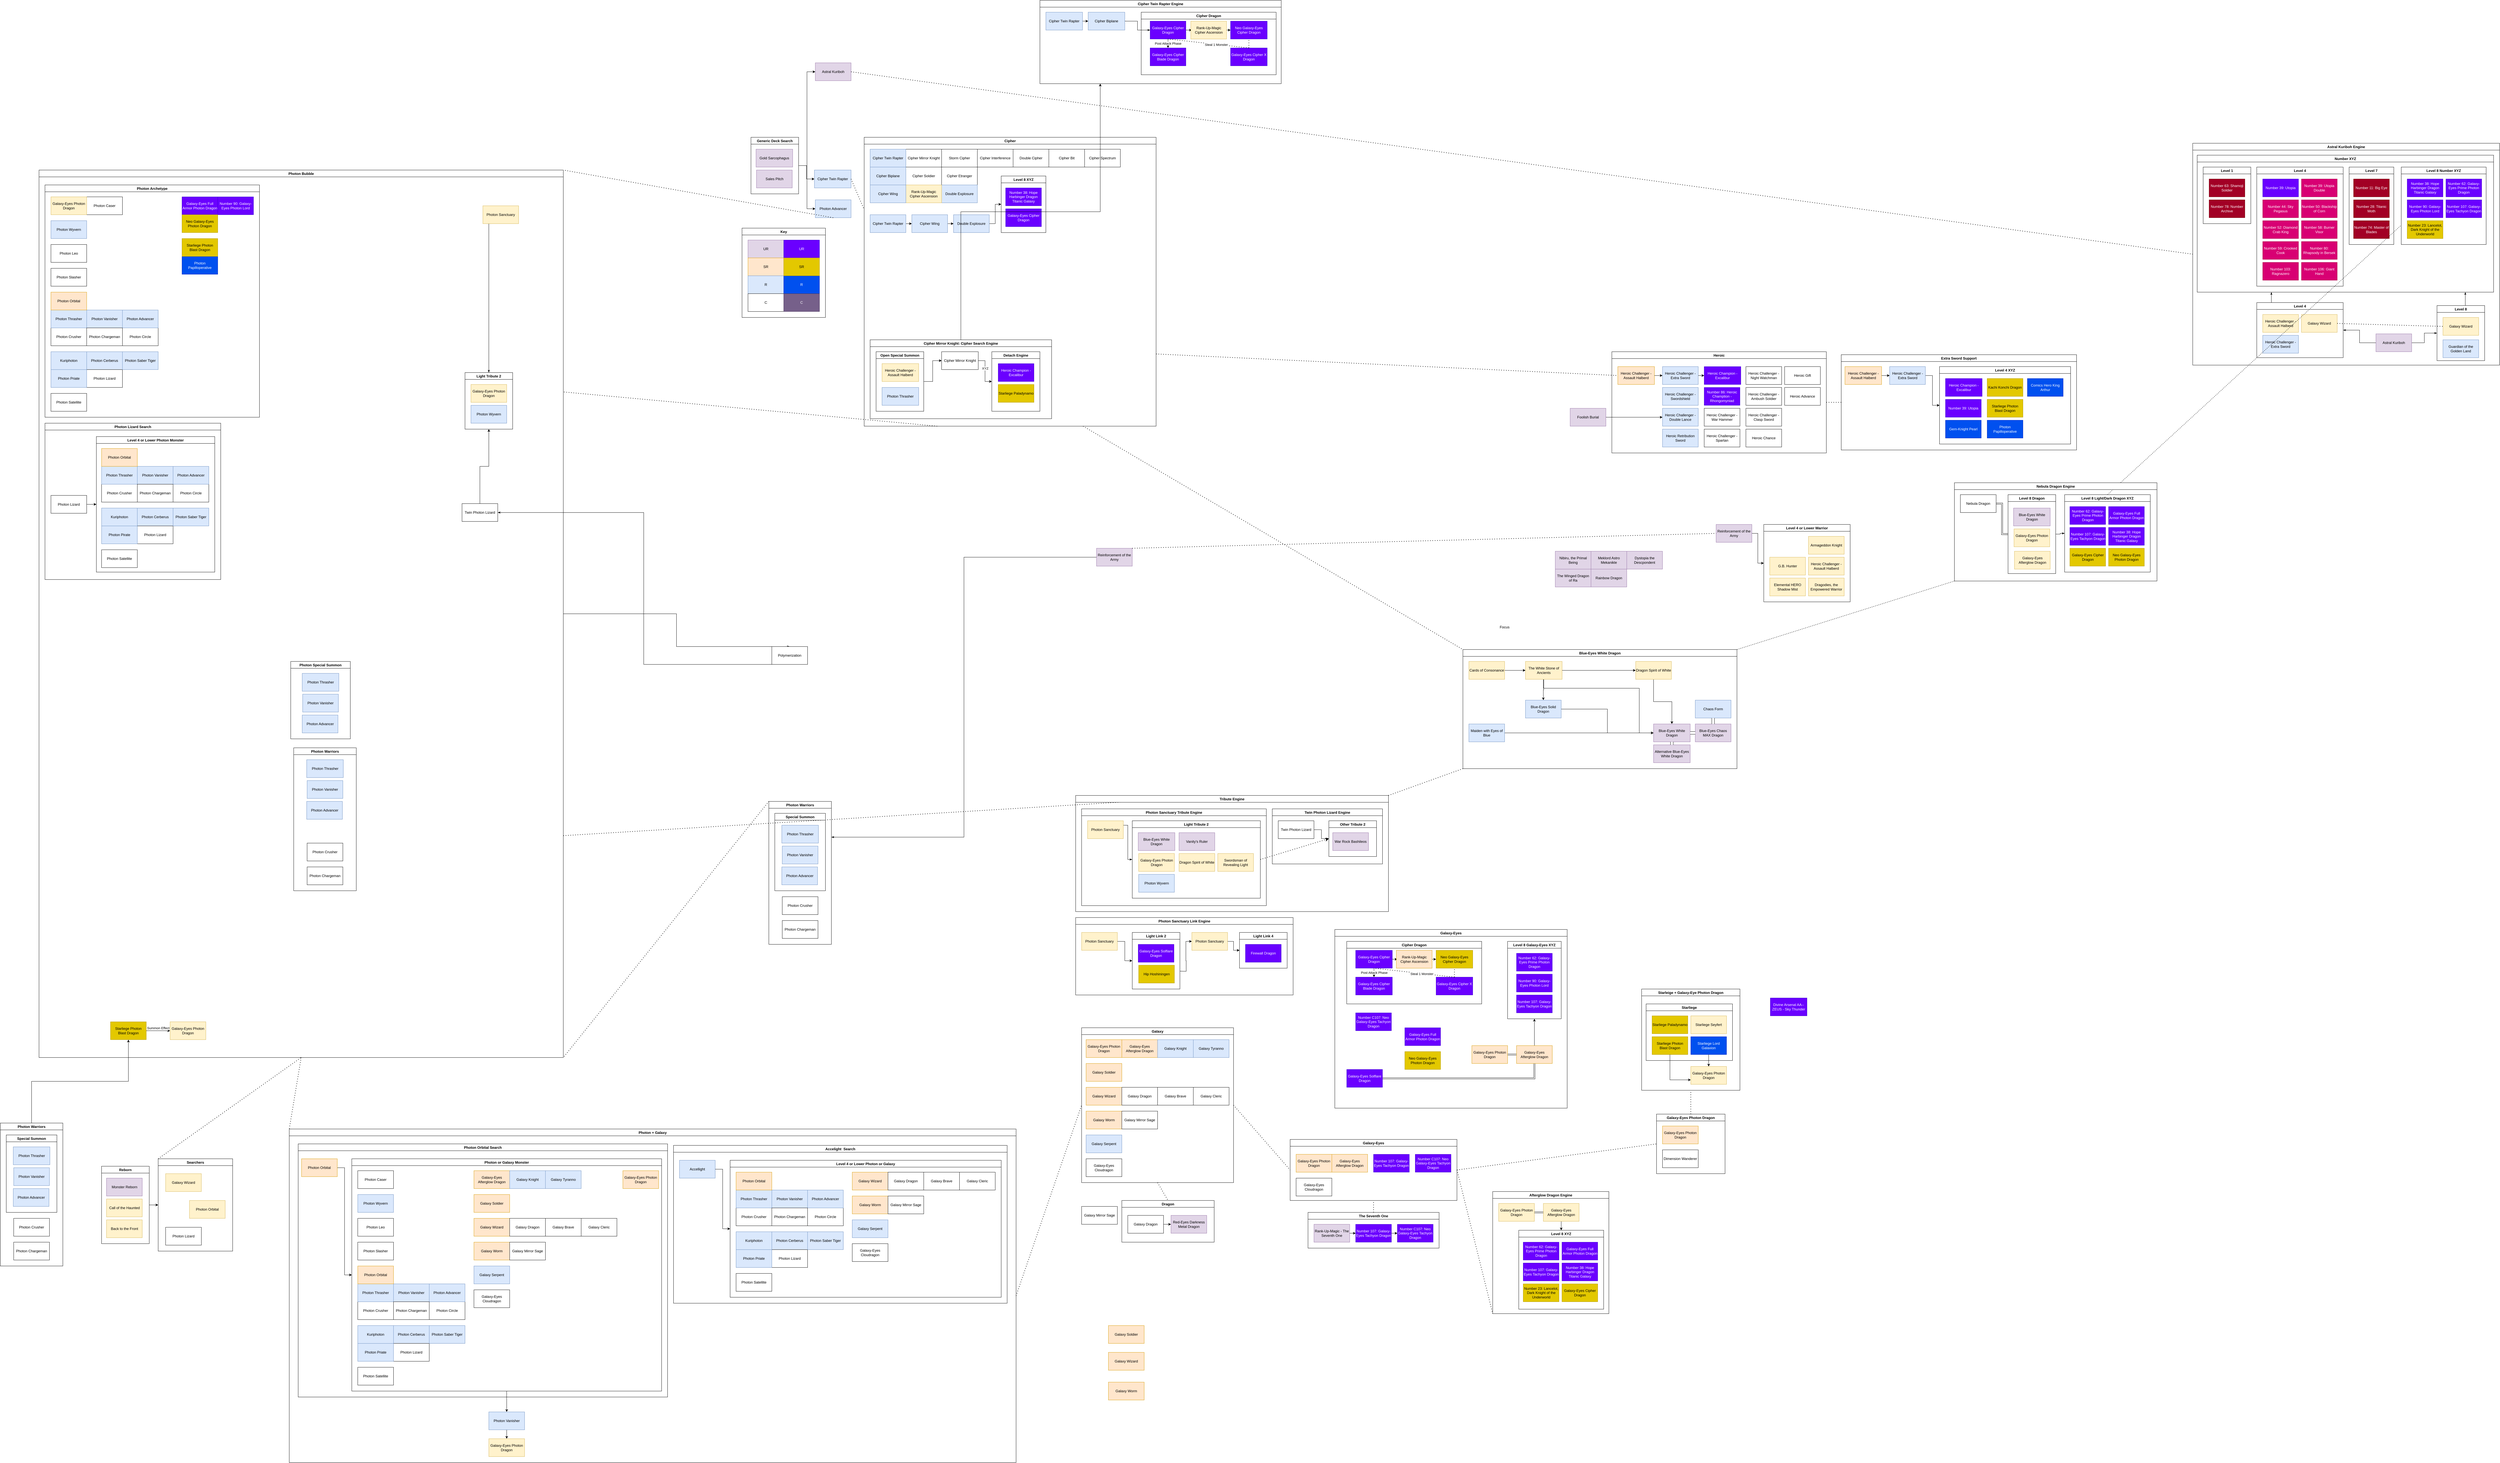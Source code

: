 <mxfile version="20.0.4" type="github" pages="3">
  <diagram id="QhzCPen-d7Ydq9bi7PbF" name="Nebula Cyclone">
    <mxGraphModel dx="9088" dy="4116" grid="1" gridSize="10" guides="1" tooltips="1" connect="1" arrows="1" fold="1" page="1" pageScale="1" pageWidth="850" pageHeight="1100" math="0" shadow="0">
      <root>
        <mxCell id="0" />
        <mxCell id="1" parent="0" />
        <mxCell id="zTiNMLr9CzoUcScXoijD-61" value="Blue-Eyes White Dragon" style="swimlane;" parent="1" vertex="1">
          <mxGeometry x="1600" y="1740" width="920" height="400" as="geometry">
            <mxRectangle x="1680" y="1710" width="180" height="30" as="alternateBounds" />
          </mxGeometry>
        </mxCell>
        <mxCell id="zTiNMLr9CzoUcScXoijD-45" value="Blue-Eyes White Dragon" style="whiteSpace=wrap;html=1;fillColor=#e1d5e7;strokeColor=#9673a6;" parent="zTiNMLr9CzoUcScXoijD-61" vertex="1">
          <mxGeometry x="640" y="250" width="123" height="60" as="geometry" />
        </mxCell>
        <mxCell id="zTiNMLr9CzoUcScXoijD-53" value="Alternative Blue-Eyes White Dragon" style="whiteSpace=wrap;html=1;fillColor=#e1d5e7;strokeColor=#9673a6;" parent="zTiNMLr9CzoUcScXoijD-61" vertex="1">
          <mxGeometry x="640" y="320" width="123" height="60" as="geometry" />
        </mxCell>
        <mxCell id="l2UShrBRBGjynPekhrLH-18" value="" style="edgeStyle=orthogonalEdgeStyle;rounded=0;orthogonalLoop=1;jettySize=auto;html=1;exitX=1;exitY=0.75;exitDx=0;exitDy=0;verticalAlign=bottom;" parent="zTiNMLr9CzoUcScXoijD-61" source="zTiNMLr9CzoUcScXoijD-35" target="zTiNMLr9CzoUcScXoijD-45" edge="1">
          <mxGeometry relative="1" as="geometry">
            <Array as="points">
              <mxPoint x="270" y="85" />
              <mxPoint x="270" y="130" />
              <mxPoint x="592" y="130" />
            </Array>
          </mxGeometry>
        </mxCell>
        <mxCell id="nb5Zr3kI-z1roRI-nuSF-64" style="edgeStyle=orthogonalEdgeStyle;rounded=0;orthogonalLoop=1;jettySize=auto;html=1;entryX=0.5;entryY=0;entryDx=0;entryDy=0;" parent="zTiNMLr9CzoUcScXoijD-61" source="zTiNMLr9CzoUcScXoijD-35" target="nb5Zr3kI-z1roRI-nuSF-63" edge="1">
          <mxGeometry relative="1" as="geometry" />
        </mxCell>
        <mxCell id="zTiNMLr9CzoUcScXoijD-35" value="The White Stone of Ancients" style="whiteSpace=wrap;html=1;fillColor=#fff2cc;strokeColor=#d6b656;" parent="zTiNMLr9CzoUcScXoijD-61" vertex="1">
          <mxGeometry x="210" y="40" width="123" height="60" as="geometry" />
        </mxCell>
        <mxCell id="zTiNMLr9CzoUcScXoijD-64" value="" style="edgeStyle=orthogonalEdgeStyle;rounded=0;orthogonalLoop=1;jettySize=auto;html=1;entryX=0;entryY=0.5;entryDx=0;entryDy=0;startArrow=none;startFill=0;verticalAlign=bottom;" parent="zTiNMLr9CzoUcScXoijD-61" source="zTiNMLr9CzoUcScXoijD-63" target="zTiNMLr9CzoUcScXoijD-35" edge="1">
          <mxGeometry relative="1" as="geometry" />
        </mxCell>
        <mxCell id="zTiNMLr9CzoUcScXoijD-63" value="Cards of Consonance" style="whiteSpace=wrap;html=1;fillColor=#fff2cc;strokeColor=#d6b656;" parent="zTiNMLr9CzoUcScXoijD-61" vertex="1">
          <mxGeometry x="20" y="40" width="120" height="60" as="geometry" />
        </mxCell>
        <mxCell id="Q-s-1RZWSuP9mchZYQhX-3" value="" style="edgeStyle=orthogonalEdgeStyle;rounded=0;orthogonalLoop=1;jettySize=auto;html=1;verticalAlign=bottom;" parent="zTiNMLr9CzoUcScXoijD-61" source="zTiNMLr9CzoUcScXoijD-62" target="zTiNMLr9CzoUcScXoijD-45" edge="1">
          <mxGeometry relative="1" as="geometry" />
        </mxCell>
        <mxCell id="zTiNMLr9CzoUcScXoijD-62" value="Maiden with Eyes of Blue" style="whiteSpace=wrap;html=1;fillColor=#dae8fc;strokeColor=#6c8ebf;" parent="zTiNMLr9CzoUcScXoijD-61" vertex="1">
          <mxGeometry x="20" y="250" width="120" height="60" as="geometry" />
        </mxCell>
        <mxCell id="nb5Zr3kI-z1roRI-nuSF-10" style="edgeStyle=orthogonalEdgeStyle;rounded=0;orthogonalLoop=1;jettySize=auto;html=1;" parent="zTiNMLr9CzoUcScXoijD-61" source="pbqGAoasbMIYGQjwKCvz-158" target="zTiNMLr9CzoUcScXoijD-45" edge="1">
          <mxGeometry relative="1" as="geometry" />
        </mxCell>
        <mxCell id="pbqGAoasbMIYGQjwKCvz-158" value="Dragon Spirit of White" style="whiteSpace=wrap;html=1;fillColor=#fff2cc;strokeColor=#d6b656;" parent="zTiNMLr9CzoUcScXoijD-61" vertex="1">
          <mxGeometry x="580" y="40" width="120" height="60" as="geometry" />
        </mxCell>
        <mxCell id="zTiNMLr9CzoUcScXoijD-40" value="" style="edgeStyle=orthogonalEdgeStyle;rounded=0;orthogonalLoop=1;jettySize=auto;html=1;startArrow=none;startFill=0;verticalAlign=bottom;entryX=0;entryY=0.5;entryDx=0;entryDy=0;" parent="zTiNMLr9CzoUcScXoijD-61" source="zTiNMLr9CzoUcScXoijD-35" target="pbqGAoasbMIYGQjwKCvz-158" edge="1">
          <mxGeometry relative="1" as="geometry">
            <mxPoint x="240" y="100" as="targetPoint" />
          </mxGeometry>
        </mxCell>
        <mxCell id="nb5Zr3kI-z1roRI-nuSF-56" value="Blue-Eyes Chaos MAX Dragon" style="whiteSpace=wrap;html=1;fillColor=#e1d5e7;strokeColor=#9673a6;" parent="zTiNMLr9CzoUcScXoijD-61" vertex="1">
          <mxGeometry x="780" y="250" width="120" height="60" as="geometry" />
        </mxCell>
        <mxCell id="nb5Zr3kI-z1roRI-nuSF-57" value="" style="shape=filledEdge;rounded=0;fixDash=1;endArrow=none;strokeWidth=10;fillColor=#ffffff;edgeStyle=orthogonalEdgeStyle;exitX=1;exitY=0.5;exitDx=0;exitDy=0;entryX=0;entryY=0.5;entryDx=0;entryDy=0;" parent="zTiNMLr9CzoUcScXoijD-61" source="zTiNMLr9CzoUcScXoijD-45" target="nb5Zr3kI-z1roRI-nuSF-56" edge="1">
          <mxGeometry width="60" height="40" relative="1" as="geometry">
            <mxPoint x="720" y="130" as="sourcePoint" />
            <mxPoint x="780" y="90" as="targetPoint" />
          </mxGeometry>
        </mxCell>
        <mxCell id="nb5Zr3kI-z1roRI-nuSF-58" value="Chaos Form" style="whiteSpace=wrap;html=1;fillColor=#dae8fc;strokeColor=#6c8ebf;" parent="zTiNMLr9CzoUcScXoijD-61" vertex="1">
          <mxGeometry x="780" y="170" width="120" height="60" as="geometry" />
        </mxCell>
        <mxCell id="nb5Zr3kI-z1roRI-nuSF-59" value="" style="shape=filledEdge;rounded=0;fixDash=1;endArrow=none;strokeWidth=10;fillColor=#ffffff;edgeStyle=orthogonalEdgeStyle;exitX=0.5;exitY=0;exitDx=0;exitDy=0;" parent="zTiNMLr9CzoUcScXoijD-61" source="nb5Zr3kI-z1roRI-nuSF-56" target="nb5Zr3kI-z1roRI-nuSF-58" edge="1">
          <mxGeometry width="60" height="40" relative="1" as="geometry">
            <mxPoint x="910" y="50" as="sourcePoint" />
            <mxPoint x="970" y="10" as="targetPoint" />
          </mxGeometry>
        </mxCell>
        <mxCell id="nb5Zr3kI-z1roRI-nuSF-61" value="" style="shape=filledEdge;rounded=0;fixDash=1;endArrow=none;strokeWidth=10;fillColor=#ffffff;edgeStyle=orthogonalEdgeStyle;entryX=0.5;entryY=1;entryDx=0;entryDy=0;exitX=0.5;exitY=0;exitDx=0;exitDy=0;" parent="zTiNMLr9CzoUcScXoijD-61" source="zTiNMLr9CzoUcScXoijD-53" target="zTiNMLr9CzoUcScXoijD-45" edge="1">
          <mxGeometry width="60" height="40" relative="1" as="geometry">
            <mxPoint x="540" y="270" as="sourcePoint" />
            <mxPoint x="600" y="230" as="targetPoint" />
          </mxGeometry>
        </mxCell>
        <mxCell id="nb5Zr3kI-z1roRI-nuSF-65" style="edgeStyle=orthogonalEdgeStyle;rounded=0;orthogonalLoop=1;jettySize=auto;html=1;entryX=0;entryY=0.5;entryDx=0;entryDy=0;" parent="zTiNMLr9CzoUcScXoijD-61" source="nb5Zr3kI-z1roRI-nuSF-63" target="zTiNMLr9CzoUcScXoijD-45" edge="1">
          <mxGeometry relative="1" as="geometry" />
        </mxCell>
        <mxCell id="nb5Zr3kI-z1roRI-nuSF-63" value="Blue-Eyes Solid Dragon" style="whiteSpace=wrap;html=1;fillColor=#dae8fc;strokeColor=#6c8ebf;" parent="zTiNMLr9CzoUcScXoijD-61" vertex="1">
          <mxGeometry x="210" y="170" width="120" height="60" as="geometry" />
        </mxCell>
        <mxCell id="l2UShrBRBGjynPekhrLH-2" value="" style="edgeStyle=orthogonalEdgeStyle;rounded=0;orthogonalLoop=1;jettySize=auto;html=1;verticalAlign=bottom;entryX=0;entryY=0.5;entryDx=0;entryDy=0;exitX=1;exitY=0.5;exitDx=0;exitDy=0;" parent="1" source="jnGaXYBud8jMKS-zdd2T-1" target="jnGaXYBud8jMKS-zdd2T-4" edge="1">
          <mxGeometry relative="1" as="geometry">
            <mxPoint x="300" y="130" as="targetPoint" />
          </mxGeometry>
        </mxCell>
        <mxCell id="pbqGAoasbMIYGQjwKCvz-136" style="edgeStyle=elbowEdgeStyle;rounded=0;orthogonalLoop=1;jettySize=auto;html=1;exitX=1;exitY=0.5;exitDx=0;exitDy=0;entryX=0.5;entryY=0;entryDx=0;entryDy=0;endArrow=classicThin;endFill=1;strokeWidth=1;" parent="1" source="l2UShrBRBGjynPekhrLH-40" target="l2UShrBRBGjynPekhrLH-76" edge="1">
          <mxGeometry relative="1" as="geometry" />
        </mxCell>
        <mxCell id="l2UShrBRBGjynPekhrLH-40" value="Photon Bubble" style="swimlane;startSize=23;fillColor=#FFFFFF;strokeColor=#000000;" parent="1" vertex="1">
          <mxGeometry x="-3180" y="130" width="1760" height="2980" as="geometry" />
        </mxCell>
        <mxCell id="l2UShrBRBGjynPekhrLH-36" value="Starliege Photon Blast Dragon" style="whiteSpace=wrap;html=1;fillColor=#e3c800;strokeColor=#B09500;fontColor=#000000;" parent="l2UShrBRBGjynPekhrLH-40" vertex="1">
          <mxGeometry x="240" y="2860" width="120" height="60" as="geometry" />
        </mxCell>
        <mxCell id="l2UShrBRBGjynPekhrLH-38" value="Galaxy-Eyes Photon Dragon" style="whiteSpace=wrap;html=1;fillColor=#fff2cc;strokeColor=#d6b656;" parent="l2UShrBRBGjynPekhrLH-40" vertex="1">
          <mxGeometry x="440" y="2860" width="120" height="60" as="geometry" />
        </mxCell>
        <mxCell id="l2UShrBRBGjynPekhrLH-39" value="Summon Effect" style="edgeStyle=orthogonalEdgeStyle;rounded=0;orthogonalLoop=1;jettySize=auto;html=1;verticalAlign=bottom;" parent="l2UShrBRBGjynPekhrLH-40" source="l2UShrBRBGjynPekhrLH-36" target="l2UShrBRBGjynPekhrLH-38" edge="1">
          <mxGeometry relative="1" as="geometry" />
        </mxCell>
        <mxCell id="l2UShrBRBGjynPekhrLH-66" value="Twin Photon Lizard" style="whiteSpace=wrap;html=1;" parent="l2UShrBRBGjynPekhrLH-40" vertex="1">
          <mxGeometry x="1420" y="1120" width="120" height="60" as="geometry" />
        </mxCell>
        <mxCell id="pbqGAoasbMIYGQjwKCvz-123" style="edgeStyle=elbowEdgeStyle;rounded=0;orthogonalLoop=1;jettySize=auto;html=1;entryX=0.5;entryY=0;entryDx=0;entryDy=0;endArrow=classicThin;endFill=1;strokeWidth=1;" parent="l2UShrBRBGjynPekhrLH-40" source="adbf0gxOKINehE4KzGT6-16" target="pbqGAoasbMIYGQjwKCvz-120" edge="1">
          <mxGeometry relative="1" as="geometry" />
        </mxCell>
        <mxCell id="adbf0gxOKINehE4KzGT6-16" value="Photon Sanctuary" style="whiteSpace=wrap;html=1;fillColor=#fff2cc;strokeColor=#d6b656;" parent="l2UShrBRBGjynPekhrLH-40" vertex="1">
          <mxGeometry x="1490" y="120" width="120" height="60" as="geometry" />
        </mxCell>
        <mxCell id="pbqGAoasbMIYGQjwKCvz-120" value="Light Tribute 2" style="swimlane;" parent="l2UShrBRBGjynPekhrLH-40" vertex="1">
          <mxGeometry x="1430" y="680" width="160" height="190" as="geometry" />
        </mxCell>
        <mxCell id="pbqGAoasbMIYGQjwKCvz-124" value="Galaxy-Eyes Photon Dragon" style="whiteSpace=wrap;html=1;fillColor=#fff2cc;strokeColor=#d6b656;" parent="pbqGAoasbMIYGQjwKCvz-120" vertex="1">
          <mxGeometry x="20" y="40" width="120" height="60" as="geometry" />
        </mxCell>
        <mxCell id="l2UShrBRBGjynPekhrLH-57" value="Photon Wyvern" style="whiteSpace=wrap;html=1;fillColor=#dae8fc;strokeColor=#6c8ebf;" parent="pbqGAoasbMIYGQjwKCvz-120" vertex="1">
          <mxGeometry x="20" y="110" width="120" height="60" as="geometry" />
        </mxCell>
        <mxCell id="adbf0gxOKINehE4KzGT6-19" style="edgeStyle=orthogonalEdgeStyle;rounded=0;orthogonalLoop=1;jettySize=auto;html=1;entryX=0.5;entryY=1;entryDx=0;entryDy=0;" parent="l2UShrBRBGjynPekhrLH-40" source="l2UShrBRBGjynPekhrLH-66" target="pbqGAoasbMIYGQjwKCvz-120" edge="1">
          <mxGeometry relative="1" as="geometry" />
        </mxCell>
        <mxCell id="5416GQpNRMh8SJ3twiEv-27" value="Photon Archetype" style="swimlane;" parent="l2UShrBRBGjynPekhrLH-40" vertex="1">
          <mxGeometry x="20" y="50" width="720" height="780" as="geometry" />
        </mxCell>
        <mxCell id="5416GQpNRMh8SJ3twiEv-1" value="Photon Circle" style="whiteSpace=wrap;html=1;" parent="5416GQpNRMh8SJ3twiEv-27" vertex="1">
          <mxGeometry x="260" y="480" width="120" height="60" as="geometry" />
        </mxCell>
        <mxCell id="5416GQpNRMh8SJ3twiEv-3" value="Kuriphoton" style="whiteSpace=wrap;html=1;fillColor=#dae8fc;strokeColor=#6c8ebf;" parent="5416GQpNRMh8SJ3twiEv-27" vertex="1">
          <mxGeometry x="20" y="560" width="120" height="60" as="geometry" />
        </mxCell>
        <mxCell id="5416GQpNRMh8SJ3twiEv-5" value="Photon Cerberus" style="whiteSpace=wrap;html=1;fillColor=#dae8fc;strokeColor=#6c8ebf;" parent="5416GQpNRMh8SJ3twiEv-27" vertex="1">
          <mxGeometry x="140" y="560" width="120" height="60" as="geometry" />
        </mxCell>
        <mxCell id="5416GQpNRMh8SJ3twiEv-28" value="Photon Lizard" style="whiteSpace=wrap;html=1;" parent="5416GQpNRMh8SJ3twiEv-27" vertex="1">
          <mxGeometry x="140" y="620" width="120" height="60" as="geometry" />
        </mxCell>
        <mxCell id="5416GQpNRMh8SJ3twiEv-29" value="Photon Crusher" style="whiteSpace=wrap;html=1;" parent="5416GQpNRMh8SJ3twiEv-27" vertex="1">
          <mxGeometry x="20" y="480" width="120" height="60" as="geometry" />
        </mxCell>
        <mxCell id="5416GQpNRMh8SJ3twiEv-44" value="Photon Satellite" style="whiteSpace=wrap;html=1;" parent="5416GQpNRMh8SJ3twiEv-27" vertex="1">
          <mxGeometry x="20" y="700" width="120" height="60" as="geometry" />
        </mxCell>
        <mxCell id="5416GQpNRMh8SJ3twiEv-43" value="Photon Saber Tiger" style="whiteSpace=wrap;html=1;fillColor=#dae8fc;strokeColor=#6c8ebf;" parent="5416GQpNRMh8SJ3twiEv-27" vertex="1">
          <mxGeometry x="260" y="560" width="120" height="60" as="geometry" />
        </mxCell>
        <mxCell id="5416GQpNRMh8SJ3twiEv-45" value="Photon Vanisher" style="whiteSpace=wrap;html=1;fillColor=#dae8fc;strokeColor=#6c8ebf;" parent="5416GQpNRMh8SJ3twiEv-27" vertex="1">
          <mxGeometry x="140" y="420" width="120" height="60" as="geometry" />
        </mxCell>
        <mxCell id="5416GQpNRMh8SJ3twiEv-46" value="Photon Advancer" style="whiteSpace=wrap;html=1;fillColor=#dae8fc;strokeColor=#6c8ebf;" parent="5416GQpNRMh8SJ3twiEv-27" vertex="1">
          <mxGeometry x="260" y="420" width="120" height="60" as="geometry" />
        </mxCell>
        <mxCell id="5416GQpNRMh8SJ3twiEv-47" value="Photon Thrasher" style="whiteSpace=wrap;html=1;fillColor=#dae8fc;strokeColor=#6c8ebf;" parent="5416GQpNRMh8SJ3twiEv-27" vertex="1">
          <mxGeometry x="20" y="420" width="120" height="60" as="geometry" />
        </mxCell>
        <mxCell id="5416GQpNRMh8SJ3twiEv-48" value="Photon Caser" style="whiteSpace=wrap;html=1;" parent="5416GQpNRMh8SJ3twiEv-27" vertex="1">
          <mxGeometry x="140" y="40" width="120" height="60" as="geometry" />
        </mxCell>
        <mxCell id="5416GQpNRMh8SJ3twiEv-49" value="Photon Priate" style="whiteSpace=wrap;html=1;fillColor=#dae8fc;strokeColor=#6c8ebf;" parent="5416GQpNRMh8SJ3twiEv-27" vertex="1">
          <mxGeometry x="20" y="620" width="120" height="60" as="geometry" />
        </mxCell>
        <mxCell id="5416GQpNRMh8SJ3twiEv-50" value="Photon Chargeman" style="whiteSpace=wrap;html=1;" parent="5416GQpNRMh8SJ3twiEv-27" vertex="1">
          <mxGeometry x="140" y="480" width="120" height="60" as="geometry" />
        </mxCell>
        <mxCell id="5416GQpNRMh8SJ3twiEv-51" value="Photon Orbital" style="whiteSpace=wrap;html=1;fillColor=#ffe6cc;strokeColor=#d79b00;" parent="5416GQpNRMh8SJ3twiEv-27" vertex="1">
          <mxGeometry x="20" y="360" width="120" height="60" as="geometry" />
        </mxCell>
        <mxCell id="5416GQpNRMh8SJ3twiEv-52" value="Photon Slasher" style="whiteSpace=wrap;html=1;" parent="5416GQpNRMh8SJ3twiEv-27" vertex="1">
          <mxGeometry x="20" y="280" width="120" height="60" as="geometry" />
        </mxCell>
        <mxCell id="pbqGAoasbMIYGQjwKCvz-82" value="Galaxy-Eyes Full Armor Photon Dragon" style="whiteSpace=wrap;html=1;fillColor=#6a00ff;fontColor=#ffffff;strokeColor=#3700CC;" parent="5416GQpNRMh8SJ3twiEv-27" vertex="1">
          <mxGeometry x="460" y="40" width="120" height="60" as="geometry" />
        </mxCell>
        <mxCell id="pbqGAoasbMIYGQjwKCvz-115" value="Number 90: Galaxy-Eyes Photon Lord" style="whiteSpace=wrap;html=1;fillColor=#6a00ff;fontColor=#ffffff;strokeColor=#3700CC;" parent="5416GQpNRMh8SJ3twiEv-27" vertex="1">
          <mxGeometry x="580" y="40" width="120" height="60" as="geometry" />
        </mxCell>
        <mxCell id="txT3GadFUaNJ2-0Mj7JB-14" value="Photon Papilloperative" style="whiteSpace=wrap;html=1;fillColor=#0050ef;fontColor=#ffffff;strokeColor=#001DBC;" parent="5416GQpNRMh8SJ3twiEv-27" vertex="1">
          <mxGeometry x="460" y="240" width="120" height="60" as="geometry" />
        </mxCell>
        <mxCell id="5416GQpNRMh8SJ3twiEv-66" value="Starliege Photon Blast Dragon" style="whiteSpace=wrap;html=1;fillColor=#e3c800;strokeColor=#B09500;fontColor=#000000;" parent="5416GQpNRMh8SJ3twiEv-27" vertex="1">
          <mxGeometry x="460" y="180" width="120" height="60" as="geometry" />
        </mxCell>
        <mxCell id="5416GQpNRMh8SJ3twiEv-67" value="Neo Galaxy-Eyes Photon Dragon" style="whiteSpace=wrap;html=1;fillColor=#e3c800;fontColor=#000000;strokeColor=#B09500;" parent="5416GQpNRMh8SJ3twiEv-27" vertex="1">
          <mxGeometry x="460" y="100" width="120" height="60" as="geometry" />
        </mxCell>
        <mxCell id="-2lK0LMK_aKwHJS39hfF-1" value="Galaxy-Eyes Photon Dragon" style="whiteSpace=wrap;html=1;fillColor=#fff2cc;strokeColor=#d6b656;" vertex="1" parent="5416GQpNRMh8SJ3twiEv-27">
          <mxGeometry x="20" y="40" width="120" height="60" as="geometry" />
        </mxCell>
        <mxCell id="-2lK0LMK_aKwHJS39hfF-3" value="Photon Wyvern" style="whiteSpace=wrap;html=1;fillColor=#dae8fc;strokeColor=#6c8ebf;" vertex="1" parent="5416GQpNRMh8SJ3twiEv-27">
          <mxGeometry x="20" y="120" width="120" height="60" as="geometry" />
        </mxCell>
        <mxCell id="-2lK0LMK_aKwHJS39hfF-4" value="Photon Leo" style="whiteSpace=wrap;html=1;" vertex="1" parent="5416GQpNRMh8SJ3twiEv-27">
          <mxGeometry x="20" y="200" width="120" height="60" as="geometry" />
        </mxCell>
        <mxCell id="5416GQpNRMh8SJ3twiEv-22" value="Photon Lizard Search" style="swimlane;" parent="l2UShrBRBGjynPekhrLH-40" vertex="1">
          <mxGeometry x="20" y="850" width="590" height="525" as="geometry" />
        </mxCell>
        <mxCell id="l2UShrBRBGjynPekhrLH-45" value="Photon Lizard" style="whiteSpace=wrap;html=1;" parent="5416GQpNRMh8SJ3twiEv-22" vertex="1">
          <mxGeometry x="20" y="242.5" width="120" height="60" as="geometry" />
        </mxCell>
        <mxCell id="l2UShrBRBGjynPekhrLH-72" value="Level 4 or Lower Photon Monster" style="swimlane;strokeColor=#000000;fillColor=#FFFFFF;" parent="5416GQpNRMh8SJ3twiEv-22" vertex="1">
          <mxGeometry x="172.5" y="45" width="397.5" height="455" as="geometry" />
        </mxCell>
        <mxCell id="5416GQpNRMh8SJ3twiEv-53" value="Photon Circle" style="whiteSpace=wrap;html=1;" parent="l2UShrBRBGjynPekhrLH-72" vertex="1">
          <mxGeometry x="257.5" y="160" width="120" height="60" as="geometry" />
        </mxCell>
        <mxCell id="5416GQpNRMh8SJ3twiEv-54" value="Kuriphoton" style="whiteSpace=wrap;html=1;fillColor=#dae8fc;strokeColor=#6c8ebf;" parent="l2UShrBRBGjynPekhrLH-72" vertex="1">
          <mxGeometry x="17.5" y="240" width="120" height="60" as="geometry" />
        </mxCell>
        <mxCell id="5416GQpNRMh8SJ3twiEv-55" value="Photon Cerberus" style="whiteSpace=wrap;html=1;fillColor=#dae8fc;strokeColor=#6c8ebf;" parent="l2UShrBRBGjynPekhrLH-72" vertex="1">
          <mxGeometry x="137.5" y="240" width="120" height="60" as="geometry" />
        </mxCell>
        <mxCell id="5416GQpNRMh8SJ3twiEv-56" value="Photon Lizard" style="whiteSpace=wrap;html=1;" parent="l2UShrBRBGjynPekhrLH-72" vertex="1">
          <mxGeometry x="137.5" y="300" width="120" height="60" as="geometry" />
        </mxCell>
        <mxCell id="5416GQpNRMh8SJ3twiEv-57" value="Photon Crusher" style="whiteSpace=wrap;html=1;" parent="l2UShrBRBGjynPekhrLH-72" vertex="1">
          <mxGeometry x="17.5" y="160" width="120" height="60" as="geometry" />
        </mxCell>
        <mxCell id="5416GQpNRMh8SJ3twiEv-58" value="Photon Satellite" style="whiteSpace=wrap;html=1;" parent="l2UShrBRBGjynPekhrLH-72" vertex="1">
          <mxGeometry x="17.5" y="380" width="120" height="60" as="geometry" />
        </mxCell>
        <mxCell id="5416GQpNRMh8SJ3twiEv-59" value="Photon Saber Tiger" style="whiteSpace=wrap;html=1;fillColor=#dae8fc;strokeColor=#6c8ebf;" parent="l2UShrBRBGjynPekhrLH-72" vertex="1">
          <mxGeometry x="257.5" y="240" width="120" height="60" as="geometry" />
        </mxCell>
        <mxCell id="5416GQpNRMh8SJ3twiEv-60" value="Photon Vanisher" style="whiteSpace=wrap;html=1;fillColor=#dae8fc;strokeColor=#6c8ebf;" parent="l2UShrBRBGjynPekhrLH-72" vertex="1">
          <mxGeometry x="137.5" y="100" width="120" height="60" as="geometry" />
        </mxCell>
        <mxCell id="5416GQpNRMh8SJ3twiEv-61" value="Photon Advancer" style="whiteSpace=wrap;html=1;fillColor=#dae8fc;strokeColor=#6c8ebf;" parent="l2UShrBRBGjynPekhrLH-72" vertex="1">
          <mxGeometry x="257.5" y="100" width="120" height="60" as="geometry" />
        </mxCell>
        <mxCell id="5416GQpNRMh8SJ3twiEv-62" value="Photon Thrasher" style="whiteSpace=wrap;html=1;fillColor=#dae8fc;strokeColor=#6c8ebf;" parent="l2UShrBRBGjynPekhrLH-72" vertex="1">
          <mxGeometry x="17.5" y="100" width="120" height="60" as="geometry" />
        </mxCell>
        <mxCell id="5416GQpNRMh8SJ3twiEv-63" value="Photon Pirate" style="whiteSpace=wrap;html=1;fillColor=#dae8fc;strokeColor=#6c8ebf;" parent="l2UShrBRBGjynPekhrLH-72" vertex="1">
          <mxGeometry x="17.5" y="300" width="120" height="60" as="geometry" />
        </mxCell>
        <mxCell id="5416GQpNRMh8SJ3twiEv-64" value="Photon Chargeman" style="whiteSpace=wrap;html=1;" parent="l2UShrBRBGjynPekhrLH-72" vertex="1">
          <mxGeometry x="137.5" y="160" width="120" height="60" as="geometry" />
        </mxCell>
        <mxCell id="5416GQpNRMh8SJ3twiEv-65" value="Photon Orbital" style="whiteSpace=wrap;html=1;fillColor=#ffe6cc;strokeColor=#d79b00;" parent="l2UShrBRBGjynPekhrLH-72" vertex="1">
          <mxGeometry x="17.5" y="40" width="120" height="60" as="geometry" />
        </mxCell>
        <mxCell id="l2UShrBRBGjynPekhrLH-50" value="" style="edgeStyle=orthogonalEdgeStyle;rounded=0;orthogonalLoop=1;jettySize=auto;html=1;verticalAlign=bottom;entryX=0;entryY=0.5;entryDx=0;entryDy=0;" parent="5416GQpNRMh8SJ3twiEv-22" source="l2UShrBRBGjynPekhrLH-45" target="l2UShrBRBGjynPekhrLH-72" edge="1">
          <mxGeometry x="-0.614" relative="1" as="geometry">
            <mxPoint x="192.5" y="115" as="targetPoint" />
            <mxPoint as="offset" />
          </mxGeometry>
        </mxCell>
        <mxCell id="5416GQpNRMh8SJ3twiEv-30" value="Photon Special Summon" style="swimlane;" parent="l2UShrBRBGjynPekhrLH-40" vertex="1">
          <mxGeometry x="845" y="1650" width="200" height="260" as="geometry" />
        </mxCell>
        <mxCell id="5416GQpNRMh8SJ3twiEv-31" value="Photon Vanisher" style="whiteSpace=wrap;html=1;fillColor=#dae8fc;strokeColor=#6c8ebf;" parent="5416GQpNRMh8SJ3twiEv-30" vertex="1">
          <mxGeometry x="40" y="110" width="120" height="60" as="geometry" />
        </mxCell>
        <mxCell id="5416GQpNRMh8SJ3twiEv-32" value="Photon Advancer" style="whiteSpace=wrap;html=1;fillColor=#dae8fc;strokeColor=#6c8ebf;" parent="5416GQpNRMh8SJ3twiEv-30" vertex="1">
          <mxGeometry x="38.5" y="180" width="120" height="60" as="geometry" />
        </mxCell>
        <mxCell id="5416GQpNRMh8SJ3twiEv-33" value="Photon Thrasher" style="whiteSpace=wrap;html=1;fillColor=#dae8fc;strokeColor=#6c8ebf;" parent="5416GQpNRMh8SJ3twiEv-30" vertex="1">
          <mxGeometry x="38.5" y="40" width="123" height="60" as="geometry" />
        </mxCell>
        <mxCell id="5416GQpNRMh8SJ3twiEv-34" value="Photon Warriors" style="swimlane;" parent="l2UShrBRBGjynPekhrLH-40" vertex="1">
          <mxGeometry x="855" y="1940" width="210" height="480" as="geometry" />
        </mxCell>
        <mxCell id="5416GQpNRMh8SJ3twiEv-35" value="Photon Crusher" style="whiteSpace=wrap;html=1;" parent="5416GQpNRMh8SJ3twiEv-34" vertex="1">
          <mxGeometry x="45" y="320" width="120" height="60" as="geometry" />
        </mxCell>
        <mxCell id="5416GQpNRMh8SJ3twiEv-40" value="Photon Chargeman" style="whiteSpace=wrap;html=1;" parent="5416GQpNRMh8SJ3twiEv-34" vertex="1">
          <mxGeometry x="45" y="400" width="120" height="60" as="geometry" />
        </mxCell>
        <mxCell id="5416GQpNRMh8SJ3twiEv-37" value="Photon Vanisher" style="whiteSpace=wrap;html=1;fillColor=#dae8fc;strokeColor=#6c8ebf;" parent="5416GQpNRMh8SJ3twiEv-34" vertex="1">
          <mxGeometry x="45" y="110" width="120" height="60" as="geometry" />
        </mxCell>
        <mxCell id="5416GQpNRMh8SJ3twiEv-38" value="Photon Advancer" style="whiteSpace=wrap;html=1;fillColor=#dae8fc;strokeColor=#6c8ebf;" parent="5416GQpNRMh8SJ3twiEv-34" vertex="1">
          <mxGeometry x="43.5" y="180" width="120" height="60" as="geometry" />
        </mxCell>
        <mxCell id="5416GQpNRMh8SJ3twiEv-39" value="Photon Thrasher" style="whiteSpace=wrap;html=1;fillColor=#dae8fc;strokeColor=#6c8ebf;" parent="5416GQpNRMh8SJ3twiEv-34" vertex="1">
          <mxGeometry x="43.5" y="40" width="123" height="60" as="geometry" />
        </mxCell>
        <mxCell id="l2UShrBRBGjynPekhrLH-56" value="Cipher" style="swimlane;" parent="1" vertex="1">
          <mxGeometry x="-410" y="20" width="980" height="970" as="geometry" />
        </mxCell>
        <mxCell id="adbf0gxOKINehE4KzGT6-20" value="Cipher Soldier" style="whiteSpace=wrap;html=1;" parent="l2UShrBRBGjynPekhrLH-56" vertex="1">
          <mxGeometry x="140" y="100" width="120" height="60" as="geometry" />
        </mxCell>
        <mxCell id="pbqGAoasbMIYGQjwKCvz-110" value="Cipher Mirror Knight" style="whiteSpace=wrap;html=1;" parent="l2UShrBRBGjynPekhrLH-56" vertex="1">
          <mxGeometry x="140" y="40" width="120" height="60" as="geometry" />
        </mxCell>
        <mxCell id="l2UShrBRBGjynPekhrLH-14" value="Cipher Mirror Knight: Cipher Search Engine" style="swimlane;" parent="l2UShrBRBGjynPekhrLH-56" vertex="1">
          <mxGeometry x="20" y="680" width="609.25" height="265" as="geometry" />
        </mxCell>
        <mxCell id="zTiNMLr9CzoUcScXoijD-31" value="Cipher Mirror Knight" style="whiteSpace=wrap;html=1;" parent="l2UShrBRBGjynPekhrLH-14" vertex="1">
          <mxGeometry x="240" y="40" width="123" height="60" as="geometry" />
        </mxCell>
        <mxCell id="l2UShrBRBGjynPekhrLH-9" value="XYZ" style="edgeStyle=orthogonalEdgeStyle;rounded=0;orthogonalLoop=1;jettySize=auto;html=1;verticalAlign=bottom;entryX=0;entryY=0.5;entryDx=0;entryDy=0;" parent="l2UShrBRBGjynPekhrLH-14" source="zTiNMLr9CzoUcScXoijD-31" target="UR9S5s7uBedvsv_nVr1A-6" edge="1">
          <mxGeometry relative="1" as="geometry" />
        </mxCell>
        <mxCell id="UR9S5s7uBedvsv_nVr1A-6" value="Detach Engine" style="swimlane;" parent="l2UShrBRBGjynPekhrLH-14" vertex="1">
          <mxGeometry x="408.5" y="40" width="161.5" height="200" as="geometry" />
        </mxCell>
        <mxCell id="l2UShrBRBGjynPekhrLH-8" value="Heroic Champion - Excalibur" style="whiteSpace=wrap;html=1;fillColor=#6a00ff;strokeColor=#3700CC;fontColor=#ffffff;" parent="UR9S5s7uBedvsv_nVr1A-6" vertex="1">
          <mxGeometry x="21.5" y="40" width="120" height="60" as="geometry" />
        </mxCell>
        <mxCell id="UR9S5s7uBedvsv_nVr1A-5" value="Starliege Paladynamo" style="whiteSpace=wrap;html=1;fillColor=#e3c800;strokeColor=#B09500;fontColor=#000000;" parent="UR9S5s7uBedvsv_nVr1A-6" vertex="1">
          <mxGeometry x="21.5" y="110" width="120" height="60" as="geometry" />
        </mxCell>
        <mxCell id="BG-a_SNpc-vBUfbROAem-4" style="edgeStyle=orthogonalEdgeStyle;rounded=0;orthogonalLoop=1;jettySize=auto;html=1;entryX=0;entryY=0.5;entryDx=0;entryDy=0;startArrow=none;startFill=0;endArrow=classic;endFill=1;" parent="l2UShrBRBGjynPekhrLH-14" source="BG-a_SNpc-vBUfbROAem-3" target="zTiNMLr9CzoUcScXoijD-31" edge="1">
          <mxGeometry relative="1" as="geometry" />
        </mxCell>
        <mxCell id="BG-a_SNpc-vBUfbROAem-3" value="Open Special Summon" style="swimlane;" parent="l2UShrBRBGjynPekhrLH-14" vertex="1">
          <mxGeometry x="20" y="40" width="160" height="200" as="geometry" />
        </mxCell>
        <mxCell id="l2UShrBRBGjynPekhrLH-6" value="Heroic Challenger - Assault Halberd" style="whiteSpace=wrap;html=1;fillColor=#fff2cc;strokeColor=#d6b656;" parent="BG-a_SNpc-vBUfbROAem-3" vertex="1">
          <mxGeometry x="20" y="40" width="123" height="60" as="geometry" />
        </mxCell>
        <mxCell id="pbqGAoasbMIYGQjwKCvz-108" value="Photon Thrasher" style="whiteSpace=wrap;html=1;fillColor=#dae8fc;strokeColor=#6c8ebf;" parent="BG-a_SNpc-vBUfbROAem-3" vertex="1">
          <mxGeometry x="20" y="120" width="123" height="60" as="geometry" />
        </mxCell>
        <mxCell id="nb5Zr3kI-z1roRI-nuSF-12" value="Cipher Twin Rapter" style="rounded=0;whiteSpace=wrap;html=1;fillColor=#dae8fc;strokeColor=#6c8ebf;" parent="l2UShrBRBGjynPekhrLH-56" vertex="1">
          <mxGeometry x="20" y="40" width="120" height="60" as="geometry" />
        </mxCell>
        <mxCell id="nb5Zr3kI-z1roRI-nuSF-13" value="Cipher Biplane" style="rounded=0;whiteSpace=wrap;html=1;fillColor=#dae8fc;strokeColor=#6c8ebf;" parent="l2UShrBRBGjynPekhrLH-56" vertex="1">
          <mxGeometry x="20" y="100" width="120" height="60" as="geometry" />
        </mxCell>
        <mxCell id="nb5Zr3kI-z1roRI-nuSF-18" value="Cipher Etranger" style="whiteSpace=wrap;html=1;" parent="l2UShrBRBGjynPekhrLH-56" vertex="1">
          <mxGeometry x="260" y="100" width="120" height="60" as="geometry" />
        </mxCell>
        <mxCell id="nb5Zr3kI-z1roRI-nuSF-19" value="Double Explosure" style="whiteSpace=wrap;html=1;fillColor=#dae8fc;strokeColor=#6c8ebf;" parent="l2UShrBRBGjynPekhrLH-56" vertex="1">
          <mxGeometry x="260" y="160" width="120" height="60" as="geometry" />
        </mxCell>
        <mxCell id="nb5Zr3kI-z1roRI-nuSF-20" value="Storm Cipher" style="whiteSpace=wrap;html=1;" parent="l2UShrBRBGjynPekhrLH-56" vertex="1">
          <mxGeometry x="260" y="40" width="120" height="60" as="geometry" />
        </mxCell>
        <mxCell id="nb5Zr3kI-z1roRI-nuSF-41" value="&lt;div&gt;&lt;br&gt;&lt;/div&gt;&lt;div&gt;Rank-Up-Magic Cipher Ascension&lt;/div&gt;&lt;div&gt;&lt;br&gt;&lt;/div&gt;" style="whiteSpace=wrap;html=1;fillColor=#fff2cc;strokeColor=#d6b656;" parent="l2UShrBRBGjynPekhrLH-56" vertex="1">
          <mxGeometry x="140" y="160" width="120" height="60" as="geometry" />
        </mxCell>
        <mxCell id="nb5Zr3kI-z1roRI-nuSF-42" value="Cipher Wing" style="whiteSpace=wrap;html=1;fillColor=#dae8fc;strokeColor=#6c8ebf;" parent="l2UShrBRBGjynPekhrLH-56" vertex="1">
          <mxGeometry x="20" y="160" width="120" height="60" as="geometry" />
        </mxCell>
        <mxCell id="nb5Zr3kI-z1roRI-nuSF-46" style="edgeStyle=orthogonalEdgeStyle;rounded=0;orthogonalLoop=1;jettySize=auto;html=1;exitX=1;exitY=0.5;exitDx=0;exitDy=0;entryX=0;entryY=0.5;entryDx=0;entryDy=0;" parent="l2UShrBRBGjynPekhrLH-56" source="nb5Zr3kI-z1roRI-nuSF-43" target="nb5Zr3kI-z1roRI-nuSF-44" edge="1">
          <mxGeometry relative="1" as="geometry" />
        </mxCell>
        <mxCell id="nb5Zr3kI-z1roRI-nuSF-43" value="Cipher Twin Rapter" style="rounded=0;whiteSpace=wrap;html=1;fillColor=#dae8fc;strokeColor=#6c8ebf;" parent="l2UShrBRBGjynPekhrLH-56" vertex="1">
          <mxGeometry x="20" y="260" width="120" height="60" as="geometry" />
        </mxCell>
        <mxCell id="nb5Zr3kI-z1roRI-nuSF-47" style="edgeStyle=orthogonalEdgeStyle;rounded=0;orthogonalLoop=1;jettySize=auto;html=1;exitX=1;exitY=0.5;exitDx=0;exitDy=0;entryX=0;entryY=0.5;entryDx=0;entryDy=0;" parent="l2UShrBRBGjynPekhrLH-56" source="nb5Zr3kI-z1roRI-nuSF-44" target="nb5Zr3kI-z1roRI-nuSF-45" edge="1">
          <mxGeometry relative="1" as="geometry" />
        </mxCell>
        <mxCell id="nb5Zr3kI-z1roRI-nuSF-44" value="Cipher Wing" style="whiteSpace=wrap;html=1;fillColor=#dae8fc;strokeColor=#6c8ebf;" parent="l2UShrBRBGjynPekhrLH-56" vertex="1">
          <mxGeometry x="160" y="260" width="120" height="60" as="geometry" />
        </mxCell>
        <mxCell id="nb5Zr3kI-z1roRI-nuSF-49" style="edgeStyle=orthogonalEdgeStyle;rounded=0;orthogonalLoop=1;jettySize=auto;html=1;exitX=1;exitY=0.5;exitDx=0;exitDy=0;entryX=0;entryY=0.5;entryDx=0;entryDy=0;" parent="l2UShrBRBGjynPekhrLH-56" source="nb5Zr3kI-z1roRI-nuSF-45" target="nb5Zr3kI-z1roRI-nuSF-48" edge="1">
          <mxGeometry relative="1" as="geometry" />
        </mxCell>
        <mxCell id="nb5Zr3kI-z1roRI-nuSF-45" value="Double Explosure" style="whiteSpace=wrap;html=1;fillColor=#dae8fc;strokeColor=#6c8ebf;" parent="l2UShrBRBGjynPekhrLH-56" vertex="1">
          <mxGeometry x="300" y="260" width="120" height="60" as="geometry" />
        </mxCell>
        <mxCell id="nb5Zr3kI-z1roRI-nuSF-48" value="Level 8 XYZ" style="swimlane;" parent="l2UShrBRBGjynPekhrLH-56" vertex="1">
          <mxGeometry x="460" y="130" width="150" height="190" as="geometry" />
        </mxCell>
        <mxCell id="nb5Zr3kI-z1roRI-nuSF-50" value="Number 38: Hope Harbinger Dragon Titanic Galaxy" style="whiteSpace=wrap;html=1;fillColor=#6a00ff;fontColor=#ffffff;strokeColor=#3700CC;" parent="nb5Zr3kI-z1roRI-nuSF-48" vertex="1">
          <mxGeometry x="15" y="40" width="120" height="60" as="geometry" />
        </mxCell>
        <mxCell id="nb5Zr3kI-z1roRI-nuSF-51" value="Galaxy-Eyes Cipher Dragon" style="whiteSpace=wrap;html=1;fillColor=#6a00ff;strokeColor=#3700CC;fontColor=#ffffff;" parent="nb5Zr3kI-z1roRI-nuSF-48" vertex="1">
          <mxGeometry x="15" y="110" width="120" height="60" as="geometry" />
        </mxCell>
        <mxCell id="nb5Zr3kI-z1roRI-nuSF-52" value="Cipher Interference" style="whiteSpace=wrap;html=1;" parent="l2UShrBRBGjynPekhrLH-56" vertex="1">
          <mxGeometry x="380" y="40" width="120" height="60" as="geometry" />
        </mxCell>
        <mxCell id="nb5Zr3kI-z1roRI-nuSF-53" value="Double Cipher" style="whiteSpace=wrap;html=1;" parent="l2UShrBRBGjynPekhrLH-56" vertex="1">
          <mxGeometry x="500" y="40" width="120" height="60" as="geometry" />
        </mxCell>
        <mxCell id="nb5Zr3kI-z1roRI-nuSF-54" value="Cipher Bit" style="whiteSpace=wrap;html=1;" parent="l2UShrBRBGjynPekhrLH-56" vertex="1">
          <mxGeometry x="620" y="40" width="120" height="60" as="geometry" />
        </mxCell>
        <mxCell id="nb5Zr3kI-z1roRI-nuSF-55" value="Cipher Spectrum" style="whiteSpace=wrap;html=1;" parent="l2UShrBRBGjynPekhrLH-56" vertex="1">
          <mxGeometry x="740" y="40" width="120" height="60" as="geometry" />
        </mxCell>
        <mxCell id="l2UShrBRBGjynPekhrLH-70" value="Galaxy" style="swimlane;strokeColor=#000000;fillColor=#FFFFFF;" parent="1" vertex="1">
          <mxGeometry x="320" y="3010" width="510" height="520" as="geometry" />
        </mxCell>
        <mxCell id="l2UShrBRBGjynPekhrLH-69" value="Galaxy Cleric" style="whiteSpace=wrap;html=1;" parent="l2UShrBRBGjynPekhrLH-70" vertex="1">
          <mxGeometry x="375" y="200" width="120" height="60" as="geometry" />
        </mxCell>
        <mxCell id="l2UShrBRBGjynPekhrLH-63" value="Galaxy Brave" style="whiteSpace=wrap;html=1;" parent="l2UShrBRBGjynPekhrLH-70" vertex="1">
          <mxGeometry x="255" y="200" width="120" height="60" as="geometry" />
        </mxCell>
        <mxCell id="UR9S5s7uBedvsv_nVr1A-97" value="Galaxy Wizard" style="whiteSpace=wrap;html=1;fillColor=#ffe6cc;strokeColor=#d79b00;" parent="l2UShrBRBGjynPekhrLH-70" vertex="1">
          <mxGeometry x="15" y="200" width="120" height="60" as="geometry" />
        </mxCell>
        <mxCell id="sZJ-g01kEX2xUM_QZkbB-1" value="Galaxy Serpent" style="whiteSpace=wrap;html=1;fillColor=#dae8fc;strokeColor=#6c8ebf;" parent="l2UShrBRBGjynPekhrLH-70" vertex="1">
          <mxGeometry x="15" y="360" width="120" height="60" as="geometry" />
        </mxCell>
        <mxCell id="-2lK0LMK_aKwHJS39hfF-31" value="Galaxy-Eyes Photon Dragon" style="whiteSpace=wrap;html=1;fillColor=#ffe6cc;strokeColor=#d79b00;" vertex="1" parent="l2UShrBRBGjynPekhrLH-70">
          <mxGeometry x="15" y="40" width="120" height="60" as="geometry" />
        </mxCell>
        <mxCell id="-2lK0LMK_aKwHJS39hfF-32" value="Galaxy-Eyes Afterglow Dragon" style="whiteSpace=wrap;html=1;fillColor=#ffe6cc;strokeColor=#d79b00;" vertex="1" parent="l2UShrBRBGjynPekhrLH-70">
          <mxGeometry x="135" y="40" width="120" height="60" as="geometry" />
        </mxCell>
        <mxCell id="-2lK0LMK_aKwHJS39hfF-34" value="Galaxy Dragon" style="whiteSpace=wrap;html=1;" vertex="1" parent="l2UShrBRBGjynPekhrLH-70">
          <mxGeometry x="135" y="200" width="120" height="60" as="geometry" />
        </mxCell>
        <mxCell id="-2lK0LMK_aKwHJS39hfF-37" value="Galaxy Soldier" style="whiteSpace=wrap;html=1;fillColor=#ffe6cc;strokeColor=#d79b00;" vertex="1" parent="l2UShrBRBGjynPekhrLH-70">
          <mxGeometry x="15" y="120" width="120" height="60" as="geometry" />
        </mxCell>
        <mxCell id="-2lK0LMK_aKwHJS39hfF-40" value="Galaxy Worm" style="whiteSpace=wrap;html=1;fillColor=#ffe6cc;strokeColor=#d79b00;" vertex="1" parent="l2UShrBRBGjynPekhrLH-70">
          <mxGeometry x="15" y="280" width="120" height="60" as="geometry" />
        </mxCell>
        <mxCell id="-2lK0LMK_aKwHJS39hfF-41" value="Galaxy Knight" style="whiteSpace=wrap;html=1;fillColor=#dae8fc;strokeColor=#6c8ebf;" vertex="1" parent="l2UShrBRBGjynPekhrLH-70">
          <mxGeometry x="255" y="40" width="120" height="60" as="geometry" />
        </mxCell>
        <mxCell id="-2lK0LMK_aKwHJS39hfF-42" value="Galaxy Tyranno" style="whiteSpace=wrap;html=1;fillColor=#dae8fc;strokeColor=#6c8ebf;" vertex="1" parent="l2UShrBRBGjynPekhrLH-70">
          <mxGeometry x="375" y="40" width="120" height="60" as="geometry" />
        </mxCell>
        <mxCell id="-2lK0LMK_aKwHJS39hfF-49" value="Galaxy Mirror Sage" style="whiteSpace=wrap;html=1;" vertex="1" parent="l2UShrBRBGjynPekhrLH-70">
          <mxGeometry x="135" y="280" width="120" height="60" as="geometry" />
        </mxCell>
        <mxCell id="-2lK0LMK_aKwHJS39hfF-53" value="Galaxy-Eyes Cloudragon" style="whiteSpace=wrap;html=1;" vertex="1" parent="l2UShrBRBGjynPekhrLH-70">
          <mxGeometry x="15" y="440" width="120" height="60" as="geometry" />
        </mxCell>
        <mxCell id="pbqGAoasbMIYGQjwKCvz-137" style="edgeStyle=elbowEdgeStyle;rounded=0;orthogonalLoop=1;jettySize=auto;html=1;exitX=0.5;exitY=1;exitDx=0;exitDy=0;endArrow=classicThin;endFill=1;strokeWidth=1;" parent="1" source="l2UShrBRBGjynPekhrLH-76" target="l2UShrBRBGjynPekhrLH-66" edge="1">
          <mxGeometry relative="1" as="geometry" />
        </mxCell>
        <mxCell id="l2UShrBRBGjynPekhrLH-76" value="Polymerization" style="whiteSpace=wrap;html=1;" parent="1" vertex="1">
          <mxGeometry x="-720" y="1730" width="120" height="60" as="geometry" />
        </mxCell>
        <mxCell id="UR9S5s7uBedvsv_nVr1A-63" value="Astral Kuriboh Engine" style="swimlane;" parent="1" vertex="1">
          <mxGeometry x="4050" y="40" width="1030" height="745" as="geometry" />
        </mxCell>
        <mxCell id="pbqGAoasbMIYGQjwKCvz-182" style="edgeStyle=elbowEdgeStyle;rounded=0;orthogonalLoop=1;jettySize=auto;html=1;entryX=0;entryY=0.5;entryDx=0;entryDy=0;endArrow=classicThin;endFill=1;strokeWidth=1;" parent="UR9S5s7uBedvsv_nVr1A-63" source="UR9S5s7uBedvsv_nVr1A-49" target="pbqGAoasbMIYGQjwKCvz-177" edge="1">
          <mxGeometry relative="1" as="geometry" />
        </mxCell>
        <mxCell id="pbqGAoasbMIYGQjwKCvz-183" style="edgeStyle=elbowEdgeStyle;rounded=0;orthogonalLoop=1;jettySize=auto;html=1;entryX=1;entryY=0.5;entryDx=0;entryDy=0;endArrow=classicThin;endFill=1;strokeWidth=1;" parent="UR9S5s7uBedvsv_nVr1A-63" source="UR9S5s7uBedvsv_nVr1A-49" target="pbqGAoasbMIYGQjwKCvz-176" edge="1">
          <mxGeometry relative="1" as="geometry" />
        </mxCell>
        <mxCell id="UR9S5s7uBedvsv_nVr1A-49" value="Astral Kuriboh" style="rounded=0;whiteSpace=wrap;html=1;fillColor=#e1d5e7;strokeColor=#9673a6;" parent="UR9S5s7uBedvsv_nVr1A-63" vertex="1">
          <mxGeometry x="615" y="640" width="120" height="60" as="geometry" />
        </mxCell>
        <mxCell id="UR9S5s7uBedvsv_nVr1A-57" value="Number XYZ" style="swimlane;" parent="UR9S5s7uBedvsv_nVr1A-63" vertex="1">
          <mxGeometry x="15" y="40" width="995" height="460" as="geometry" />
        </mxCell>
        <mxCell id="UR9S5s7uBedvsv_nVr1A-54" value="Level 8 Number XYZ" style="swimlane;" parent="UR9S5s7uBedvsv_nVr1A-57" vertex="1">
          <mxGeometry x="685" y="40" width="285" height="260" as="geometry" />
        </mxCell>
        <mxCell id="UR9S5s7uBedvsv_nVr1A-65" value="Number 23: Lancelot, Dark Knight of the Underworld" style="whiteSpace=wrap;html=1;fillColor=#e3c800;strokeColor=#B09500;fontColor=#000000;" parent="UR9S5s7uBedvsv_nVr1A-54" vertex="1">
          <mxGeometry x="20" y="180" width="120" height="60" as="geometry" />
        </mxCell>
        <mxCell id="UR9S5s7uBedvsv_nVr1A-56" value="Number 38: Hope Harbinger Dragon Titanic Galaxy" style="whiteSpace=wrap;html=1;fillColor=#6a00ff;fontColor=#ffffff;strokeColor=#3700CC;" parent="UR9S5s7uBedvsv_nVr1A-54" vertex="1">
          <mxGeometry x="20" y="40" width="120" height="60" as="geometry" />
        </mxCell>
        <mxCell id="UR9S5s7uBedvsv_nVr1A-55" value="Number 62: Galaxy-Eyes Prime Photon Dragon" style="whiteSpace=wrap;html=1;fillColor=#6a00ff;fontColor=#ffffff;strokeColor=#3700CC;" parent="UR9S5s7uBedvsv_nVr1A-54" vertex="1">
          <mxGeometry x="150" y="40" width="120" height="60" as="geometry" />
        </mxCell>
        <mxCell id="adbf0gxOKINehE4KzGT6-27" value="Number 90: Galaxy-Eyes Photon Lord" style="whiteSpace=wrap;html=1;fillColor=#6a00ff;fontColor=#ffffff;strokeColor=#3700CC;" parent="UR9S5s7uBedvsv_nVr1A-54" vertex="1">
          <mxGeometry x="20" y="110" width="120" height="60" as="geometry" />
        </mxCell>
        <mxCell id="UR9S5s7uBedvsv_nVr1A-51" value="Number 107: Galaxy-Eyes Tachyon Dragon" style="whiteSpace=wrap;html=1;fillColor=#6a00ff;strokeColor=#3700CC;fontColor=#ffffff;" parent="UR9S5s7uBedvsv_nVr1A-54" vertex="1">
          <mxGeometry x="150" y="110" width="120" height="60" as="geometry" />
        </mxCell>
        <mxCell id="UR9S5s7uBedvsv_nVr1A-61" value="Level 4" style="swimlane;" parent="UR9S5s7uBedvsv_nVr1A-57" vertex="1">
          <mxGeometry x="200" y="40" width="290" height="400" as="geometry" />
        </mxCell>
        <mxCell id="UR9S5s7uBedvsv_nVr1A-62" value="Number 39: Utopia" style="whiteSpace=wrap;html=1;fillColor=#6a00ff;fontColor=#ffffff;strokeColor=#3700CC;" parent="UR9S5s7uBedvsv_nVr1A-61" vertex="1">
          <mxGeometry x="20" y="40" width="120" height="60" as="geometry" />
        </mxCell>
        <mxCell id="UR9S5s7uBedvsv_nVr1A-71" value="Number 106: Giant Hand" style="whiteSpace=wrap;html=1;fillColor=#d80073;fontColor=#ffffff;strokeColor=#A50040;" parent="UR9S5s7uBedvsv_nVr1A-61" vertex="1">
          <mxGeometry x="150" y="320" width="120" height="60" as="geometry" />
        </mxCell>
        <mxCell id="UR9S5s7uBedvsv_nVr1A-72" value="Number 103: Ragnazero" style="whiteSpace=wrap;html=1;fillColor=#d80073;fontColor=#ffffff;strokeColor=#A50040;" parent="UR9S5s7uBedvsv_nVr1A-61" vertex="1">
          <mxGeometry x="20" y="320" width="120" height="60" as="geometry" />
        </mxCell>
        <mxCell id="UR9S5s7uBedvsv_nVr1A-73" value="Number 59: Crooked Cook" style="whiteSpace=wrap;html=1;fillColor=#d80073;fontColor=#ffffff;strokeColor=#A50040;" parent="UR9S5s7uBedvsv_nVr1A-61" vertex="1">
          <mxGeometry x="20" y="250" width="120" height="60" as="geometry" />
        </mxCell>
        <mxCell id="UR9S5s7uBedvsv_nVr1A-74" value="Number 39: Utopia Double" style="whiteSpace=wrap;html=1;fillColor=#d80073;fontColor=#ffffff;strokeColor=#A50040;" parent="UR9S5s7uBedvsv_nVr1A-61" vertex="1">
          <mxGeometry x="150" y="40" width="120" height="60" as="geometry" />
        </mxCell>
        <mxCell id="UR9S5s7uBedvsv_nVr1A-77" value="Number 50: Blackship of Corn" style="whiteSpace=wrap;html=1;fillColor=#d80073;fontColor=#ffffff;strokeColor=#A50040;" parent="UR9S5s7uBedvsv_nVr1A-61" vertex="1">
          <mxGeometry x="150" y="110" width="120" height="60" as="geometry" />
        </mxCell>
        <mxCell id="UR9S5s7uBedvsv_nVr1A-78" value="Number 44: Sky Pegasus" style="whiteSpace=wrap;html=1;fillColor=#d80073;fontColor=#ffffff;strokeColor=#A50040;" parent="UR9S5s7uBedvsv_nVr1A-61" vertex="1">
          <mxGeometry x="20" y="110" width="120" height="60" as="geometry" />
        </mxCell>
        <mxCell id="UR9S5s7uBedvsv_nVr1A-79" value="Number 58: Burner Visor" style="whiteSpace=wrap;html=1;fillColor=#d80073;fontColor=#ffffff;strokeColor=#A50040;" parent="UR9S5s7uBedvsv_nVr1A-61" vertex="1">
          <mxGeometry x="150" y="180" width="120" height="60" as="geometry" />
        </mxCell>
        <mxCell id="UR9S5s7uBedvsv_nVr1A-80" value="Number 80: Rhapsody in Bersek" style="whiteSpace=wrap;html=1;fillColor=#d80073;fontColor=#ffffff;strokeColor=#A50040;" parent="UR9S5s7uBedvsv_nVr1A-61" vertex="1">
          <mxGeometry x="150" y="250" width="120" height="60" as="geometry" />
        </mxCell>
        <mxCell id="UR9S5s7uBedvsv_nVr1A-81" value="Number 52: Diamond Crab King" style="whiteSpace=wrap;html=1;fillColor=#d80073;fontColor=#ffffff;strokeColor=#A50040;" parent="UR9S5s7uBedvsv_nVr1A-61" vertex="1">
          <mxGeometry x="20" y="180" width="120" height="60" as="geometry" />
        </mxCell>
        <mxCell id="UR9S5s7uBedvsv_nVr1A-67" value="Level 7" style="swimlane;" parent="UR9S5s7uBedvsv_nVr1A-57" vertex="1">
          <mxGeometry x="510" y="40" width="150" height="260" as="geometry" />
        </mxCell>
        <mxCell id="UR9S5s7uBedvsv_nVr1A-68" value="Number 11: Big Eye" style="rounded=0;whiteSpace=wrap;html=1;fillColor=#a20025;strokeColor=#6F0000;fontColor=#ffffff;" parent="UR9S5s7uBedvsv_nVr1A-67" vertex="1">
          <mxGeometry x="15" y="40" width="120" height="60" as="geometry" />
        </mxCell>
        <mxCell id="UR9S5s7uBedvsv_nVr1A-75" value="Number 74: Master of Blades" style="whiteSpace=wrap;html=1;fillColor=#a20025;fontColor=#ffffff;strokeColor=#6F0000;" parent="UR9S5s7uBedvsv_nVr1A-67" vertex="1">
          <mxGeometry x="15" y="180" width="120" height="60" as="geometry" />
        </mxCell>
        <mxCell id="UR9S5s7uBedvsv_nVr1A-76" value="Number 28: Titanic Moth" style="whiteSpace=wrap;html=1;fillColor=#a20025;fontColor=#ffffff;strokeColor=#6F0000;" parent="UR9S5s7uBedvsv_nVr1A-67" vertex="1">
          <mxGeometry x="15" y="110" width="120" height="60" as="geometry" />
        </mxCell>
        <mxCell id="UR9S5s7uBedvsv_nVr1A-85" value="Level 1" style="swimlane;" parent="UR9S5s7uBedvsv_nVr1A-57" vertex="1">
          <mxGeometry x="20" y="40" width="160" height="190" as="geometry" />
        </mxCell>
        <mxCell id="UR9S5s7uBedvsv_nVr1A-82" value="Number 63: Shamoji Soldier" style="whiteSpace=wrap;html=1;fillColor=#a20025;fontColor=#ffffff;strokeColor=#6F0000;" parent="UR9S5s7uBedvsv_nVr1A-85" vertex="1">
          <mxGeometry x="20" y="40" width="120" height="60" as="geometry" />
        </mxCell>
        <mxCell id="UR9S5s7uBedvsv_nVr1A-83" value="Number 78: Number Archive" style="whiteSpace=wrap;html=1;fillColor=#a20025;fontColor=#ffffff;strokeColor=#6F0000;" parent="UR9S5s7uBedvsv_nVr1A-85" vertex="1">
          <mxGeometry x="20" y="110" width="120" height="60" as="geometry" />
        </mxCell>
        <mxCell id="pbqGAoasbMIYGQjwKCvz-176" value="Level 4" style="swimlane;" parent="UR9S5s7uBedvsv_nVr1A-63" vertex="1">
          <mxGeometry x="215" y="535" width="290" height="185" as="geometry" />
        </mxCell>
        <mxCell id="pbqGAoasbMIYGQjwKCvz-173" value="Galaxy Wizard" style="whiteSpace=wrap;html=1;fillColor=#fff2cc;strokeColor=#d6b656;" parent="pbqGAoasbMIYGQjwKCvz-176" vertex="1">
          <mxGeometry x="150" y="40" width="120" height="60" as="geometry" />
        </mxCell>
        <mxCell id="pbqGAoasbMIYGQjwKCvz-171" value="Heroic Challenger - Extra Sword" style="whiteSpace=wrap;html=1;fillColor=#dae8fc;strokeColor=#6c8ebf;" parent="pbqGAoasbMIYGQjwKCvz-176" vertex="1">
          <mxGeometry x="20" y="110" width="120" height="60" as="geometry" />
        </mxCell>
        <mxCell id="pbqGAoasbMIYGQjwKCvz-180" value="Heroic Challenger - Assault Halberd" style="whiteSpace=wrap;html=1;fillColor=#fff2cc;strokeColor=#d6b656;" parent="pbqGAoasbMIYGQjwKCvz-176" vertex="1">
          <mxGeometry x="20" y="40" width="120" height="60" as="geometry" />
        </mxCell>
        <mxCell id="pbqGAoasbMIYGQjwKCvz-177" value="Level 8" style="swimlane;" parent="UR9S5s7uBedvsv_nVr1A-63" vertex="1">
          <mxGeometry x="820" y="545" width="160" height="185" as="geometry" />
        </mxCell>
        <mxCell id="pbqGAoasbMIYGQjwKCvz-178" value="Galaxy Wizard" style="whiteSpace=wrap;html=1;fillColor=#fff2cc;strokeColor=#d6b656;" parent="pbqGAoasbMIYGQjwKCvz-177" vertex="1">
          <mxGeometry x="20" y="40" width="120" height="60" as="geometry" />
        </mxCell>
        <mxCell id="pbqGAoasbMIYGQjwKCvz-198" value="Guardian of the Golden Land" style="whiteSpace=wrap;html=1;fillColor=#dae8fc;strokeColor=#6c8ebf;" parent="pbqGAoasbMIYGQjwKCvz-177" vertex="1">
          <mxGeometry x="20" y="115" width="120" height="60" as="geometry" />
        </mxCell>
        <mxCell id="pbqGAoasbMIYGQjwKCvz-179" value="" style="endArrow=none;dashed=1;html=1;dashPattern=1 3;strokeWidth=2;rounded=0;exitX=1;exitY=0.5;exitDx=0;exitDy=0;entryX=0;entryY=0.5;entryDx=0;entryDy=0;" parent="UR9S5s7uBedvsv_nVr1A-63" source="pbqGAoasbMIYGQjwKCvz-173" target="pbqGAoasbMIYGQjwKCvz-178" edge="1">
          <mxGeometry width="50" height="50" relative="1" as="geometry">
            <mxPoint x="425" y="585" as="sourcePoint" />
            <mxPoint x="475" y="535" as="targetPoint" />
          </mxGeometry>
        </mxCell>
        <mxCell id="pbqGAoasbMIYGQjwKCvz-184" style="edgeStyle=elbowEdgeStyle;rounded=0;orthogonalLoop=1;jettySize=auto;html=1;exitX=0.5;exitY=0;exitDx=0;exitDy=0;endArrow=classicThin;endFill=1;strokeWidth=1;" parent="UR9S5s7uBedvsv_nVr1A-63" source="pbqGAoasbMIYGQjwKCvz-177" edge="1">
          <mxGeometry relative="1" as="geometry">
            <mxPoint x="915" y="500" as="targetPoint" />
            <Array as="points">
              <mxPoint x="915" y="525" />
              <mxPoint x="925" y="525" />
              <mxPoint x="935" y="525" />
            </Array>
          </mxGeometry>
        </mxCell>
        <mxCell id="pbqGAoasbMIYGQjwKCvz-185" style="edgeStyle=elbowEdgeStyle;rounded=0;orthogonalLoop=1;jettySize=auto;html=1;endArrow=classicThin;endFill=1;strokeWidth=1;entryX=0.25;entryY=1;entryDx=0;entryDy=0;" parent="UR9S5s7uBedvsv_nVr1A-63" source="pbqGAoasbMIYGQjwKCvz-176" target="UR9S5s7uBedvsv_nVr1A-57" edge="1">
          <mxGeometry relative="1" as="geometry">
            <mxPoint x="365" y="505" as="targetPoint" />
          </mxGeometry>
        </mxCell>
        <mxCell id="UR9S5s7uBedvsv_nVr1A-89" value="Meklord Astro Mekanikle" style="whiteSpace=wrap;html=1;fillColor=#e1d5e7;strokeColor=#9673a6;" parent="1" vertex="1">
          <mxGeometry x="2030" y="1410" width="120" height="60" as="geometry" />
        </mxCell>
        <mxCell id="UR9S5s7uBedvsv_nVr1A-90" value="Dystopia the Descpondent" style="whiteSpace=wrap;html=1;fillColor=#e1d5e7;strokeColor=#9673a6;" parent="1" vertex="1">
          <mxGeometry x="2150" y="1410" width="120" height="60" as="geometry" />
        </mxCell>
        <mxCell id="UR9S5s7uBedvsv_nVr1A-91" value="Nibiru, the Primal Being" style="whiteSpace=wrap;html=1;fillColor=#e1d5e7;strokeColor=#9673a6;" parent="1" vertex="1">
          <mxGeometry x="1910" y="1410" width="120" height="60" as="geometry" />
        </mxCell>
        <mxCell id="UR9S5s7uBedvsv_nVr1A-92" value="The Winged Dragon of Ra" style="whiteSpace=wrap;html=1;fillColor=#e1d5e7;strokeColor=#9673a6;" parent="1" vertex="1">
          <mxGeometry x="1910" y="1470" width="120" height="60" as="geometry" />
        </mxCell>
        <mxCell id="UR9S5s7uBedvsv_nVr1A-93" value="Rainbow Dragon" style="whiteSpace=wrap;html=1;fillColor=#e1d5e7;strokeColor=#9673a6;" parent="1" vertex="1">
          <mxGeometry x="2030" y="1470" width="120" height="60" as="geometry" />
        </mxCell>
        <mxCell id="UR9S5s7uBedvsv_nVr1A-107" value="Key" style="swimlane;" parent="1" vertex="1">
          <mxGeometry x="-820" y="325" width="280" height="300" as="geometry" />
        </mxCell>
        <mxCell id="UR9S5s7uBedvsv_nVr1A-99" value="UR" style="rounded=0;whiteSpace=wrap;html=1;fillColor=#e1d5e7;strokeColor=#9673a6;" parent="UR9S5s7uBedvsv_nVr1A-107" vertex="1">
          <mxGeometry x="20" y="40" width="120" height="60" as="geometry" />
        </mxCell>
        <mxCell id="UR9S5s7uBedvsv_nVr1A-100" value="SR" style="rounded=0;whiteSpace=wrap;html=1;fillColor=#ffe6cc;strokeColor=#d79b00;" parent="UR9S5s7uBedvsv_nVr1A-107" vertex="1">
          <mxGeometry x="20" y="100" width="120" height="60" as="geometry" />
        </mxCell>
        <mxCell id="UR9S5s7uBedvsv_nVr1A-101" value="R" style="rounded=0;whiteSpace=wrap;html=1;fillColor=#dae8fc;strokeColor=#6c8ebf;" parent="UR9S5s7uBedvsv_nVr1A-107" vertex="1">
          <mxGeometry x="20" y="160" width="120" height="60" as="geometry" />
        </mxCell>
        <mxCell id="UR9S5s7uBedvsv_nVr1A-102" value="C" style="rounded=0;whiteSpace=wrap;html=1;" parent="UR9S5s7uBedvsv_nVr1A-107" vertex="1">
          <mxGeometry x="20" y="220" width="120" height="60" as="geometry" />
        </mxCell>
        <mxCell id="UR9S5s7uBedvsv_nVr1A-103" value="UR" style="rounded=0;whiteSpace=wrap;html=1;fillColor=#6a00ff;fontColor=#ffffff;strokeColor=#3700CC;" parent="UR9S5s7uBedvsv_nVr1A-107" vertex="1">
          <mxGeometry x="140" y="40" width="120" height="60" as="geometry" />
        </mxCell>
        <mxCell id="UR9S5s7uBedvsv_nVr1A-104" value="R" style="rounded=0;whiteSpace=wrap;html=1;fillColor=#0050ef;fontColor=#ffffff;strokeColor=#001DBC;" parent="UR9S5s7uBedvsv_nVr1A-107" vertex="1">
          <mxGeometry x="140" y="160" width="120" height="60" as="geometry" />
        </mxCell>
        <mxCell id="UR9S5s7uBedvsv_nVr1A-105" value="SR" style="rounded=0;whiteSpace=wrap;html=1;fillColor=#e3c800;fontColor=#000000;strokeColor=#B09500;" parent="UR9S5s7uBedvsv_nVr1A-107" vertex="1">
          <mxGeometry x="140" y="100" width="120" height="60" as="geometry" />
        </mxCell>
        <mxCell id="UR9S5s7uBedvsv_nVr1A-106" value="C" style="rounded=0;whiteSpace=wrap;html=1;fillColor=#76608a;fontColor=#ffffff;strokeColor=#432D57;" parent="UR9S5s7uBedvsv_nVr1A-107" vertex="1">
          <mxGeometry x="140" y="220" width="120" height="60" as="geometry" />
        </mxCell>
        <mxCell id="adbf0gxOKINehE4KzGT6-6" style="edgeStyle=orthogonalEdgeStyle;rounded=0;orthogonalLoop=1;jettySize=auto;html=1;entryX=0;entryY=0.5;entryDx=0;entryDy=0;" parent="1" source="adbf0gxOKINehE4KzGT6-1" target="adbf0gxOKINehE4KzGT6-5" edge="1">
          <mxGeometry relative="1" as="geometry" />
        </mxCell>
        <mxCell id="adbf0gxOKINehE4KzGT6-1" value="Reinforcement of the Army" style="whiteSpace=wrap;html=1;fillColor=#e1d5e7;strokeColor=#9673a6;" parent="1" vertex="1">
          <mxGeometry x="2450" y="1320" width="120" height="60" as="geometry" />
        </mxCell>
        <mxCell id="adbf0gxOKINehE4KzGT6-5" value="Level 4 or Lower Warrior" style="swimlane;" parent="1" vertex="1">
          <mxGeometry x="2610" y="1320" width="290" height="260" as="geometry" />
        </mxCell>
        <mxCell id="adbf0gxOKINehE4KzGT6-7" value="Armageddon Knight" style="whiteSpace=wrap;html=1;fillColor=#fff2cc;strokeColor=#d6b656;" parent="adbf0gxOKINehE4KzGT6-5" vertex="1">
          <mxGeometry x="150" y="40" width="120" height="60" as="geometry" />
        </mxCell>
        <mxCell id="adbf0gxOKINehE4KzGT6-9" value="G.B. Hunter" style="whiteSpace=wrap;html=1;fillColor=#fff2cc;strokeColor=#d6b656;" parent="adbf0gxOKINehE4KzGT6-5" vertex="1">
          <mxGeometry x="20" y="110" width="120" height="60" as="geometry" />
        </mxCell>
        <mxCell id="adbf0gxOKINehE4KzGT6-10" value="Heroic Challenger - Assault Halberd" style="whiteSpace=wrap;html=1;fillColor=#fff2cc;strokeColor=#d6b656;" parent="adbf0gxOKINehE4KzGT6-5" vertex="1">
          <mxGeometry x="150" y="110" width="120" height="60" as="geometry" />
        </mxCell>
        <mxCell id="adbf0gxOKINehE4KzGT6-11" value="Elemental HERO Shadow Mist" style="whiteSpace=wrap;html=1;fillColor=#fff2cc;strokeColor=#d6b656;" parent="adbf0gxOKINehE4KzGT6-5" vertex="1">
          <mxGeometry x="20" y="180" width="120" height="60" as="geometry" />
        </mxCell>
        <mxCell id="adbf0gxOKINehE4KzGT6-12" value="Dragodies, the Empowered Warrior" style="whiteSpace=wrap;html=1;fillColor=#fff2cc;strokeColor=#d6b656;" parent="adbf0gxOKINehE4KzGT6-5" vertex="1">
          <mxGeometry x="150" y="180" width="120" height="60" as="geometry" />
        </mxCell>
        <mxCell id="pbqGAoasbMIYGQjwKCvz-48" value="" style="endArrow=none;dashed=1;html=1;rounded=0;strokeWidth=1;entryX=0;entryY=0.75;entryDx=0;entryDy=0;exitX=0.5;exitY=0;exitDx=0;exitDy=0;" parent="1" source="pbqGAoasbMIYGQjwKCvz-12" target="UR9S5s7uBedvsv_nVr1A-54" edge="1">
          <mxGeometry width="50" height="50" relative="1" as="geometry">
            <mxPoint x="4195" y="970" as="sourcePoint" />
            <mxPoint x="4210" y="800" as="targetPoint" />
          </mxGeometry>
        </mxCell>
        <mxCell id="pbqGAoasbMIYGQjwKCvz-55" value="" style="endArrow=none;dashed=1;html=1;rounded=0;strokeWidth=1;exitX=1;exitY=0;exitDx=0;exitDy=0;entryX=0;entryY=1;entryDx=0;entryDy=0;" parent="1" source="zTiNMLr9CzoUcScXoijD-61" target="pbqGAoasbMIYGQjwKCvz-60" edge="1">
          <mxGeometry width="50" height="50" relative="1" as="geometry">
            <mxPoint x="2410" y="1950" as="sourcePoint" />
            <mxPoint x="2460" y="1900" as="targetPoint" />
          </mxGeometry>
        </mxCell>
        <mxCell id="pbqGAoasbMIYGQjwKCvz-60" value="Nebula Dragon Engine" style="swimlane;" parent="1" vertex="1">
          <mxGeometry x="3250" y="1180" width="680" height="330" as="geometry" />
        </mxCell>
        <mxCell id="pbqGAoasbMIYGQjwKCvz-6" value="Nebula Dragon" style="whiteSpace=wrap;html=1;" parent="pbqGAoasbMIYGQjwKCvz-60" vertex="1">
          <mxGeometry x="20" y="40" width="120" height="60" as="geometry" />
        </mxCell>
        <mxCell id="pbqGAoasbMIYGQjwKCvz-9" value="Level 8 Dragon" style="swimlane;" parent="pbqGAoasbMIYGQjwKCvz-60" vertex="1">
          <mxGeometry x="180" y="40" width="160" height="265" as="geometry" />
        </mxCell>
        <mxCell id="pbqGAoasbMIYGQjwKCvz-54" value="Blue-Eyes White Dragon" style="whiteSpace=wrap;html=1;fillColor=#e1d5e7;strokeColor=#9673a6;" parent="pbqGAoasbMIYGQjwKCvz-9" vertex="1">
          <mxGeometry x="18.5" y="45" width="123" height="60" as="geometry" />
        </mxCell>
        <mxCell id="pbqGAoasbMIYGQjwKCvz-7" value="Galaxy-Eyes Photon Dragon" style="whiteSpace=wrap;html=1;fillColor=#fff2cc;strokeColor=#d6b656;" parent="pbqGAoasbMIYGQjwKCvz-9" vertex="1">
          <mxGeometry x="20" y="115" width="120" height="60" as="geometry" />
        </mxCell>
        <mxCell id="pbqGAoasbMIYGQjwKCvz-8" value="Galaxy-Eyes Afterglow Dragon" style="whiteSpace=wrap;html=1;fillColor=#fff2cc;strokeColor=#d6b656;" parent="pbqGAoasbMIYGQjwKCvz-9" vertex="1">
          <mxGeometry x="21.5" y="190" width="120" height="60" as="geometry" />
        </mxCell>
        <mxCell id="pbqGAoasbMIYGQjwKCvz-10" style="edgeStyle=orthogonalEdgeStyle;shape=link;rounded=0;orthogonalLoop=1;jettySize=auto;html=1;entryX=0;entryY=0.5;entryDx=0;entryDy=0;" parent="pbqGAoasbMIYGQjwKCvz-60" source="pbqGAoasbMIYGQjwKCvz-6" target="pbqGAoasbMIYGQjwKCvz-9" edge="1">
          <mxGeometry relative="1" as="geometry" />
        </mxCell>
        <mxCell id="pbqGAoasbMIYGQjwKCvz-12" value="Level 8 Light/Dark Dragon XYZ" style="swimlane;" parent="pbqGAoasbMIYGQjwKCvz-60" vertex="1">
          <mxGeometry x="370" y="40" width="287.5" height="260" as="geometry" />
        </mxCell>
        <mxCell id="pbqGAoasbMIYGQjwKCvz-49" value="Number 62: Galaxy-Eyes Prime Photon Dragon" style="whiteSpace=wrap;html=1;fillColor=#6a00ff;fontColor=#ffffff;strokeColor=#3700CC;" parent="pbqGAoasbMIYGQjwKCvz-12" vertex="1">
          <mxGeometry x="17.5" y="40" width="120" height="60" as="geometry" />
        </mxCell>
        <mxCell id="pbqGAoasbMIYGQjwKCvz-50" value="Number 107: Galaxy-Eyes Tachyon Dragon" style="whiteSpace=wrap;html=1;fillColor=#6a00ff;strokeColor=#3700CC;fontColor=#ffffff;" parent="pbqGAoasbMIYGQjwKCvz-12" vertex="1">
          <mxGeometry x="17.5" y="110" width="120" height="60" as="geometry" />
        </mxCell>
        <mxCell id="pbqGAoasbMIYGQjwKCvz-51" value="Number 38: Hope Harbinger Dragon Titanic Galaxy" style="whiteSpace=wrap;html=1;fillColor=#6a00ff;fontColor=#ffffff;strokeColor=#3700CC;" parent="pbqGAoasbMIYGQjwKCvz-12" vertex="1">
          <mxGeometry x="147.5" y="110" width="120" height="60" as="geometry" />
        </mxCell>
        <mxCell id="pbqGAoasbMIYGQjwKCvz-85" value="Galaxy-Eyes Cipher Dragon" style="whiteSpace=wrap;html=1;fillColor=#e3c800;fontColor=#000000;strokeColor=#B09500;" parent="pbqGAoasbMIYGQjwKCvz-12" vertex="1">
          <mxGeometry x="17.5" y="180" width="120" height="60" as="geometry" />
        </mxCell>
        <mxCell id="pbqGAoasbMIYGQjwKCvz-84" value="Neo Galaxy-Eyes Photon Dragon" style="whiteSpace=wrap;html=1;fillColor=#e3c800;fontColor=#000000;strokeColor=#B09500;" parent="pbqGAoasbMIYGQjwKCvz-12" vertex="1">
          <mxGeometry x="147.5" y="180" width="120" height="60" as="geometry" />
        </mxCell>
        <mxCell id="pbqGAoasbMIYGQjwKCvz-81" value="Galaxy-Eyes Full Armor Photon Dragon" style="whiteSpace=wrap;html=1;fillColor=#6a00ff;fontColor=#ffffff;strokeColor=#3700CC;" parent="pbqGAoasbMIYGQjwKCvz-12" vertex="1">
          <mxGeometry x="147.5" y="40" width="120" height="60" as="geometry" />
        </mxCell>
        <mxCell id="pbqGAoasbMIYGQjwKCvz-52" style="edgeStyle=elbowEdgeStyle;rounded=0;orthogonalLoop=1;jettySize=auto;html=1;exitX=1;exitY=0.5;exitDx=0;exitDy=0;entryX=0;entryY=0.5;entryDx=0;entryDy=0;endArrow=classicThin;endFill=1;strokeWidth=1;" parent="pbqGAoasbMIYGQjwKCvz-60" source="pbqGAoasbMIYGQjwKCvz-9" target="pbqGAoasbMIYGQjwKCvz-12" edge="1">
          <mxGeometry relative="1" as="geometry" />
        </mxCell>
        <mxCell id="pbqGAoasbMIYGQjwKCvz-94" value="" style="endArrow=none;dashed=1;html=1;dashPattern=1 3;strokeWidth=2;rounded=0;exitX=0.75;exitY=1;exitDx=0;exitDy=0;entryX=0;entryY=0;entryDx=0;entryDy=0;" parent="1" source="l2UShrBRBGjynPekhrLH-56" target="zTiNMLr9CzoUcScXoijD-61" edge="1">
          <mxGeometry width="50" height="50" relative="1" as="geometry">
            <mxPoint x="950" y="370" as="sourcePoint" />
            <mxPoint x="1000" y="320" as="targetPoint" />
          </mxGeometry>
        </mxCell>
        <mxCell id="pbqGAoasbMIYGQjwKCvz-109" value="" style="endArrow=none;dashed=1;html=1;dashPattern=1 3;strokeWidth=2;rounded=0;exitX=0.25;exitY=1;exitDx=0;exitDy=0;entryX=1;entryY=0.25;entryDx=0;entryDy=0;" parent="1" source="l2UShrBRBGjynPekhrLH-56" target="l2UShrBRBGjynPekhrLH-40" edge="1">
          <mxGeometry width="50" height="50" relative="1" as="geometry">
            <mxPoint x="530" y="880" as="sourcePoint" />
            <mxPoint x="-470" y="1410" as="targetPoint" />
          </mxGeometry>
        </mxCell>
        <mxCell id="pbqGAoasbMIYGQjwKCvz-118" style="edgeStyle=elbowEdgeStyle;rounded=0;orthogonalLoop=1;jettySize=auto;html=1;endArrow=classicThin;endFill=1;strokeWidth=1;entryX=1;entryY=0.25;entryDx=0;entryDy=0;" parent="1" source="pbqGAoasbMIYGQjwKCvz-117" target="5416GQpNRMh8SJ3twiEv-6" edge="1">
          <mxGeometry relative="1" as="geometry">
            <mxPoint x="-310" y="1400" as="targetPoint" />
          </mxGeometry>
        </mxCell>
        <mxCell id="pbqGAoasbMIYGQjwKCvz-117" value="Reinforcement of the Army" style="whiteSpace=wrap;html=1;fillColor=#e1d5e7;strokeColor=#9673a6;" parent="1" vertex="1">
          <mxGeometry x="370" y="1400" width="120" height="60" as="geometry" />
        </mxCell>
        <mxCell id="pbqGAoasbMIYGQjwKCvz-119" value="" style="endArrow=none;dashed=1;html=1;dashPattern=1 3;strokeWidth=2;rounded=0;exitX=1;exitY=0;exitDx=0;exitDy=0;entryX=0;entryY=0.5;entryDx=0;entryDy=0;" parent="1" source="pbqGAoasbMIYGQjwKCvz-117" target="adbf0gxOKINehE4KzGT6-1" edge="1">
          <mxGeometry width="50" height="50" relative="1" as="geometry">
            <mxPoint x="1290" y="1240" as="sourcePoint" />
            <mxPoint x="1340" y="1190" as="targetPoint" />
          </mxGeometry>
        </mxCell>
        <mxCell id="pbqGAoasbMIYGQjwKCvz-127" value="" style="endArrow=none;dashed=1;html=1;dashPattern=1 3;strokeWidth=2;rounded=0;exitX=1;exitY=0.75;exitDx=0;exitDy=0;entryX=0.5;entryY=0;entryDx=0;entryDy=0;" parent="1" source="l2UShrBRBGjynPekhrLH-40" target="pbqGAoasbMIYGQjwKCvz-142" edge="1">
          <mxGeometry width="50" height="50" relative="1" as="geometry">
            <mxPoint x="530" y="1870" as="sourcePoint" />
            <mxPoint x="580" y="1820" as="targetPoint" />
          </mxGeometry>
        </mxCell>
        <mxCell id="pbqGAoasbMIYGQjwKCvz-135" value="" style="endArrow=none;dashed=1;html=1;dashPattern=1 3;strokeWidth=2;rounded=0;exitX=1;exitY=0;exitDx=0;exitDy=0;entryX=0;entryY=1;entryDx=0;entryDy=0;" parent="1" source="pbqGAoasbMIYGQjwKCvz-142" target="zTiNMLr9CzoUcScXoijD-61" edge="1">
          <mxGeometry width="50" height="50" relative="1" as="geometry">
            <mxPoint x="1650" y="2000" as="sourcePoint" />
            <mxPoint x="1910" y="2060" as="targetPoint" />
          </mxGeometry>
        </mxCell>
        <mxCell id="pbqGAoasbMIYGQjwKCvz-142" value="Tribute Engine" style="swimlane;" parent="1" vertex="1">
          <mxGeometry x="300" y="2230" width="1050" height="390" as="geometry" />
        </mxCell>
        <mxCell id="pbqGAoasbMIYGQjwKCvz-125" value="Twin Photon Lizard Engine" style="swimlane;" parent="pbqGAoasbMIYGQjwKCvz-142" vertex="1">
          <mxGeometry x="660" y="45" width="370" height="185" as="geometry" />
        </mxCell>
        <mxCell id="pbqGAoasbMIYGQjwKCvz-131" style="edgeStyle=elbowEdgeStyle;rounded=0;orthogonalLoop=1;jettySize=auto;html=1;entryX=0;entryY=0.5;entryDx=0;entryDy=0;endArrow=classicThin;endFill=1;strokeWidth=1;" parent="pbqGAoasbMIYGQjwKCvz-125" source="pbqGAoasbMIYGQjwKCvz-126" target="pbqGAoasbMIYGQjwKCvz-128" edge="1">
          <mxGeometry relative="1" as="geometry" />
        </mxCell>
        <mxCell id="pbqGAoasbMIYGQjwKCvz-126" value="Twin Photon Lizard" style="whiteSpace=wrap;html=1;" parent="pbqGAoasbMIYGQjwKCvz-125" vertex="1">
          <mxGeometry x="20" y="40" width="120" height="60" as="geometry" />
        </mxCell>
        <mxCell id="pbqGAoasbMIYGQjwKCvz-128" value="Other Tribute 2" style="swimlane;" parent="pbqGAoasbMIYGQjwKCvz-125" vertex="1">
          <mxGeometry x="190" y="40" width="160" height="120" as="geometry" />
        </mxCell>
        <mxCell id="31LCbFT_kdja1EeY-AVc-1" value="War Rock Bashileos" style="whiteSpace=wrap;html=1;fillColor=#e1d5e7;strokeColor=#9673a6;" parent="pbqGAoasbMIYGQjwKCvz-128" vertex="1">
          <mxGeometry x="13" y="40" width="120" height="60" as="geometry" />
        </mxCell>
        <mxCell id="pbqGAoasbMIYGQjwKCvz-149" value="Photon Sanctuary Tribute Engine" style="swimlane;" parent="pbqGAoasbMIYGQjwKCvz-142" vertex="1">
          <mxGeometry x="20" y="45" width="620" height="325" as="geometry" />
        </mxCell>
        <mxCell id="pbqGAoasbMIYGQjwKCvz-150" style="edgeStyle=elbowEdgeStyle;rounded=0;orthogonalLoop=1;jettySize=auto;html=1;exitX=1;exitY=0.25;exitDx=0;exitDy=0;entryX=0;entryY=0.5;entryDx=0;entryDy=0;endArrow=classicThin;endFill=1;strokeWidth=1;" parent="pbqGAoasbMIYGQjwKCvz-149" source="pbqGAoasbMIYGQjwKCvz-141" target="pbqGAoasbMIYGQjwKCvz-144" edge="1">
          <mxGeometry relative="1" as="geometry" />
        </mxCell>
        <mxCell id="pbqGAoasbMIYGQjwKCvz-141" value="Photon Sanctuary" style="whiteSpace=wrap;html=1;fillColor=#fff2cc;strokeColor=#d6b656;" parent="pbqGAoasbMIYGQjwKCvz-149" vertex="1">
          <mxGeometry x="20" y="40" width="120" height="60" as="geometry" />
        </mxCell>
        <mxCell id="pbqGAoasbMIYGQjwKCvz-144" value="Light Tribute 2" style="swimlane;startSize=23;" parent="pbqGAoasbMIYGQjwKCvz-149" vertex="1">
          <mxGeometry x="170" y="40" width="430" height="260" as="geometry" />
        </mxCell>
        <mxCell id="pbqGAoasbMIYGQjwKCvz-145" value="Galaxy-Eyes Photon Dragon" style="whiteSpace=wrap;html=1;fillColor=#fff2cc;strokeColor=#d6b656;" parent="pbqGAoasbMIYGQjwKCvz-144" vertex="1">
          <mxGeometry x="21.5" y="110" width="120" height="60" as="geometry" />
        </mxCell>
        <mxCell id="pbqGAoasbMIYGQjwKCvz-146" value="Photon Wyvern" style="whiteSpace=wrap;html=1;fillColor=#dae8fc;strokeColor=#6c8ebf;" parent="pbqGAoasbMIYGQjwKCvz-144" vertex="1">
          <mxGeometry x="21.5" y="180" width="120" height="60" as="geometry" />
        </mxCell>
        <mxCell id="pbqGAoasbMIYGQjwKCvz-147" value="Blue-Eyes White Dragon" style="whiteSpace=wrap;html=1;fillColor=#e1d5e7;strokeColor=#9673a6;" parent="pbqGAoasbMIYGQjwKCvz-144" vertex="1">
          <mxGeometry x="20" y="40" width="123" height="60" as="geometry" />
        </mxCell>
        <mxCell id="pbqGAoasbMIYGQjwKCvz-148" value="Vanity&#39;s Ruler" style="whiteSpace=wrap;html=1;fillColor=#e1d5e7;strokeColor=#9673a6;" parent="pbqGAoasbMIYGQjwKCvz-144" vertex="1">
          <mxGeometry x="157" y="40" width="120" height="60" as="geometry" />
        </mxCell>
        <mxCell id="pbqGAoasbMIYGQjwKCvz-162" value="Dragon Spirit of White" style="whiteSpace=wrap;html=1;fillColor=#fff2cc;strokeColor=#d6b656;" parent="pbqGAoasbMIYGQjwKCvz-144" vertex="1">
          <mxGeometry x="157" y="110" width="120" height="60" as="geometry" />
        </mxCell>
        <mxCell id="pbqGAoasbMIYGQjwKCvz-200" value="Swordsman of Revealing Light" style="whiteSpace=wrap;html=1;fillColor=#fff2cc;strokeColor=#d6b656;" parent="pbqGAoasbMIYGQjwKCvz-144" vertex="1">
          <mxGeometry x="287" y="110" width="120" height="60" as="geometry" />
        </mxCell>
        <mxCell id="AALq3jc9OuOO3K2FROXc-16" value="" style="endArrow=classic;dashed=1;html=1;dashPattern=1 3;strokeWidth=2;rounded=0;exitX=1;exitY=0.5;exitDx=0;exitDy=0;entryX=0;entryY=0.5;entryDx=0;entryDy=0;endFill=1;" parent="pbqGAoasbMIYGQjwKCvz-142" source="pbqGAoasbMIYGQjwKCvz-144" target="pbqGAoasbMIYGQjwKCvz-128" edge="1">
          <mxGeometry width="50" height="50" relative="1" as="geometry">
            <mxPoint x="1020" y="260" as="sourcePoint" />
            <mxPoint x="1070" y="210" as="targetPoint" />
          </mxGeometry>
        </mxCell>
        <mxCell id="KKlt5jRwDrd-Zws-TjWI-3" value="Photon Sanctuary Link Engine" style="swimlane;" parent="1" vertex="1">
          <mxGeometry x="300" y="2640" width="730" height="260" as="geometry" />
        </mxCell>
        <mxCell id="pbqGAoasbMIYGQjwKCvz-155" value="Photon Sanctuary" style="whiteSpace=wrap;html=1;fillColor=#fff2cc;strokeColor=#d6b656;" parent="KKlt5jRwDrd-Zws-TjWI-3" vertex="1">
          <mxGeometry x="20" y="50" width="120" height="60" as="geometry" />
        </mxCell>
        <mxCell id="XtgaCVv4FPX67PUgLsF--5" style="edgeStyle=orthogonalEdgeStyle;rounded=0;orthogonalLoop=1;jettySize=auto;html=1;entryX=0;entryY=0.5;entryDx=0;entryDy=0;" parent="KKlt5jRwDrd-Zws-TjWI-3" target="XtgaCVv4FPX67PUgLsF--4" edge="1">
          <mxGeometry relative="1" as="geometry">
            <mxPoint x="350" y="180" as="sourcePoint" />
          </mxGeometry>
        </mxCell>
        <mxCell id="XtgaCVv4FPX67PUgLsF--1" value="Galaxy-Eyes Solflare Dragon" style="whiteSpace=wrap;html=1;fillColor=#6a00ff;strokeColor=#3700CC;fontColor=#ffffff;" parent="KKlt5jRwDrd-Zws-TjWI-3" vertex="1">
          <mxGeometry x="210" y="90" width="120" height="60" as="geometry" />
        </mxCell>
        <mxCell id="XtgaCVv4FPX67PUgLsF--4" value="Photon Sanctuary" style="whiteSpace=wrap;html=1;fillColor=#fff2cc;strokeColor=#d6b656;" parent="KKlt5jRwDrd-Zws-TjWI-3" vertex="1">
          <mxGeometry x="390" y="50" width="120" height="60" as="geometry" />
        </mxCell>
        <mxCell id="XtgaCVv4FPX67PUgLsF--6" value="Light Link 4" style="swimlane;" parent="KKlt5jRwDrd-Zws-TjWI-3" vertex="1">
          <mxGeometry x="550" y="50" width="160" height="120" as="geometry" />
        </mxCell>
        <mxCell id="XtgaCVv4FPX67PUgLsF--8" value="Firewall Dragon" style="whiteSpace=wrap;html=1;fillColor=#6a00ff;strokeColor=#3700CC;fontColor=#ffffff;" parent="XtgaCVv4FPX67PUgLsF--6" vertex="1">
          <mxGeometry x="20" y="40" width="120" height="60" as="geometry" />
        </mxCell>
        <mxCell id="XtgaCVv4FPX67PUgLsF--7" style="edgeStyle=orthogonalEdgeStyle;rounded=0;orthogonalLoop=1;jettySize=auto;html=1;exitX=1;exitY=0.5;exitDx=0;exitDy=0;entryX=0;entryY=0.5;entryDx=0;entryDy=0;" parent="KKlt5jRwDrd-Zws-TjWI-3" source="XtgaCVv4FPX67PUgLsF--4" target="XtgaCVv4FPX67PUgLsF--6" edge="1">
          <mxGeometry relative="1" as="geometry" />
        </mxCell>
        <mxCell id="pbqGAoasbMIYGQjwKCvz-156" value="Light Link 2" style="swimlane;" parent="KKlt5jRwDrd-Zws-TjWI-3" vertex="1">
          <mxGeometry x="190" y="50" width="160" height="190" as="geometry" />
        </mxCell>
        <mxCell id="KKlt5jRwDrd-Zws-TjWI-2" value="Hip Hoshiningen" style="whiteSpace=wrap;html=1;fillColor=#e3c800;fontColor=#000000;strokeColor=#B09500;" parent="pbqGAoasbMIYGQjwKCvz-156" vertex="1">
          <mxGeometry x="21.5" y="110" width="120" height="60" as="geometry" />
        </mxCell>
        <mxCell id="XtgaCVv4FPX67PUgLsF--2" style="edgeStyle=orthogonalEdgeStyle;rounded=0;orthogonalLoop=1;jettySize=auto;html=1;exitX=1;exitY=0.5;exitDx=0;exitDy=0;entryX=0;entryY=0.5;entryDx=0;entryDy=0;" parent="KKlt5jRwDrd-Zws-TjWI-3" source="pbqGAoasbMIYGQjwKCvz-155" target="pbqGAoasbMIYGQjwKCvz-156" edge="1">
          <mxGeometry relative="1" as="geometry">
            <mxPoint x="180" y="180" as="targetPoint" />
          </mxGeometry>
        </mxCell>
        <mxCell id="AALq3jc9OuOO3K2FROXc-15" style="edgeStyle=orthogonalEdgeStyle;rounded=0;orthogonalLoop=1;jettySize=auto;html=1;entryX=0;entryY=0.5;entryDx=0;entryDy=0;" parent="1" source="AALq3jc9OuOO3K2FROXc-1" target="AALq3jc9OuOO3K2FROXc-14" edge="1">
          <mxGeometry relative="1" as="geometry" />
        </mxCell>
        <mxCell id="AALq3jc9OuOO3K2FROXc-1" value="Reborn" style="swimlane;" parent="1" vertex="1">
          <mxGeometry x="-2970" y="3475" width="160" height="260" as="geometry" />
        </mxCell>
        <mxCell id="AALq3jc9OuOO3K2FROXc-3" value="Monster Reborn" style="whiteSpace=wrap;html=1;fillColor=#e1d5e7;strokeColor=#9673a6;" parent="AALq3jc9OuOO3K2FROXc-1" vertex="1">
          <mxGeometry x="16.5" y="40" width="120" height="60" as="geometry" />
        </mxCell>
        <mxCell id="AALq3jc9OuOO3K2FROXc-4" value="Call of the Haunted" style="whiteSpace=wrap;html=1;fillColor=#fff2cc;strokeColor=#d6b656;" parent="AALq3jc9OuOO3K2FROXc-1" vertex="1">
          <mxGeometry x="16.5" y="110" width="120" height="60" as="geometry" />
        </mxCell>
        <mxCell id="AALq3jc9OuOO3K2FROXc-5" value="Back to the Front" style="whiteSpace=wrap;html=1;fillColor=#fff2cc;strokeColor=#d6b656;" parent="AALq3jc9OuOO3K2FROXc-1" vertex="1">
          <mxGeometry x="16.5" y="180" width="120" height="60" as="geometry" />
        </mxCell>
        <mxCell id="AALq3jc9OuOO3K2FROXc-11" value="" style="endArrow=none;dashed=1;html=1;dashPattern=1 3;strokeWidth=2;rounded=0;entryX=0.5;entryY=1;entryDx=0;entryDy=0;exitX=0;exitY=0;exitDx=0;exitDy=0;" parent="1" source="AALq3jc9OuOO3K2FROXc-14" target="l2UShrBRBGjynPekhrLH-40" edge="1">
          <mxGeometry width="50" height="50" relative="1" as="geometry">
            <mxPoint x="20" y="1970" as="sourcePoint" />
            <mxPoint x="70" y="1920" as="targetPoint" />
          </mxGeometry>
        </mxCell>
        <mxCell id="AALq3jc9OuOO3K2FROXc-14" value="Searchers" style="swimlane;" parent="1" vertex="1">
          <mxGeometry x="-2780" y="3450" width="250" height="310" as="geometry" />
        </mxCell>
        <mxCell id="AALq3jc9OuOO3K2FROXc-8" value="Photon Orbital" style="whiteSpace=wrap;html=1;fillColor=#fff2cc;strokeColor=#d6b656;" parent="AALq3jc9OuOO3K2FROXc-14" vertex="1">
          <mxGeometry x="105" y="140" width="120" height="60" as="geometry" />
        </mxCell>
        <mxCell id="AALq3jc9OuOO3K2FROXc-9" value="Photon Lizard" style="whiteSpace=wrap;html=1;" parent="AALq3jc9OuOO3K2FROXc-14" vertex="1">
          <mxGeometry x="25" y="230" width="120" height="60" as="geometry" />
        </mxCell>
        <mxCell id="AALq3jc9OuOO3K2FROXc-12" value="Galaxy Wizard" style="whiteSpace=wrap;html=1;fillColor=#fff2cc;strokeColor=#d6b656;" parent="AALq3jc9OuOO3K2FROXc-14" vertex="1">
          <mxGeometry x="25" y="50" width="120" height="60" as="geometry" />
        </mxCell>
        <mxCell id="nb5Zr3kI-z1roRI-nuSF-2" style="edgeStyle=orthogonalEdgeStyle;rounded=0;orthogonalLoop=1;jettySize=auto;html=1;entryX=0;entryY=0.5;entryDx=0;entryDy=0;" parent="1" source="jnGaXYBud8jMKS-zdd2T-1" target="nb5Zr3kI-z1roRI-nuSF-1" edge="1">
          <mxGeometry relative="1" as="geometry" />
        </mxCell>
        <mxCell id="nb5Zr3kI-z1roRI-nuSF-8" style="edgeStyle=orthogonalEdgeStyle;rounded=0;orthogonalLoop=1;jettySize=auto;html=1;exitX=1;exitY=0.5;exitDx=0;exitDy=0;entryX=0;entryY=0.5;entryDx=0;entryDy=0;" parent="1" source="jnGaXYBud8jMKS-zdd2T-1" target="nb5Zr3kI-z1roRI-nuSF-7" edge="1">
          <mxGeometry relative="1" as="geometry" />
        </mxCell>
        <mxCell id="jnGaXYBud8jMKS-zdd2T-1" value="Generic Deck Search" style="swimlane;" parent="1" vertex="1">
          <mxGeometry x="-790" y="20" width="160" height="190" as="geometry" />
        </mxCell>
        <mxCell id="jnGaXYBud8jMKS-zdd2T-2" value="Gold Sarcophagus" style="whiteSpace=wrap;html=1;fillColor=#e1d5e7;strokeColor=#9673a6;" parent="jnGaXYBud8jMKS-zdd2T-1" vertex="1">
          <mxGeometry x="17" y="40" width="123" height="60" as="geometry" />
        </mxCell>
        <mxCell id="jnGaXYBud8jMKS-zdd2T-3" value="Sales Pitch" style="whiteSpace=wrap;html=1;fillColor=#e1d5e7;strokeColor=#9673a6;" parent="jnGaXYBud8jMKS-zdd2T-1" vertex="1">
          <mxGeometry x="18.5" y="110" width="120" height="60" as="geometry" />
        </mxCell>
        <mxCell id="jnGaXYBud8jMKS-zdd2T-4" value="Cipher Twin Rapter" style="rounded=0;whiteSpace=wrap;html=1;fillColor=#dae8fc;strokeColor=#6c8ebf;" parent="1" vertex="1">
          <mxGeometry x="-577" y="130" width="123" height="60" as="geometry" />
        </mxCell>
        <mxCell id="jnGaXYBud8jMKS-zdd2T-5" value="" style="endArrow=none;dashed=1;html=1;dashPattern=1 3;strokeWidth=2;rounded=0;exitX=1;exitY=0.5;exitDx=0;exitDy=0;entryX=0;entryY=0.25;entryDx=0;entryDy=0;" parent="1" source="jnGaXYBud8jMKS-zdd2T-4" target="l2UShrBRBGjynPekhrLH-56" edge="1">
          <mxGeometry width="50" height="50" relative="1" as="geometry">
            <mxPoint x="-60" y="50" as="sourcePoint" />
            <mxPoint x="350" y="210" as="targetPoint" />
          </mxGeometry>
        </mxCell>
        <mxCell id="csevyEH0IeTNUqcW8wym-10" style="edgeStyle=orthogonalEdgeStyle;rounded=0;orthogonalLoop=1;jettySize=auto;html=1;startArrow=none;startFill=0;endArrow=classic;endFill=1;" parent="1" source="csevyEH0IeTNUqcW8wym-9" target="csevyEH0IeTNUqcW8wym-8" edge="1">
          <mxGeometry relative="1" as="geometry" />
        </mxCell>
        <mxCell id="csevyEH0IeTNUqcW8wym-9" value="Foolish Burial" style="whiteSpace=wrap;html=1;fillColor=#e1d5e7;strokeColor=#9673a6;" parent="1" vertex="1">
          <mxGeometry x="1960" y="930" width="120" height="60" as="geometry" />
        </mxCell>
        <mxCell id="csevyEH0IeTNUqcW8wym-20" value="Heroic" style="swimlane;" parent="1" vertex="1">
          <mxGeometry x="2100" y="740" width="720" height="340" as="geometry" />
        </mxCell>
        <mxCell id="csevyEH0IeTNUqcW8wym-1" value="Heroic Challenger - Assault Halberd" style="whiteSpace=wrap;html=1;fillColor=#ffe6cc;strokeColor=#d79b00;" parent="csevyEH0IeTNUqcW8wym-20" vertex="1">
          <mxGeometry x="20" y="50" width="123" height="60" as="geometry" />
        </mxCell>
        <mxCell id="csevyEH0IeTNUqcW8wym-2" value="Heroic Challenger - Extra Sword" style="whiteSpace=wrap;html=1;fillColor=#dae8fc;strokeColor=#6c8ebf;" parent="csevyEH0IeTNUqcW8wym-20" vertex="1">
          <mxGeometry x="170" y="50" width="120" height="60" as="geometry" />
        </mxCell>
        <mxCell id="csevyEH0IeTNUqcW8wym-3" style="edgeStyle=orthogonalEdgeStyle;rounded=0;orthogonalLoop=1;jettySize=auto;html=1;exitX=1;exitY=0.5;exitDx=0;exitDy=0;entryX=0;entryY=0.5;entryDx=0;entryDy=0;startArrow=none;startFill=0;endArrow=classic;endFill=1;" parent="csevyEH0IeTNUqcW8wym-20" source="csevyEH0IeTNUqcW8wym-1" target="csevyEH0IeTNUqcW8wym-2" edge="1">
          <mxGeometry relative="1" as="geometry" />
        </mxCell>
        <mxCell id="csevyEH0IeTNUqcW8wym-4" value="Heroic Champion - Excalibur" style="whiteSpace=wrap;html=1;fillColor=#6a00ff;strokeColor=#3700CC;fontColor=#ffffff;" parent="csevyEH0IeTNUqcW8wym-20" vertex="1">
          <mxGeometry x="310" y="50" width="123" height="60" as="geometry" />
        </mxCell>
        <mxCell id="csevyEH0IeTNUqcW8wym-5" style="edgeStyle=orthogonalEdgeStyle;rounded=0;orthogonalLoop=1;jettySize=auto;html=1;startArrow=none;startFill=0;endArrow=classic;endFill=1;" parent="csevyEH0IeTNUqcW8wym-20" source="csevyEH0IeTNUqcW8wym-2" target="csevyEH0IeTNUqcW8wym-4" edge="1">
          <mxGeometry relative="1" as="geometry" />
        </mxCell>
        <mxCell id="csevyEH0IeTNUqcW8wym-6" value="Heroic Challenger - Swordshield" style="whiteSpace=wrap;html=1;fillColor=#dae8fc;strokeColor=#6c8ebf;" parent="csevyEH0IeTNUqcW8wym-20" vertex="1">
          <mxGeometry x="170" y="120" width="120" height="60" as="geometry" />
        </mxCell>
        <mxCell id="csevyEH0IeTNUqcW8wym-7" value="Number 86: Heroic Chamption - Rhongomyniad" style="whiteSpace=wrap;html=1;fillColor=#6a00ff;fontColor=#ffffff;strokeColor=#3700CC;" parent="csevyEH0IeTNUqcW8wym-20" vertex="1">
          <mxGeometry x="310" y="120" width="120" height="60" as="geometry" />
        </mxCell>
        <mxCell id="csevyEH0IeTNUqcW8wym-8" value="Heroic Challenger - Double Lance" style="whiteSpace=wrap;html=1;fillColor=#dae8fc;strokeColor=#6c8ebf;" parent="csevyEH0IeTNUqcW8wym-20" vertex="1">
          <mxGeometry x="170" y="190" width="120" height="60" as="geometry" />
        </mxCell>
        <mxCell id="csevyEH0IeTNUqcW8wym-11" value="Heroic Retribution Sword" style="whiteSpace=wrap;html=1;fillColor=#dae8fc;strokeColor=#6c8ebf;" parent="csevyEH0IeTNUqcW8wym-20" vertex="1">
          <mxGeometry x="170" y="260" width="120" height="60" as="geometry" />
        </mxCell>
        <mxCell id="csevyEH0IeTNUqcW8wym-12" value="Heroic Challenger - War Hammer" style="whiteSpace=wrap;html=1;" parent="csevyEH0IeTNUqcW8wym-20" vertex="1">
          <mxGeometry x="310" y="190" width="120" height="60" as="geometry" />
        </mxCell>
        <mxCell id="csevyEH0IeTNUqcW8wym-13" value="Heroic Challenger - Spartan" style="whiteSpace=wrap;html=1;" parent="csevyEH0IeTNUqcW8wym-20" vertex="1">
          <mxGeometry x="310" y="260" width="120" height="60" as="geometry" />
        </mxCell>
        <mxCell id="csevyEH0IeTNUqcW8wym-14" value="Heroic Challenger - Night Watchman" style="whiteSpace=wrap;html=1;" parent="csevyEH0IeTNUqcW8wym-20" vertex="1">
          <mxGeometry x="450" y="50" width="120" height="60" as="geometry" />
        </mxCell>
        <mxCell id="csevyEH0IeTNUqcW8wym-15" value="Heroic Challenger - Ambush Soldier" style="whiteSpace=wrap;html=1;" parent="csevyEH0IeTNUqcW8wym-20" vertex="1">
          <mxGeometry x="450" y="120" width="120" height="60" as="geometry" />
        </mxCell>
        <mxCell id="csevyEH0IeTNUqcW8wym-16" value="Heroic Challenger - Clasp Sword" style="whiteSpace=wrap;html=1;" parent="csevyEH0IeTNUqcW8wym-20" vertex="1">
          <mxGeometry x="450" y="190" width="120" height="60" as="geometry" />
        </mxCell>
        <mxCell id="csevyEH0IeTNUqcW8wym-17" value="Heroic Chance" style="whiteSpace=wrap;html=1;" parent="csevyEH0IeTNUqcW8wym-20" vertex="1">
          <mxGeometry x="450" y="260" width="120" height="60" as="geometry" />
        </mxCell>
        <mxCell id="csevyEH0IeTNUqcW8wym-18" value="Heroic Gift" style="whiteSpace=wrap;html=1;" parent="csevyEH0IeTNUqcW8wym-20" vertex="1">
          <mxGeometry x="580" y="50" width="120" height="60" as="geometry" />
        </mxCell>
        <mxCell id="csevyEH0IeTNUqcW8wym-19" value="Heroic Advance" style="whiteSpace=wrap;html=1;" parent="csevyEH0IeTNUqcW8wym-20" vertex="1">
          <mxGeometry x="580" y="120" width="120" height="60" as="geometry" />
        </mxCell>
        <mxCell id="csevyEH0IeTNUqcW8wym-21" value="" style="endArrow=none;dashed=1;html=1;dashPattern=1 3;strokeWidth=2;rounded=0;entryX=0;entryY=0.5;entryDx=0;entryDy=0;exitX=1;exitY=0.75;exitDx=0;exitDy=0;" parent="1" source="l2UShrBRBGjynPekhrLH-56" target="csevyEH0IeTNUqcW8wym-1" edge="1">
          <mxGeometry width="50" height="50" relative="1" as="geometry">
            <mxPoint x="1720" y="1110" as="sourcePoint" />
            <mxPoint x="1770" y="1060" as="targetPoint" />
          </mxGeometry>
        </mxCell>
        <mxCell id="txT3GadFUaNJ2-0Mj7JB-4" value="Extra Sword Support" style="swimlane;" parent="1" vertex="1">
          <mxGeometry x="2870" y="750" width="790" height="320" as="geometry" />
        </mxCell>
        <mxCell id="txT3GadFUaNJ2-0Mj7JB-1" value="Heroic Challenger - Assault Halberd" style="whiteSpace=wrap;html=1;fillColor=#ffe6cc;strokeColor=#d79b00;" parent="txT3GadFUaNJ2-0Mj7JB-4" vertex="1">
          <mxGeometry x="12.5" y="40" width="123" height="60" as="geometry" />
        </mxCell>
        <mxCell id="txT3GadFUaNJ2-0Mj7JB-6" style="edgeStyle=orthogonalEdgeStyle;rounded=0;orthogonalLoop=1;jettySize=auto;html=1;exitX=1;exitY=0.5;exitDx=0;exitDy=0;entryX=0;entryY=0.5;entryDx=0;entryDy=0;startArrow=none;startFill=0;endArrow=classic;endFill=1;" parent="txT3GadFUaNJ2-0Mj7JB-4" source="txT3GadFUaNJ2-0Mj7JB-2" target="txT3GadFUaNJ2-0Mj7JB-5" edge="1">
          <mxGeometry relative="1" as="geometry" />
        </mxCell>
        <mxCell id="txT3GadFUaNJ2-0Mj7JB-2" value="Heroic Challenger - Extra Sword" style="whiteSpace=wrap;html=1;fillColor=#dae8fc;strokeColor=#6c8ebf;" parent="txT3GadFUaNJ2-0Mj7JB-4" vertex="1">
          <mxGeometry x="162.5" y="40" width="120" height="60" as="geometry" />
        </mxCell>
        <mxCell id="txT3GadFUaNJ2-0Mj7JB-3" style="edgeStyle=orthogonalEdgeStyle;rounded=0;orthogonalLoop=1;jettySize=auto;html=1;exitX=1;exitY=0.5;exitDx=0;exitDy=0;entryX=0;entryY=0.5;entryDx=0;entryDy=0;startArrow=none;startFill=0;endArrow=classic;endFill=1;" parent="txT3GadFUaNJ2-0Mj7JB-4" source="txT3GadFUaNJ2-0Mj7JB-1" target="txT3GadFUaNJ2-0Mj7JB-2" edge="1">
          <mxGeometry relative="1" as="geometry" />
        </mxCell>
        <mxCell id="txT3GadFUaNJ2-0Mj7JB-5" value="Level 4 XYZ" style="swimlane;" parent="txT3GadFUaNJ2-0Mj7JB-4" vertex="1">
          <mxGeometry x="330" y="40" width="440" height="260" as="geometry" />
        </mxCell>
        <mxCell id="txT3GadFUaNJ2-0Mj7JB-7" value="Heroic Champion - Excalibur" style="whiteSpace=wrap;html=1;fillColor=#6a00ff;strokeColor=#3700CC;fontColor=#ffffff;" parent="txT3GadFUaNJ2-0Mj7JB-5" vertex="1">
          <mxGeometry x="20" y="40" width="123" height="60" as="geometry" />
        </mxCell>
        <mxCell id="txT3GadFUaNJ2-0Mj7JB-8" value="Number 39: Utopia" style="whiteSpace=wrap;html=1;fillColor=#6a00ff;fontColor=#ffffff;strokeColor=#3700CC;" parent="txT3GadFUaNJ2-0Mj7JB-5" vertex="1">
          <mxGeometry x="20" y="110" width="120" height="60" as="geometry" />
        </mxCell>
        <mxCell id="txT3GadFUaNJ2-0Mj7JB-9" value="Kachi Konchi Dragon" style="whiteSpace=wrap;html=1;fillColor=#e3c800;fontColor=#000000;strokeColor=#B09500;" parent="txT3GadFUaNJ2-0Mj7JB-5" vertex="1">
          <mxGeometry x="160" y="40" width="120" height="60" as="geometry" />
        </mxCell>
        <mxCell id="txT3GadFUaNJ2-0Mj7JB-10" value="Starliege Photon Blast Dragon" style="whiteSpace=wrap;html=1;fillColor=#e3c800;fontColor=#000000;strokeColor=#B09500;" parent="txT3GadFUaNJ2-0Mj7JB-5" vertex="1">
          <mxGeometry x="160" y="110" width="120" height="60" as="geometry" />
        </mxCell>
        <mxCell id="txT3GadFUaNJ2-0Mj7JB-11" value="Gem-Knight Pearl" style="whiteSpace=wrap;html=1;fillColor=#0050ef;fontColor=#ffffff;strokeColor=#001DBC;" parent="txT3GadFUaNJ2-0Mj7JB-5" vertex="1">
          <mxGeometry x="20" y="180" width="120" height="60" as="geometry" />
        </mxCell>
        <mxCell id="txT3GadFUaNJ2-0Mj7JB-12" value="Photon Papilloperative" style="whiteSpace=wrap;html=1;fillColor=#0050ef;fontColor=#ffffff;strokeColor=#001DBC;" parent="txT3GadFUaNJ2-0Mj7JB-5" vertex="1">
          <mxGeometry x="160" y="180" width="120" height="60" as="geometry" />
        </mxCell>
        <mxCell id="txT3GadFUaNJ2-0Mj7JB-13" value="Comics Hero King Arthur" style="whiteSpace=wrap;html=1;fillColor=#0050ef;fontColor=#ffffff;strokeColor=#001DBC;" parent="txT3GadFUaNJ2-0Mj7JB-5" vertex="1">
          <mxGeometry x="295" y="40" width="120" height="60" as="geometry" />
        </mxCell>
        <mxCell id="nb5Zr3kI-z1roRI-nuSF-1" value="Astral Kuriboh" style="rounded=0;whiteSpace=wrap;html=1;fillColor=#e1d5e7;strokeColor=#9673a6;" parent="1" vertex="1">
          <mxGeometry x="-574" y="-230" width="120" height="60" as="geometry" />
        </mxCell>
        <mxCell id="nb5Zr3kI-z1roRI-nuSF-3" value="" style="endArrow=none;dashed=1;html=1;dashPattern=1 3;strokeWidth=2;rounded=0;exitX=1;exitY=0.5;exitDx=0;exitDy=0;entryX=0;entryY=0.5;entryDx=0;entryDy=0;" parent="1" source="nb5Zr3kI-z1roRI-nuSF-1" target="UR9S5s7uBedvsv_nVr1A-63" edge="1">
          <mxGeometry width="50" height="50" relative="1" as="geometry">
            <mxPoint x="230" y="-130" as="sourcePoint" />
            <mxPoint x="280" y="-180" as="targetPoint" />
          </mxGeometry>
        </mxCell>
        <mxCell id="nb5Zr3kI-z1roRI-nuSF-7" value="Photon Advancer" style="whiteSpace=wrap;html=1;fillColor=#dae8fc;strokeColor=#6c8ebf;" parent="1" vertex="1">
          <mxGeometry x="-574" y="230" width="120" height="60" as="geometry" />
        </mxCell>
        <mxCell id="nb5Zr3kI-z1roRI-nuSF-9" value="" style="endArrow=none;dashed=1;html=1;dashPattern=1 3;strokeWidth=2;rounded=0;exitX=0.5;exitY=1;exitDx=0;exitDy=0;entryX=1;entryY=0;entryDx=0;entryDy=0;" parent="1" source="nb5Zr3kI-z1roRI-nuSF-7" target="l2UShrBRBGjynPekhrLH-40" edge="1">
          <mxGeometry width="50" height="50" relative="1" as="geometry">
            <mxPoint x="-280" y="310" as="sourcePoint" />
            <mxPoint x="-230" y="260" as="targetPoint" />
          </mxGeometry>
        </mxCell>
        <mxCell id="sZJ-g01kEX2xUM_QZkbB-2" value="Focus" style="text;html=1;strokeColor=none;fillColor=none;align=center;verticalAlign=middle;whiteSpace=wrap;rounded=0;" parent="1" vertex="1">
          <mxGeometry x="1710" y="1650" width="60" height="30" as="geometry" />
        </mxCell>
        <mxCell id="EemNpnVUSpYUPaiiTcMu-1" value="" style="endArrow=none;dashed=1;html=1;dashPattern=1 3;strokeWidth=2;rounded=0;exitX=1;exitY=0.5;exitDx=0;exitDy=0;entryX=0;entryY=0.5;entryDx=0;entryDy=0;" parent="1" source="csevyEH0IeTNUqcW8wym-20" target="txT3GadFUaNJ2-0Mj7JB-4" edge="1">
          <mxGeometry width="50" height="50" relative="1" as="geometry">
            <mxPoint x="2850" y="980" as="sourcePoint" />
            <mxPoint x="2900" y="930" as="targetPoint" />
          </mxGeometry>
        </mxCell>
        <mxCell id="l2UShrBRBGjynPekhrLH-17" value="Cipher Twin Rapter Engine" style="swimlane;" parent="1" vertex="1">
          <mxGeometry x="180" y="-440" width="810" height="280" as="geometry" />
        </mxCell>
        <mxCell id="nb5Zr3kI-z1roRI-nuSF-17" style="edgeStyle=orthogonalEdgeStyle;rounded=0;orthogonalLoop=1;jettySize=auto;html=1;entryX=0;entryY=0.5;entryDx=0;entryDy=0;" parent="l2UShrBRBGjynPekhrLH-17" source="zTiNMLr9CzoUcScXoijD-1" target="zTiNMLr9CzoUcScXoijD-3" edge="1">
          <mxGeometry relative="1" as="geometry" />
        </mxCell>
        <mxCell id="zTiNMLr9CzoUcScXoijD-1" value="Cipher Twin Rapter" style="rounded=0;whiteSpace=wrap;html=1;fillColor=#dae8fc;strokeColor=#6c8ebf;" parent="l2UShrBRBGjynPekhrLH-17" vertex="1">
          <mxGeometry x="20" y="40" width="123" height="60" as="geometry" />
        </mxCell>
        <mxCell id="pbqGAoasbMIYGQjwKCvz-95" value="Cipher Dragon" style="swimlane;" parent="l2UShrBRBGjynPekhrLH-17" vertex="1">
          <mxGeometry x="340" y="40" width="453" height="210" as="geometry" />
        </mxCell>
        <mxCell id="pbqGAoasbMIYGQjwKCvz-96" value="Neo Galaxy-Eyes Cipher Dragon" style="whiteSpace=wrap;html=1;fillColor=#6a00ff;strokeColor=#3700CC;fontColor=#ffffff;" parent="pbqGAoasbMIYGQjwKCvz-95" vertex="1">
          <mxGeometry x="300" y="30" width="123" height="60" as="geometry" />
        </mxCell>
        <mxCell id="pbqGAoasbMIYGQjwKCvz-97" value="Galaxy-Eyes Cipher X Dragon" style="whiteSpace=wrap;html=1;fillColor=#6a00ff;strokeColor=#3700CC;fontColor=#ffffff;" parent="pbqGAoasbMIYGQjwKCvz-95" vertex="1">
          <mxGeometry x="300" y="120" width="123" height="60" as="geometry" />
        </mxCell>
        <mxCell id="pbqGAoasbMIYGQjwKCvz-98" value="" style="endArrow=none;dashed=1;html=1;dashPattern=1 3;strokeWidth=2;rounded=0;exitX=0.5;exitY=0;exitDx=0;exitDy=0;entryX=0.5;entryY=1;entryDx=0;entryDy=0;" parent="pbqGAoasbMIYGQjwKCvz-95" source="pbqGAoasbMIYGQjwKCvz-97" target="pbqGAoasbMIYGQjwKCvz-96" edge="1">
          <mxGeometry width="50" height="50" relative="1" as="geometry">
            <mxPoint x="421.5" y="120" as="sourcePoint" />
            <mxPoint x="421.5" y="90" as="targetPoint" />
          </mxGeometry>
        </mxCell>
        <mxCell id="pbqGAoasbMIYGQjwKCvz-99" style="edgeStyle=orthogonalEdgeStyle;rounded=0;orthogonalLoop=1;jettySize=auto;html=1;entryX=0;entryY=0.5;entryDx=0;entryDy=0;startArrow=none;startFill=0;" parent="pbqGAoasbMIYGQjwKCvz-95" target="pbqGAoasbMIYGQjwKCvz-96" edge="1">
          <mxGeometry relative="1" as="geometry">
            <mxPoint x="280" y="60" as="sourcePoint" />
          </mxGeometry>
        </mxCell>
        <mxCell id="pbqGAoasbMIYGQjwKCvz-100" value="Galaxy-Eyes Cipher Dragon" style="whiteSpace=wrap;html=1;fillColor=#6a00ff;strokeColor=#3700CC;fontColor=#ffffff;" parent="pbqGAoasbMIYGQjwKCvz-95" vertex="1">
          <mxGeometry x="30" y="30" width="120" height="60" as="geometry" />
        </mxCell>
        <mxCell id="pbqGAoasbMIYGQjwKCvz-101" style="edgeStyle=orthogonalEdgeStyle;rounded=0;orthogonalLoop=1;jettySize=auto;html=1;exitX=1;exitY=0.5;exitDx=0;exitDy=0;entryX=0.029;entryY=0.5;entryDx=0;entryDy=0;startArrow=none;startFill=0;entryPerimeter=0;" parent="pbqGAoasbMIYGQjwKCvz-95" source="pbqGAoasbMIYGQjwKCvz-100" target="pbqGAoasbMIYGQjwKCvz-106" edge="1">
          <mxGeometry relative="1" as="geometry">
            <mxPoint x="165" y="60" as="targetPoint" />
          </mxGeometry>
        </mxCell>
        <mxCell id="pbqGAoasbMIYGQjwKCvz-102" value="" style="endArrow=none;dashed=1;html=1;dashPattern=1 3;strokeWidth=2;rounded=0;entryX=0.5;entryY=1;entryDx=0;entryDy=0;exitX=0.5;exitY=0;exitDx=0;exitDy=0;" parent="pbqGAoasbMIYGQjwKCvz-95" source="pbqGAoasbMIYGQjwKCvz-97" target="pbqGAoasbMIYGQjwKCvz-100" edge="1">
          <mxGeometry width="50" height="50" relative="1" as="geometry">
            <mxPoint x="205" y="130" as="sourcePoint" />
            <mxPoint x="255" y="80" as="targetPoint" />
          </mxGeometry>
        </mxCell>
        <mxCell id="pbqGAoasbMIYGQjwKCvz-103" value="Steal 1 Monster" style="edgeLabel;html=1;align=center;verticalAlign=middle;resizable=0;points=[];" parent="pbqGAoasbMIYGQjwKCvz-102" vertex="1" connectable="0">
          <mxGeometry x="-0.19" y="1" relative="1" as="geometry">
            <mxPoint as="offset" />
          </mxGeometry>
        </mxCell>
        <mxCell id="pbqGAoasbMIYGQjwKCvz-104" value="Galaxy-Eyes Cipher Blade Dragon" style="whiteSpace=wrap;html=1;fillColor=#6a00ff;strokeColor=#3700CC;fontColor=#ffffff;" parent="pbqGAoasbMIYGQjwKCvz-95" vertex="1">
          <mxGeometry x="30" y="120" width="120" height="60" as="geometry" />
        </mxCell>
        <mxCell id="pbqGAoasbMIYGQjwKCvz-105" value="Post Attack Phase" style="edgeStyle=orthogonalEdgeStyle;rounded=0;orthogonalLoop=1;jettySize=auto;html=1;exitX=0.5;exitY=1;exitDx=0;exitDy=0;startArrow=none;startFill=0;" parent="pbqGAoasbMIYGQjwKCvz-95" source="pbqGAoasbMIYGQjwKCvz-100" target="pbqGAoasbMIYGQjwKCvz-104" edge="1">
          <mxGeometry relative="1" as="geometry" />
        </mxCell>
        <mxCell id="pbqGAoasbMIYGQjwKCvz-106" value="&lt;div&gt;&lt;br&gt;&lt;/div&gt;&lt;div&gt;Rank-Up-Magic Cipher Ascension&lt;/div&gt;&lt;div&gt;&lt;br&gt;&lt;/div&gt;" style="whiteSpace=wrap;html=1;fillColor=#fff2cc;strokeColor=#d6b656;" parent="pbqGAoasbMIYGQjwKCvz-95" vertex="1">
          <mxGeometry x="166.5" y="30" width="120" height="60" as="geometry" />
        </mxCell>
        <mxCell id="pbqGAoasbMIYGQjwKCvz-89" style="edgeStyle=elbowEdgeStyle;rounded=0;orthogonalLoop=1;jettySize=auto;html=1;entryX=0;entryY=0.5;entryDx=0;entryDy=0;endArrow=classicThin;endFill=1;strokeWidth=1;" parent="l2UShrBRBGjynPekhrLH-17" source="zTiNMLr9CzoUcScXoijD-3" target="pbqGAoasbMIYGQjwKCvz-100" edge="1">
          <mxGeometry relative="1" as="geometry">
            <mxPoint x="680" y="110" as="targetPoint" />
          </mxGeometry>
        </mxCell>
        <mxCell id="zTiNMLr9CzoUcScXoijD-3" value="Cipher Biplane" style="rounded=0;whiteSpace=wrap;html=1;fillColor=#dae8fc;strokeColor=#6c8ebf;" parent="l2UShrBRBGjynPekhrLH-17" vertex="1">
          <mxGeometry x="162" y="40" width="123" height="60" as="geometry" />
        </mxCell>
        <mxCell id="nb5Zr3kI-z1roRI-nuSF-14" style="edgeStyle=orthogonalEdgeStyle;rounded=0;orthogonalLoop=1;jettySize=auto;html=1;exitX=0.5;exitY=0;exitDx=0;exitDy=0;entryX=0.25;entryY=1;entryDx=0;entryDy=0;" parent="1" source="l2UShrBRBGjynPekhrLH-14" target="l2UShrBRBGjynPekhrLH-17" edge="1">
          <mxGeometry relative="1" as="geometry" />
        </mxCell>
        <mxCell id="l2UShrBRBGjynPekhrLH-52" value="" style="edgeStyle=orthogonalEdgeStyle;rounded=0;orthogonalLoop=1;jettySize=auto;html=1;verticalAlign=bottom;exitX=0.5;exitY=0;exitDx=0;exitDy=0;" parent="1" source="5416GQpNRMh8SJ3twiEv-13" target="l2UShrBRBGjynPekhrLH-36" edge="1">
          <mxGeometry relative="1" as="geometry">
            <mxPoint x="-1890" y="1360" as="sourcePoint" />
          </mxGeometry>
        </mxCell>
        <mxCell id="5416GQpNRMh8SJ3twiEv-6" value="Photon Warriors" style="swimlane;" parent="1" vertex="1">
          <mxGeometry x="-730" y="2250" width="210" height="480" as="geometry" />
        </mxCell>
        <mxCell id="5416GQpNRMh8SJ3twiEv-7" value="Photon Crusher" style="whiteSpace=wrap;html=1;" parent="5416GQpNRMh8SJ3twiEv-6" vertex="1">
          <mxGeometry x="45" y="320" width="120" height="60" as="geometry" />
        </mxCell>
        <mxCell id="5416GQpNRMh8SJ3twiEv-8" value="Special Summon" style="swimlane;" parent="5416GQpNRMh8SJ3twiEv-6" vertex="1">
          <mxGeometry x="20" y="40" width="170" height="260" as="geometry" />
        </mxCell>
        <mxCell id="5416GQpNRMh8SJ3twiEv-9" value="Photon Vanisher" style="whiteSpace=wrap;html=1;fillColor=#dae8fc;strokeColor=#6c8ebf;" parent="5416GQpNRMh8SJ3twiEv-8" vertex="1">
          <mxGeometry x="25" y="110" width="120" height="60" as="geometry" />
        </mxCell>
        <mxCell id="5416GQpNRMh8SJ3twiEv-10" value="Photon Advancer" style="whiteSpace=wrap;html=1;fillColor=#dae8fc;strokeColor=#6c8ebf;" parent="5416GQpNRMh8SJ3twiEv-8" vertex="1">
          <mxGeometry x="23.5" y="180" width="120" height="60" as="geometry" />
        </mxCell>
        <mxCell id="5416GQpNRMh8SJ3twiEv-11" value="Photon Thrasher" style="whiteSpace=wrap;html=1;fillColor=#dae8fc;strokeColor=#6c8ebf;" parent="5416GQpNRMh8SJ3twiEv-8" vertex="1">
          <mxGeometry x="23.5" y="40" width="123" height="60" as="geometry" />
        </mxCell>
        <mxCell id="5416GQpNRMh8SJ3twiEv-12" value="Photon Chargeman" style="whiteSpace=wrap;html=1;" parent="5416GQpNRMh8SJ3twiEv-6" vertex="1">
          <mxGeometry x="45" y="400" width="120" height="60" as="geometry" />
        </mxCell>
        <mxCell id="5416GQpNRMh8SJ3twiEv-13" value="Photon Warriors" style="swimlane;" parent="1" vertex="1">
          <mxGeometry x="-3310" y="3330" width="210" height="480" as="geometry" />
        </mxCell>
        <mxCell id="5416GQpNRMh8SJ3twiEv-14" value="Photon Crusher" style="whiteSpace=wrap;html=1;" parent="5416GQpNRMh8SJ3twiEv-13" vertex="1">
          <mxGeometry x="45" y="320" width="120" height="60" as="geometry" />
        </mxCell>
        <mxCell id="5416GQpNRMh8SJ3twiEv-15" value="Special Summon" style="swimlane;" parent="5416GQpNRMh8SJ3twiEv-13" vertex="1">
          <mxGeometry x="20" y="40" width="170" height="260" as="geometry" />
        </mxCell>
        <mxCell id="5416GQpNRMh8SJ3twiEv-16" value="Photon Vanisher" style="whiteSpace=wrap;html=1;fillColor=#dae8fc;strokeColor=#6c8ebf;" parent="5416GQpNRMh8SJ3twiEv-15" vertex="1">
          <mxGeometry x="25" y="110" width="120" height="60" as="geometry" />
        </mxCell>
        <mxCell id="5416GQpNRMh8SJ3twiEv-17" value="Photon Advancer" style="whiteSpace=wrap;html=1;fillColor=#dae8fc;strokeColor=#6c8ebf;" parent="5416GQpNRMh8SJ3twiEv-15" vertex="1">
          <mxGeometry x="23.5" y="180" width="120" height="60" as="geometry" />
        </mxCell>
        <mxCell id="5416GQpNRMh8SJ3twiEv-18" value="Photon Thrasher" style="whiteSpace=wrap;html=1;fillColor=#dae8fc;strokeColor=#6c8ebf;" parent="5416GQpNRMh8SJ3twiEv-15" vertex="1">
          <mxGeometry x="23.5" y="40" width="123" height="60" as="geometry" />
        </mxCell>
        <mxCell id="5416GQpNRMh8SJ3twiEv-19" value="Photon Chargeman" style="whiteSpace=wrap;html=1;" parent="5416GQpNRMh8SJ3twiEv-13" vertex="1">
          <mxGeometry x="45" y="400" width="120" height="60" as="geometry" />
        </mxCell>
        <mxCell id="5416GQpNRMh8SJ3twiEv-21" value="" style="endArrow=none;dashed=1;html=1;dashPattern=1 3;strokeWidth=2;rounded=0;exitX=0;exitY=0;exitDx=0;exitDy=0;entryX=1;entryY=1;entryDx=0;entryDy=0;" parent="1" source="5416GQpNRMh8SJ3twiEv-6" target="l2UShrBRBGjynPekhrLH-40" edge="1">
          <mxGeometry width="50" height="50" relative="1" as="geometry">
            <mxPoint x="-590" y="2190" as="sourcePoint" />
            <mxPoint x="-540" y="2140" as="targetPoint" />
          </mxGeometry>
        </mxCell>
        <mxCell id="-2lK0LMK_aKwHJS39hfF-23" value="Photon + Galaxy" style="swimlane;" vertex="1" parent="1">
          <mxGeometry x="-2340" y="3350" width="2440" height="1120" as="geometry" />
        </mxCell>
        <mxCell id="zY5Z5aVJuXoOXZsQYyY5-2" value="Photon Orbital Search" style="swimlane;" parent="-2lK0LMK_aKwHJS39hfF-23" vertex="1">
          <mxGeometry x="30" y="50" width="1240" height="850" as="geometry" />
        </mxCell>
        <mxCell id="zY5Z5aVJuXoOXZsQYyY5-5" style="edgeStyle=orthogonalEdgeStyle;rounded=0;orthogonalLoop=1;jettySize=auto;html=1;entryX=0;entryY=0.5;entryDx=0;entryDy=0;endArrow=classic;endFill=1;" parent="zY5Z5aVJuXoOXZsQYyY5-2" source="5416GQpNRMh8SJ3twiEv-41" target="zY5Z5aVJuXoOXZsQYyY5-4" edge="1">
          <mxGeometry relative="1" as="geometry" />
        </mxCell>
        <mxCell id="5416GQpNRMh8SJ3twiEv-41" value="Photon Orbital" style="whiteSpace=wrap;html=1;fillColor=#ffe6cc;strokeColor=#d79b00;" parent="zY5Z5aVJuXoOXZsQYyY5-2" vertex="1">
          <mxGeometry x="11.25" y="50" width="120" height="60" as="geometry" />
        </mxCell>
        <mxCell id="zY5Z5aVJuXoOXZsQYyY5-4" value="Photon or Galaxy Monster" style="swimlane;" parent="zY5Z5aVJuXoOXZsQYyY5-2" vertex="1">
          <mxGeometry x="180" y="50" width="1040" height="780" as="geometry" />
        </mxCell>
        <mxCell id="-2lK0LMK_aKwHJS39hfF-112" value="Galaxy-Eyes Photon Dragon" style="whiteSpace=wrap;html=1;fillColor=#ffe6cc;strokeColor=#d79b00;" vertex="1" parent="zY5Z5aVJuXoOXZsQYyY5-4">
          <mxGeometry x="910" y="40" width="120" height="60" as="geometry" />
        </mxCell>
        <mxCell id="-2lK0LMK_aKwHJS39hfF-5" value="Photon Circle" style="whiteSpace=wrap;html=1;" vertex="1" parent="zY5Z5aVJuXoOXZsQYyY5-4">
          <mxGeometry x="260" y="480" width="120" height="60" as="geometry" />
        </mxCell>
        <mxCell id="-2lK0LMK_aKwHJS39hfF-6" value="Kuriphoton" style="whiteSpace=wrap;html=1;fillColor=#dae8fc;strokeColor=#6c8ebf;" vertex="1" parent="zY5Z5aVJuXoOXZsQYyY5-4">
          <mxGeometry x="20" y="560" width="120" height="60" as="geometry" />
        </mxCell>
        <mxCell id="-2lK0LMK_aKwHJS39hfF-7" value="Photon Cerberus" style="whiteSpace=wrap;html=1;fillColor=#dae8fc;strokeColor=#6c8ebf;" vertex="1" parent="zY5Z5aVJuXoOXZsQYyY5-4">
          <mxGeometry x="140" y="560" width="120" height="60" as="geometry" />
        </mxCell>
        <mxCell id="-2lK0LMK_aKwHJS39hfF-8" value="Photon Lizard" style="whiteSpace=wrap;html=1;" vertex="1" parent="zY5Z5aVJuXoOXZsQYyY5-4">
          <mxGeometry x="140" y="620" width="120" height="60" as="geometry" />
        </mxCell>
        <mxCell id="-2lK0LMK_aKwHJS39hfF-9" value="Photon Crusher" style="whiteSpace=wrap;html=1;" vertex="1" parent="zY5Z5aVJuXoOXZsQYyY5-4">
          <mxGeometry x="20" y="480" width="120" height="60" as="geometry" />
        </mxCell>
        <mxCell id="-2lK0LMK_aKwHJS39hfF-10" value="Photon Satellite" style="whiteSpace=wrap;html=1;" vertex="1" parent="zY5Z5aVJuXoOXZsQYyY5-4">
          <mxGeometry x="20" y="700" width="120" height="60" as="geometry" />
        </mxCell>
        <mxCell id="-2lK0LMK_aKwHJS39hfF-11" value="Photon Saber Tiger" style="whiteSpace=wrap;html=1;fillColor=#dae8fc;strokeColor=#6c8ebf;" vertex="1" parent="zY5Z5aVJuXoOXZsQYyY5-4">
          <mxGeometry x="260" y="560" width="120" height="60" as="geometry" />
        </mxCell>
        <mxCell id="-2lK0LMK_aKwHJS39hfF-12" value="Photon Vanisher" style="whiteSpace=wrap;html=1;fillColor=#dae8fc;strokeColor=#6c8ebf;" vertex="1" parent="zY5Z5aVJuXoOXZsQYyY5-4">
          <mxGeometry x="140" y="420" width="120" height="60" as="geometry" />
        </mxCell>
        <mxCell id="-2lK0LMK_aKwHJS39hfF-13" value="Photon Advancer" style="whiteSpace=wrap;html=1;fillColor=#dae8fc;strokeColor=#6c8ebf;" vertex="1" parent="zY5Z5aVJuXoOXZsQYyY5-4">
          <mxGeometry x="260" y="420" width="120" height="60" as="geometry" />
        </mxCell>
        <mxCell id="-2lK0LMK_aKwHJS39hfF-14" value="Photon Thrasher" style="whiteSpace=wrap;html=1;fillColor=#dae8fc;strokeColor=#6c8ebf;" vertex="1" parent="zY5Z5aVJuXoOXZsQYyY5-4">
          <mxGeometry x="20" y="420" width="120" height="60" as="geometry" />
        </mxCell>
        <mxCell id="-2lK0LMK_aKwHJS39hfF-15" value="Photon Caser" style="whiteSpace=wrap;html=1;" vertex="1" parent="zY5Z5aVJuXoOXZsQYyY5-4">
          <mxGeometry x="20" y="40" width="120" height="60" as="geometry" />
        </mxCell>
        <mxCell id="-2lK0LMK_aKwHJS39hfF-16" value="Photon Priate" style="whiteSpace=wrap;html=1;fillColor=#dae8fc;strokeColor=#6c8ebf;" vertex="1" parent="zY5Z5aVJuXoOXZsQYyY5-4">
          <mxGeometry x="20" y="620" width="120" height="60" as="geometry" />
        </mxCell>
        <mxCell id="-2lK0LMK_aKwHJS39hfF-17" value="Photon Chargeman" style="whiteSpace=wrap;html=1;" vertex="1" parent="zY5Z5aVJuXoOXZsQYyY5-4">
          <mxGeometry x="140" y="480" width="120" height="60" as="geometry" />
        </mxCell>
        <mxCell id="-2lK0LMK_aKwHJS39hfF-18" value="Photon Orbital" style="whiteSpace=wrap;html=1;fillColor=#ffe6cc;strokeColor=#d79b00;" vertex="1" parent="zY5Z5aVJuXoOXZsQYyY5-4">
          <mxGeometry x="20" y="360" width="120" height="60" as="geometry" />
        </mxCell>
        <mxCell id="-2lK0LMK_aKwHJS39hfF-19" value="Photon Slasher" style="whiteSpace=wrap;html=1;" vertex="1" parent="zY5Z5aVJuXoOXZsQYyY5-4">
          <mxGeometry x="20" y="280" width="120" height="60" as="geometry" />
        </mxCell>
        <mxCell id="-2lK0LMK_aKwHJS39hfF-21" value="Photon Wyvern" style="whiteSpace=wrap;html=1;fillColor=#dae8fc;strokeColor=#6c8ebf;" vertex="1" parent="zY5Z5aVJuXoOXZsQYyY5-4">
          <mxGeometry x="20" y="120" width="120" height="60" as="geometry" />
        </mxCell>
        <mxCell id="-2lK0LMK_aKwHJS39hfF-22" value="Photon Leo" style="whiteSpace=wrap;html=1;" vertex="1" parent="zY5Z5aVJuXoOXZsQYyY5-4">
          <mxGeometry x="20" y="200" width="120" height="60" as="geometry" />
        </mxCell>
        <mxCell id="-2lK0LMK_aKwHJS39hfF-108" value="Galaxy Cleric" style="whiteSpace=wrap;html=1;" vertex="1" parent="zY5Z5aVJuXoOXZsQYyY5-4">
          <mxGeometry x="770" y="200" width="120" height="60" as="geometry" />
        </mxCell>
        <mxCell id="-2lK0LMK_aKwHJS39hfF-109" value="Galaxy Brave" style="whiteSpace=wrap;html=1;" vertex="1" parent="zY5Z5aVJuXoOXZsQYyY5-4">
          <mxGeometry x="650" y="200" width="120" height="60" as="geometry" />
        </mxCell>
        <mxCell id="-2lK0LMK_aKwHJS39hfF-110" value="Galaxy Wizard" style="whiteSpace=wrap;html=1;fillColor=#ffe6cc;strokeColor=#d79b00;" vertex="1" parent="zY5Z5aVJuXoOXZsQYyY5-4">
          <mxGeometry x="410" y="200" width="120" height="60" as="geometry" />
        </mxCell>
        <mxCell id="-2lK0LMK_aKwHJS39hfF-111" value="Galaxy Serpent" style="whiteSpace=wrap;html=1;fillColor=#dae8fc;strokeColor=#6c8ebf;" vertex="1" parent="zY5Z5aVJuXoOXZsQYyY5-4">
          <mxGeometry x="410" y="360" width="120" height="60" as="geometry" />
        </mxCell>
        <mxCell id="-2lK0LMK_aKwHJS39hfF-113" value="Galaxy-Eyes Afterglow Dragon" style="whiteSpace=wrap;html=1;fillColor=#ffe6cc;strokeColor=#d79b00;" vertex="1" parent="zY5Z5aVJuXoOXZsQYyY5-4">
          <mxGeometry x="410" y="40" width="120" height="60" as="geometry" />
        </mxCell>
        <mxCell id="-2lK0LMK_aKwHJS39hfF-114" value="Galaxy Dragon" style="whiteSpace=wrap;html=1;" vertex="1" parent="zY5Z5aVJuXoOXZsQYyY5-4">
          <mxGeometry x="530" y="200" width="120" height="60" as="geometry" />
        </mxCell>
        <mxCell id="-2lK0LMK_aKwHJS39hfF-115" value="Galaxy Soldier" style="whiteSpace=wrap;html=1;fillColor=#ffe6cc;strokeColor=#d79b00;" vertex="1" parent="zY5Z5aVJuXoOXZsQYyY5-4">
          <mxGeometry x="410" y="120" width="120" height="60" as="geometry" />
        </mxCell>
        <mxCell id="-2lK0LMK_aKwHJS39hfF-116" value="Galaxy Worm" style="whiteSpace=wrap;html=1;fillColor=#ffe6cc;strokeColor=#d79b00;" vertex="1" parent="zY5Z5aVJuXoOXZsQYyY5-4">
          <mxGeometry x="410" y="280" width="120" height="60" as="geometry" />
        </mxCell>
        <mxCell id="-2lK0LMK_aKwHJS39hfF-117" value="Galaxy Knight" style="whiteSpace=wrap;html=1;fillColor=#dae8fc;strokeColor=#6c8ebf;" vertex="1" parent="zY5Z5aVJuXoOXZsQYyY5-4">
          <mxGeometry x="530" y="40" width="120" height="60" as="geometry" />
        </mxCell>
        <mxCell id="-2lK0LMK_aKwHJS39hfF-118" value="Galaxy Tyranno" style="whiteSpace=wrap;html=1;fillColor=#dae8fc;strokeColor=#6c8ebf;" vertex="1" parent="zY5Z5aVJuXoOXZsQYyY5-4">
          <mxGeometry x="650" y="40" width="120" height="60" as="geometry" />
        </mxCell>
        <mxCell id="-2lK0LMK_aKwHJS39hfF-119" value="Galaxy Mirror Sage" style="whiteSpace=wrap;html=1;" vertex="1" parent="zY5Z5aVJuXoOXZsQYyY5-4">
          <mxGeometry x="530" y="280" width="120" height="60" as="geometry" />
        </mxCell>
        <mxCell id="-2lK0LMK_aKwHJS39hfF-120" value="Galaxy-Eyes Cloudragon" style="whiteSpace=wrap;html=1;" vertex="1" parent="zY5Z5aVJuXoOXZsQYyY5-4">
          <mxGeometry x="410" y="440" width="120" height="60" as="geometry" />
        </mxCell>
        <mxCell id="-2lK0LMK_aKwHJS39hfF-146" value="Accelight  Search" style="swimlane;" vertex="1" parent="-2lK0LMK_aKwHJS39hfF-23">
          <mxGeometry x="1290" y="55" width="1120" height="530" as="geometry" />
        </mxCell>
        <mxCell id="-2lK0LMK_aKwHJS39hfF-47" value="Accellight" style="whiteSpace=wrap;html=1;fillColor=#dae8fc;strokeColor=#6c8ebf;" vertex="1" parent="-2lK0LMK_aKwHJS39hfF-146">
          <mxGeometry x="20" y="50" width="120" height="60" as="geometry" />
        </mxCell>
        <mxCell id="-2lK0LMK_aKwHJS39hfF-123" value="Level 4 or Lower Photon or Galaxy" style="swimlane;" vertex="1" parent="-2lK0LMK_aKwHJS39hfF-146">
          <mxGeometry x="190" y="50" width="910" height="460" as="geometry" />
        </mxCell>
        <mxCell id="-2lK0LMK_aKwHJS39hfF-125" value="Photon Circle" style="whiteSpace=wrap;html=1;" vertex="1" parent="-2lK0LMK_aKwHJS39hfF-123">
          <mxGeometry x="260" y="160" width="120" height="60" as="geometry" />
        </mxCell>
        <mxCell id="-2lK0LMK_aKwHJS39hfF-126" value="Kuriphoton" style="whiteSpace=wrap;html=1;fillColor=#dae8fc;strokeColor=#6c8ebf;" vertex="1" parent="-2lK0LMK_aKwHJS39hfF-123">
          <mxGeometry x="20" y="240" width="120" height="60" as="geometry" />
        </mxCell>
        <mxCell id="-2lK0LMK_aKwHJS39hfF-127" value="Photon Cerberus" style="whiteSpace=wrap;html=1;fillColor=#dae8fc;strokeColor=#6c8ebf;" vertex="1" parent="-2lK0LMK_aKwHJS39hfF-123">
          <mxGeometry x="140" y="240" width="120" height="60" as="geometry" />
        </mxCell>
        <mxCell id="-2lK0LMK_aKwHJS39hfF-128" value="Photon Lizard" style="whiteSpace=wrap;html=1;" vertex="1" parent="-2lK0LMK_aKwHJS39hfF-123">
          <mxGeometry x="140" y="300" width="120" height="60" as="geometry" />
        </mxCell>
        <mxCell id="-2lK0LMK_aKwHJS39hfF-129" value="Photon Crusher" style="whiteSpace=wrap;html=1;" vertex="1" parent="-2lK0LMK_aKwHJS39hfF-123">
          <mxGeometry x="20" y="160" width="120" height="60" as="geometry" />
        </mxCell>
        <mxCell id="-2lK0LMK_aKwHJS39hfF-130" value="Photon Satellite" style="whiteSpace=wrap;html=1;" vertex="1" parent="-2lK0LMK_aKwHJS39hfF-123">
          <mxGeometry x="20" y="380" width="120" height="60" as="geometry" />
        </mxCell>
        <mxCell id="-2lK0LMK_aKwHJS39hfF-131" value="Photon Saber Tiger" style="whiteSpace=wrap;html=1;fillColor=#dae8fc;strokeColor=#6c8ebf;" vertex="1" parent="-2lK0LMK_aKwHJS39hfF-123">
          <mxGeometry x="260" y="240" width="120" height="60" as="geometry" />
        </mxCell>
        <mxCell id="-2lK0LMK_aKwHJS39hfF-132" value="Photon Vanisher" style="whiteSpace=wrap;html=1;fillColor=#dae8fc;strokeColor=#6c8ebf;" vertex="1" parent="-2lK0LMK_aKwHJS39hfF-123">
          <mxGeometry x="140" y="100" width="120" height="60" as="geometry" />
        </mxCell>
        <mxCell id="-2lK0LMK_aKwHJS39hfF-133" value="Photon Advancer" style="whiteSpace=wrap;html=1;fillColor=#dae8fc;strokeColor=#6c8ebf;" vertex="1" parent="-2lK0LMK_aKwHJS39hfF-123">
          <mxGeometry x="260" y="100" width="120" height="60" as="geometry" />
        </mxCell>
        <mxCell id="-2lK0LMK_aKwHJS39hfF-134" value="Photon Thrasher" style="whiteSpace=wrap;html=1;fillColor=#dae8fc;strokeColor=#6c8ebf;" vertex="1" parent="-2lK0LMK_aKwHJS39hfF-123">
          <mxGeometry x="20" y="100" width="120" height="60" as="geometry" />
        </mxCell>
        <mxCell id="-2lK0LMK_aKwHJS39hfF-135" value="Photon Priate" style="whiteSpace=wrap;html=1;fillColor=#dae8fc;strokeColor=#6c8ebf;" vertex="1" parent="-2lK0LMK_aKwHJS39hfF-123">
          <mxGeometry x="20" y="300" width="120" height="60" as="geometry" />
        </mxCell>
        <mxCell id="-2lK0LMK_aKwHJS39hfF-136" value="Photon Chargeman" style="whiteSpace=wrap;html=1;" vertex="1" parent="-2lK0LMK_aKwHJS39hfF-123">
          <mxGeometry x="140" y="160" width="120" height="60" as="geometry" />
        </mxCell>
        <mxCell id="-2lK0LMK_aKwHJS39hfF-137" value="Photon Orbital" style="whiteSpace=wrap;html=1;fillColor=#ffe6cc;strokeColor=#d79b00;" vertex="1" parent="-2lK0LMK_aKwHJS39hfF-123">
          <mxGeometry x="20" y="40" width="120" height="60" as="geometry" />
        </mxCell>
        <mxCell id="-2lK0LMK_aKwHJS39hfF-138" value="Galaxy Cleric" style="whiteSpace=wrap;html=1;" vertex="1" parent="-2lK0LMK_aKwHJS39hfF-123">
          <mxGeometry x="770" y="40" width="120" height="60" as="geometry" />
        </mxCell>
        <mxCell id="-2lK0LMK_aKwHJS39hfF-139" value="Galaxy Brave" style="whiteSpace=wrap;html=1;" vertex="1" parent="-2lK0LMK_aKwHJS39hfF-123">
          <mxGeometry x="650" y="40" width="120" height="60" as="geometry" />
        </mxCell>
        <mxCell id="-2lK0LMK_aKwHJS39hfF-140" value="Galaxy Wizard" style="whiteSpace=wrap;html=1;fillColor=#ffe6cc;strokeColor=#d79b00;" vertex="1" parent="-2lK0LMK_aKwHJS39hfF-123">
          <mxGeometry x="410" y="40" width="120" height="60" as="geometry" />
        </mxCell>
        <mxCell id="-2lK0LMK_aKwHJS39hfF-141" value="Galaxy Serpent" style="whiteSpace=wrap;html=1;fillColor=#dae8fc;strokeColor=#6c8ebf;" vertex="1" parent="-2lK0LMK_aKwHJS39hfF-123">
          <mxGeometry x="410" y="200" width="120" height="60" as="geometry" />
        </mxCell>
        <mxCell id="-2lK0LMK_aKwHJS39hfF-142" value="Galaxy Dragon" style="whiteSpace=wrap;html=1;" vertex="1" parent="-2lK0LMK_aKwHJS39hfF-123">
          <mxGeometry x="530" y="40" width="120" height="60" as="geometry" />
        </mxCell>
        <mxCell id="-2lK0LMK_aKwHJS39hfF-143" value="Galaxy Worm" style="whiteSpace=wrap;html=1;fillColor=#ffe6cc;strokeColor=#d79b00;" vertex="1" parent="-2lK0LMK_aKwHJS39hfF-123">
          <mxGeometry x="410" y="120" width="120" height="60" as="geometry" />
        </mxCell>
        <mxCell id="-2lK0LMK_aKwHJS39hfF-144" value="Galaxy Mirror Sage" style="whiteSpace=wrap;html=1;" vertex="1" parent="-2lK0LMK_aKwHJS39hfF-123">
          <mxGeometry x="530" y="120" width="120" height="60" as="geometry" />
        </mxCell>
        <mxCell id="-2lK0LMK_aKwHJS39hfF-145" value="Galaxy-Eyes Cloudragon" style="whiteSpace=wrap;html=1;" vertex="1" parent="-2lK0LMK_aKwHJS39hfF-123">
          <mxGeometry x="410" y="280" width="120" height="60" as="geometry" />
        </mxCell>
        <mxCell id="-2lK0LMK_aKwHJS39hfF-124" style="edgeStyle=orthogonalEdgeStyle;rounded=0;orthogonalLoop=1;jettySize=auto;html=1;entryX=0;entryY=0.5;entryDx=0;entryDy=0;" edge="1" parent="-2lK0LMK_aKwHJS39hfF-146" source="-2lK0LMK_aKwHJS39hfF-47" target="-2lK0LMK_aKwHJS39hfF-123">
          <mxGeometry relative="1" as="geometry" />
        </mxCell>
        <mxCell id="-2lK0LMK_aKwHJS39hfF-24" value="" style="endArrow=none;dashed=1;html=1;dashPattern=1 3;strokeWidth=2;rounded=0;exitX=0.5;exitY=1;exitDx=0;exitDy=0;entryX=0;entryY=0;entryDx=0;entryDy=0;" edge="1" parent="1" source="l2UShrBRBGjynPekhrLH-40" target="-2lK0LMK_aKwHJS39hfF-23">
          <mxGeometry width="50" height="50" relative="1" as="geometry">
            <mxPoint x="-1450" y="2960" as="sourcePoint" />
            <mxPoint x="-1400" y="2910" as="targetPoint" />
          </mxGeometry>
        </mxCell>
        <mxCell id="-2lK0LMK_aKwHJS39hfF-25" value="Starleige + Galaxy-Eye Photon Dragon" style="swimlane;" vertex="1" parent="1">
          <mxGeometry x="2200" y="2880" width="330" height="340" as="geometry" />
        </mxCell>
        <mxCell id="31LCbFT_kdja1EeY-AVc-5" value="Starliege" style="swimlane;" parent="-2lK0LMK_aKwHJS39hfF-25" vertex="1">
          <mxGeometry x="15" y="50" width="290" height="190" as="geometry" />
        </mxCell>
        <mxCell id="31LCbFT_kdja1EeY-AVc-4" value="Starliege Photon Blast Dragon" style="whiteSpace=wrap;html=1;fillColor=#e3c800;strokeColor=#B09500;fontColor=#000000;" parent="31LCbFT_kdja1EeY-AVc-5" vertex="1">
          <mxGeometry x="20" y="110" width="120" height="60" as="geometry" />
        </mxCell>
        <mxCell id="37xve8xu-_NKUESvGREi-1" value="Starliege Paladynamo" style="whiteSpace=wrap;html=1;fillColor=#e3c800;strokeColor=#B09500;fontColor=#000000;" parent="31LCbFT_kdja1EeY-AVc-5" vertex="1">
          <mxGeometry x="20" y="40" width="120" height="60" as="geometry" />
        </mxCell>
        <mxCell id="nb5Zr3kI-z1roRI-nuSF-66" value="Starliege Seyfert" style="whiteSpace=wrap;html=1;fillColor=#fff2cc;strokeColor=#d6b656;" parent="31LCbFT_kdja1EeY-AVc-5" vertex="1">
          <mxGeometry x="150" y="40" width="120" height="60" as="geometry" />
        </mxCell>
        <mxCell id="nb5Zr3kI-z1roRI-nuSF-69" value="Starliege Lord Galaxion" style="whiteSpace=wrap;html=1;fillColor=#0050ef;fontColor=#ffffff;strokeColor=#001DBC;" parent="31LCbFT_kdja1EeY-AVc-5" vertex="1">
          <mxGeometry x="150" y="110" width="120" height="60" as="geometry" />
        </mxCell>
        <mxCell id="nb5Zr3kI-z1roRI-nuSF-71" value="Galaxy-Eyes Photon Dragon" style="whiteSpace=wrap;html=1;fillColor=#fff2cc;strokeColor=#d6b656;" parent="-2lK0LMK_aKwHJS39hfF-25" vertex="1">
          <mxGeometry x="165" y="260" width="120" height="60" as="geometry" />
        </mxCell>
        <mxCell id="nb5Zr3kI-z1roRI-nuSF-72" style="edgeStyle=orthogonalEdgeStyle;rounded=0;orthogonalLoop=1;jettySize=auto;html=1;entryX=0.5;entryY=0;entryDx=0;entryDy=0;" parent="-2lK0LMK_aKwHJS39hfF-25" source="nb5Zr3kI-z1roRI-nuSF-69" target="nb5Zr3kI-z1roRI-nuSF-71" edge="1">
          <mxGeometry relative="1" as="geometry" />
        </mxCell>
        <mxCell id="-2lK0LMK_aKwHJS39hfF-106" style="edgeStyle=orthogonalEdgeStyle;rounded=0;orthogonalLoop=1;jettySize=auto;html=1;entryX=0;entryY=0.75;entryDx=0;entryDy=0;exitX=0.5;exitY=1;exitDx=0;exitDy=0;" edge="1" parent="-2lK0LMK_aKwHJS39hfF-25" source="31LCbFT_kdja1EeY-AVc-4" target="nb5Zr3kI-z1roRI-nuSF-71">
          <mxGeometry relative="1" as="geometry" />
        </mxCell>
        <mxCell id="-2lK0LMK_aKwHJS39hfF-26" value="Galaxy-Eyes Photon Dragon" style="swimlane;" vertex="1" parent="1">
          <mxGeometry x="2250" y="3300" width="230" height="200" as="geometry" />
        </mxCell>
        <mxCell id="-2lK0LMK_aKwHJS39hfF-50" value="Galaxy-Eyes Photon Dragon" style="whiteSpace=wrap;html=1;fillColor=#ffe6cc;strokeColor=#d79b00;" vertex="1" parent="-2lK0LMK_aKwHJS39hfF-26">
          <mxGeometry x="20" y="40" width="120" height="60" as="geometry" />
        </mxCell>
        <mxCell id="-2lK0LMK_aKwHJS39hfF-51" value="Dimension Wanderer" style="whiteSpace=wrap;html=1;" vertex="1" parent="-2lK0LMK_aKwHJS39hfF-26">
          <mxGeometry x="20" y="120" width="120" height="60" as="geometry" />
        </mxCell>
        <mxCell id="-2lK0LMK_aKwHJS39hfF-27" value="" style="endArrow=none;dashed=1;html=1;dashPattern=1 3;strokeWidth=2;rounded=0;exitX=0.5;exitY=0;exitDx=0;exitDy=0;entryX=0.5;entryY=1;entryDx=0;entryDy=0;" edge="1" parent="1" source="-2lK0LMK_aKwHJS39hfF-26" target="-2lK0LMK_aKwHJS39hfF-25">
          <mxGeometry width="50" height="50" relative="1" as="geometry">
            <mxPoint x="1900" y="3170" as="sourcePoint" />
            <mxPoint x="1950" y="3120" as="targetPoint" />
          </mxGeometry>
        </mxCell>
        <mxCell id="-2lK0LMK_aKwHJS39hfF-28" value="" style="endArrow=none;dashed=1;html=1;dashPattern=1 3;strokeWidth=2;rounded=0;exitX=1;exitY=0.5;exitDx=0;exitDy=0;entryX=0;entryY=0.5;entryDx=0;entryDy=0;" edge="1" parent="1" source="l2UShrBRBGjynPekhrLH-70" target="-2lK0LMK_aKwHJS39hfF-35">
          <mxGeometry width="50" height="50" relative="1" as="geometry">
            <mxPoint x="690" y="3060" as="sourcePoint" />
            <mxPoint x="740" y="3010" as="targetPoint" />
          </mxGeometry>
        </mxCell>
        <mxCell id="-2lK0LMK_aKwHJS39hfF-29" value="" style="endArrow=none;dashed=1;html=1;dashPattern=1 3;strokeWidth=2;rounded=0;entryX=0;entryY=0.5;entryDx=0;entryDy=0;exitX=1;exitY=0.5;exitDx=0;exitDy=0;" edge="1" parent="1" source="-2lK0LMK_aKwHJS39hfF-23" target="l2UShrBRBGjynPekhrLH-70">
          <mxGeometry width="50" height="50" relative="1" as="geometry">
            <mxPoint x="260" y="3470" as="sourcePoint" />
            <mxPoint x="310" y="3420" as="targetPoint" />
          </mxGeometry>
        </mxCell>
        <mxCell id="-2lK0LMK_aKwHJS39hfF-33" value="Dragon" style="swimlane;" vertex="1" parent="1">
          <mxGeometry x="455" y="3590" width="310" height="140" as="geometry" />
        </mxCell>
        <mxCell id="UR9S5s7uBedvsv_nVr1A-95" value="Galaxy Dragon" style="whiteSpace=wrap;html=1;" parent="-2lK0LMK_aKwHJS39hfF-33" vertex="1">
          <mxGeometry x="20" y="50" width="120" height="60" as="geometry" />
        </mxCell>
        <mxCell id="UR9S5s7uBedvsv_nVr1A-94" value="Red-Eyes Darkness Metal Dragon" style="whiteSpace=wrap;html=1;fillColor=#e1d5e7;strokeColor=#9673a6;" parent="-2lK0LMK_aKwHJS39hfF-33" vertex="1">
          <mxGeometry x="165" y="50" width="120" height="60" as="geometry" />
        </mxCell>
        <mxCell id="UR9S5s7uBedvsv_nVr1A-96" style="edgeStyle=orthogonalEdgeStyle;rounded=0;orthogonalLoop=1;jettySize=auto;html=1;entryX=0;entryY=0.5;entryDx=0;entryDy=0;" parent="-2lK0LMK_aKwHJS39hfF-33" source="UR9S5s7uBedvsv_nVr1A-95" target="UR9S5s7uBedvsv_nVr1A-94" edge="1">
          <mxGeometry relative="1" as="geometry" />
        </mxCell>
        <mxCell id="-2lK0LMK_aKwHJS39hfF-35" value="Galaxy-Eyes" style="swimlane;" vertex="1" parent="1">
          <mxGeometry x="1020" y="3385" width="560" height="205" as="geometry" />
        </mxCell>
        <mxCell id="-2lK0LMK_aKwHJS39hfF-52" value="Galaxy-Eyes Cloudragon" style="whiteSpace=wrap;html=1;" vertex="1" parent="-2lK0LMK_aKwHJS39hfF-35">
          <mxGeometry x="20" y="130" width="120" height="60" as="geometry" />
        </mxCell>
        <mxCell id="-2lK0LMK_aKwHJS39hfF-54" value="Galaxy-Eyes Photon Dragon" style="whiteSpace=wrap;html=1;fillColor=#ffe6cc;strokeColor=#d79b00;" vertex="1" parent="-2lK0LMK_aKwHJS39hfF-35">
          <mxGeometry x="20" y="50" width="120" height="60" as="geometry" />
        </mxCell>
        <mxCell id="-2lK0LMK_aKwHJS39hfF-55" value="Galaxy-Eyes Afterglow Dragon" style="whiteSpace=wrap;html=1;fillColor=#ffe6cc;strokeColor=#d79b00;" vertex="1" parent="-2lK0LMK_aKwHJS39hfF-35">
          <mxGeometry x="140" y="50" width="120" height="60" as="geometry" />
        </mxCell>
        <mxCell id="-2lK0LMK_aKwHJS39hfF-104" value="Number 107: Galaxy-Eyes Tachyon Dragon" style="whiteSpace=wrap;html=1;fillColor=#6a00ff;strokeColor=#3700CC;fontColor=#ffffff;" vertex="1" parent="-2lK0LMK_aKwHJS39hfF-35">
          <mxGeometry x="280" y="50" width="120" height="60" as="geometry" />
        </mxCell>
        <mxCell id="-2lK0LMK_aKwHJS39hfF-105" value="Number C107: Neo Galaxy-Eyes Tachyon Dragon" style="whiteSpace=wrap;html=1;fillColor=#6a00ff;strokeColor=#3700CC;fontColor=#ffffff;" vertex="1" parent="-2lK0LMK_aKwHJS39hfF-35">
          <mxGeometry x="420" y="50" width="120" height="60" as="geometry" />
        </mxCell>
        <mxCell id="-2lK0LMK_aKwHJS39hfF-36" value="" style="endArrow=none;dashed=1;html=1;dashPattern=1 3;strokeWidth=2;rounded=0;exitX=1;exitY=0.5;exitDx=0;exitDy=0;entryX=0;entryY=0.5;entryDx=0;entryDy=0;" edge="1" parent="1" source="-2lK0LMK_aKwHJS39hfF-35" target="-2lK0LMK_aKwHJS39hfF-26">
          <mxGeometry width="50" height="50" relative="1" as="geometry">
            <mxPoint x="1110" y="3380" as="sourcePoint" />
            <mxPoint x="1160" y="3330" as="targetPoint" />
          </mxGeometry>
        </mxCell>
        <mxCell id="-2lK0LMK_aKwHJS39hfF-39" value="" style="endArrow=none;dashed=1;html=1;dashPattern=1 3;strokeWidth=2;rounded=0;exitX=0.5;exitY=1;exitDx=0;exitDy=0;entryX=0.5;entryY=0;entryDx=0;entryDy=0;" edge="1" parent="1" source="l2UShrBRBGjynPekhrLH-70" target="-2lK0LMK_aKwHJS39hfF-33">
          <mxGeometry width="50" height="50" relative="1" as="geometry">
            <mxPoint x="760" y="3640" as="sourcePoint" />
            <mxPoint x="810" y="3590" as="targetPoint" />
          </mxGeometry>
        </mxCell>
        <mxCell id="-2lK0LMK_aKwHJS39hfF-43" value="Galaxy Soldier" style="whiteSpace=wrap;html=1;fillColor=#ffe6cc;strokeColor=#d79b00;" vertex="1" parent="1">
          <mxGeometry x="410" y="4010" width="120" height="60" as="geometry" />
        </mxCell>
        <mxCell id="-2lK0LMK_aKwHJS39hfF-44" value="Galaxy Wizard" style="whiteSpace=wrap;html=1;fillColor=#ffe6cc;strokeColor=#d79b00;" vertex="1" parent="1">
          <mxGeometry x="410" y="4100" width="120" height="60" as="geometry" />
        </mxCell>
        <mxCell id="-2lK0LMK_aKwHJS39hfF-45" value="Galaxy Worm" style="whiteSpace=wrap;html=1;fillColor=#ffe6cc;strokeColor=#d79b00;" vertex="1" parent="1">
          <mxGeometry x="410" y="4200" width="120" height="60" as="geometry" />
        </mxCell>
        <mxCell id="-2lK0LMK_aKwHJS39hfF-122" style="edgeStyle=orthogonalEdgeStyle;rounded=0;orthogonalLoop=1;jettySize=auto;html=1;entryX=0.5;entryY=0;entryDx=0;entryDy=0;" edge="1" parent="1" source="-2lK0LMK_aKwHJS39hfF-46" target="-2lK0LMK_aKwHJS39hfF-107">
          <mxGeometry relative="1" as="geometry" />
        </mxCell>
        <mxCell id="-2lK0LMK_aKwHJS39hfF-46" value="Photon Vanisher" style="whiteSpace=wrap;html=1;fillColor=#dae8fc;strokeColor=#6c8ebf;" vertex="1" parent="1">
          <mxGeometry x="-1670" y="4300" width="120" height="60" as="geometry" />
        </mxCell>
        <mxCell id="-2lK0LMK_aKwHJS39hfF-48" value="Galaxy Mirror Sage" style="whiteSpace=wrap;html=1;" vertex="1" parent="1">
          <mxGeometry x="320" y="3610" width="120" height="60" as="geometry" />
        </mxCell>
        <mxCell id="-2lK0LMK_aKwHJS39hfF-56" value="Galaxy-Eyes" style="swimlane;" vertex="1" parent="1">
          <mxGeometry x="1170" y="2680" width="780" height="600" as="geometry" />
        </mxCell>
        <mxCell id="-2lK0LMK_aKwHJS39hfF-57" value="Cipher Dragon" style="swimlane;" vertex="1" parent="-2lK0LMK_aKwHJS39hfF-56">
          <mxGeometry x="40" y="40" width="453" height="210" as="geometry" />
        </mxCell>
        <mxCell id="-2lK0LMK_aKwHJS39hfF-58" value="Neo Galaxy-Eyes Cipher Dragon" style="whiteSpace=wrap;html=1;fillColor=#e3c800;strokeColor=#B09500;fontColor=#000000;" vertex="1" parent="-2lK0LMK_aKwHJS39hfF-57">
          <mxGeometry x="300" y="30" width="123" height="60" as="geometry" />
        </mxCell>
        <mxCell id="-2lK0LMK_aKwHJS39hfF-59" value="Galaxy-Eyes Cipher X Dragon" style="whiteSpace=wrap;html=1;fillColor=#6a00ff;strokeColor=#3700CC;fontColor=#ffffff;" vertex="1" parent="-2lK0LMK_aKwHJS39hfF-57">
          <mxGeometry x="300" y="120" width="123" height="60" as="geometry" />
        </mxCell>
        <mxCell id="-2lK0LMK_aKwHJS39hfF-60" value="" style="endArrow=none;dashed=1;html=1;dashPattern=1 3;strokeWidth=2;rounded=0;exitX=0.5;exitY=0;exitDx=0;exitDy=0;entryX=0.5;entryY=1;entryDx=0;entryDy=0;" edge="1" parent="-2lK0LMK_aKwHJS39hfF-57" source="-2lK0LMK_aKwHJS39hfF-59" target="-2lK0LMK_aKwHJS39hfF-58">
          <mxGeometry width="50" height="50" relative="1" as="geometry">
            <mxPoint x="421.5" y="120" as="sourcePoint" />
            <mxPoint x="421.5" y="90" as="targetPoint" />
          </mxGeometry>
        </mxCell>
        <mxCell id="-2lK0LMK_aKwHJS39hfF-61" style="edgeStyle=orthogonalEdgeStyle;rounded=0;orthogonalLoop=1;jettySize=auto;html=1;entryX=0;entryY=0.5;entryDx=0;entryDy=0;startArrow=none;startFill=0;" edge="1" parent="-2lK0LMK_aKwHJS39hfF-57" target="-2lK0LMK_aKwHJS39hfF-58">
          <mxGeometry relative="1" as="geometry">
            <mxPoint x="280" y="60" as="sourcePoint" />
          </mxGeometry>
        </mxCell>
        <mxCell id="-2lK0LMK_aKwHJS39hfF-62" value="Galaxy-Eyes Cipher Dragon" style="whiteSpace=wrap;html=1;fillColor=#6a00ff;strokeColor=#3700CC;fontColor=#ffffff;" vertex="1" parent="-2lK0LMK_aKwHJS39hfF-57">
          <mxGeometry x="30" y="30" width="123" height="60" as="geometry" />
        </mxCell>
        <mxCell id="-2lK0LMK_aKwHJS39hfF-63" style="edgeStyle=orthogonalEdgeStyle;rounded=0;orthogonalLoop=1;jettySize=auto;html=1;exitX=1;exitY=0.5;exitDx=0;exitDy=0;entryX=0.029;entryY=0.5;entryDx=0;entryDy=0;startArrow=none;startFill=0;entryPerimeter=0;" edge="1" parent="-2lK0LMK_aKwHJS39hfF-57" source="-2lK0LMK_aKwHJS39hfF-62" target="-2lK0LMK_aKwHJS39hfF-68">
          <mxGeometry relative="1" as="geometry">
            <mxPoint x="165" y="60" as="targetPoint" />
          </mxGeometry>
        </mxCell>
        <mxCell id="-2lK0LMK_aKwHJS39hfF-64" value="" style="endArrow=none;dashed=1;html=1;dashPattern=1 3;strokeWidth=2;rounded=0;entryX=0.5;entryY=1;entryDx=0;entryDy=0;exitX=0.5;exitY=0;exitDx=0;exitDy=0;" edge="1" parent="-2lK0LMK_aKwHJS39hfF-57" source="-2lK0LMK_aKwHJS39hfF-59" target="-2lK0LMK_aKwHJS39hfF-62">
          <mxGeometry width="50" height="50" relative="1" as="geometry">
            <mxPoint x="205" y="130" as="sourcePoint" />
            <mxPoint x="255" y="80" as="targetPoint" />
          </mxGeometry>
        </mxCell>
        <mxCell id="-2lK0LMK_aKwHJS39hfF-65" value="Steal 1 Monster" style="edgeLabel;html=1;align=center;verticalAlign=middle;resizable=0;points=[];" vertex="1" connectable="0" parent="-2lK0LMK_aKwHJS39hfF-64">
          <mxGeometry x="-0.19" y="1" relative="1" as="geometry">
            <mxPoint as="offset" />
          </mxGeometry>
        </mxCell>
        <mxCell id="-2lK0LMK_aKwHJS39hfF-66" value="Galaxy-Eyes Cipher Blade Dragon" style="whiteSpace=wrap;html=1;fillColor=#6a00ff;strokeColor=#3700CC;fontColor=#ffffff;" vertex="1" parent="-2lK0LMK_aKwHJS39hfF-57">
          <mxGeometry x="30" y="120" width="123" height="60" as="geometry" />
        </mxCell>
        <mxCell id="-2lK0LMK_aKwHJS39hfF-67" value="Post Attack Phase" style="edgeStyle=orthogonalEdgeStyle;rounded=0;orthogonalLoop=1;jettySize=auto;html=1;exitX=0.5;exitY=1;exitDx=0;exitDy=0;startArrow=none;startFill=0;" edge="1" parent="-2lK0LMK_aKwHJS39hfF-57" source="-2lK0LMK_aKwHJS39hfF-62" target="-2lK0LMK_aKwHJS39hfF-66">
          <mxGeometry relative="1" as="geometry" />
        </mxCell>
        <mxCell id="-2lK0LMK_aKwHJS39hfF-68" value="&lt;div&gt;&lt;br&gt;&lt;/div&gt;&lt;div&gt;Rank-Up-Magic Cipher Ascension&lt;/div&gt;&lt;div&gt;&lt;br&gt;&lt;/div&gt;" style="whiteSpace=wrap;html=1;fillColor=#ffe6cc;strokeColor=#d79b00;" vertex="1" parent="-2lK0LMK_aKwHJS39hfF-57">
          <mxGeometry x="166.5" y="30" width="120" height="60" as="geometry" />
        </mxCell>
        <mxCell id="-2lK0LMK_aKwHJS39hfF-69" style="edgeStyle=orthogonalEdgeStyle;shape=link;rounded=0;orthogonalLoop=1;jettySize=auto;html=1;entryX=0.5;entryY=1;entryDx=0;entryDy=0;" edge="1" parent="-2lK0LMK_aKwHJS39hfF-56" source="-2lK0LMK_aKwHJS39hfF-70" target="-2lK0LMK_aKwHJS39hfF-74">
          <mxGeometry relative="1" as="geometry" />
        </mxCell>
        <mxCell id="-2lK0LMK_aKwHJS39hfF-70" value="Galaxy-Eyes Solflare Dragon" style="whiteSpace=wrap;html=1;fillColor=#6a00ff;strokeColor=#3700CC;fontColor=#ffffff;" vertex="1" parent="-2lK0LMK_aKwHJS39hfF-56">
          <mxGeometry x="40" y="470" width="120" height="60" as="geometry" />
        </mxCell>
        <mxCell id="-2lK0LMK_aKwHJS39hfF-71" value="" style="edgeStyle=orthogonalEdgeStyle;shape=link;rounded=0;orthogonalLoop=1;jettySize=auto;html=1;" edge="1" parent="-2lK0LMK_aKwHJS39hfF-56" source="-2lK0LMK_aKwHJS39hfF-72" target="-2lK0LMK_aKwHJS39hfF-74">
          <mxGeometry relative="1" as="geometry" />
        </mxCell>
        <mxCell id="-2lK0LMK_aKwHJS39hfF-72" value="Galaxy-Eyes Photon Dragon" style="whiteSpace=wrap;html=1;fillColor=#ffe6cc;strokeColor=#d79b00;" vertex="1" parent="-2lK0LMK_aKwHJS39hfF-56">
          <mxGeometry x="460" y="390" width="120" height="60" as="geometry" />
        </mxCell>
        <mxCell id="-2lK0LMK_aKwHJS39hfF-73" style="edgeStyle=orthogonalEdgeStyle;rounded=0;orthogonalLoop=1;jettySize=auto;html=1;entryX=0.5;entryY=1;entryDx=0;entryDy=0;" edge="1" parent="-2lK0LMK_aKwHJS39hfF-56" source="-2lK0LMK_aKwHJS39hfF-74" target="-2lK0LMK_aKwHJS39hfF-75">
          <mxGeometry relative="1" as="geometry" />
        </mxCell>
        <mxCell id="-2lK0LMK_aKwHJS39hfF-74" value="Galaxy-Eyes Afterglow Dragon" style="whiteSpace=wrap;html=1;fillColor=#ffe6cc;strokeColor=#d79b00;" vertex="1" parent="-2lK0LMK_aKwHJS39hfF-56">
          <mxGeometry x="610" y="390" width="120" height="60" as="geometry" />
        </mxCell>
        <mxCell id="-2lK0LMK_aKwHJS39hfF-75" value="Level 8 Galaxy-Eyes XYZ" style="swimlane;" vertex="1" parent="-2lK0LMK_aKwHJS39hfF-56">
          <mxGeometry x="580" y="40" width="180" height="260" as="geometry" />
        </mxCell>
        <mxCell id="-2lK0LMK_aKwHJS39hfF-76" value="Number 107: Galaxy-Eyes Tachyon Dragon" style="whiteSpace=wrap;html=1;fillColor=#6a00ff;strokeColor=#3700CC;fontColor=#ffffff;" vertex="1" parent="-2lK0LMK_aKwHJS39hfF-75">
          <mxGeometry x="30" y="180" width="120" height="60" as="geometry" />
        </mxCell>
        <mxCell id="-2lK0LMK_aKwHJS39hfF-77" value="Number 62: Galaxy-Eyes Prime Photon Dragon" style="whiteSpace=wrap;html=1;fillColor=#6a00ff;fontColor=#ffffff;strokeColor=#3700CC;" vertex="1" parent="-2lK0LMK_aKwHJS39hfF-75">
          <mxGeometry x="30" y="40" width="120" height="60" as="geometry" />
        </mxCell>
        <mxCell id="-2lK0LMK_aKwHJS39hfF-78" value="Number 90: Galaxy-Eyes Photon Lord" style="whiteSpace=wrap;html=1;fillColor=#6a00ff;fontColor=#ffffff;strokeColor=#3700CC;" vertex="1" parent="-2lK0LMK_aKwHJS39hfF-75">
          <mxGeometry x="30" y="110" width="120" height="60" as="geometry" />
        </mxCell>
        <mxCell id="-2lK0LMK_aKwHJS39hfF-79" value="Galaxy-Eyes Full Armor Photon Dragon" style="whiteSpace=wrap;html=1;fillColor=#6a00ff;fontColor=#ffffff;strokeColor=#3700CC;" vertex="1" parent="-2lK0LMK_aKwHJS39hfF-56">
          <mxGeometry x="235" y="330" width="120" height="60" as="geometry" />
        </mxCell>
        <mxCell id="-2lK0LMK_aKwHJS39hfF-80" value="Neo Galaxy-Eyes Photon Dragon" style="whiteSpace=wrap;html=1;fillColor=#e3c800;fontColor=#000000;strokeColor=#B09500;" vertex="1" parent="-2lK0LMK_aKwHJS39hfF-56">
          <mxGeometry x="235" y="410" width="120" height="60" as="geometry" />
        </mxCell>
        <mxCell id="-2lK0LMK_aKwHJS39hfF-81" value="Number C107: Neo Galaxy-Eyes Tachyon Dragon" style="whiteSpace=wrap;html=1;fillColor=#6a00ff;strokeColor=#3700CC;fontColor=#ffffff;" vertex="1" parent="-2lK0LMK_aKwHJS39hfF-56">
          <mxGeometry x="70" y="280" width="120" height="60" as="geometry" />
        </mxCell>
        <mxCell id="-2lK0LMK_aKwHJS39hfF-82" value="Divine Arsenal AA--ZEUS - Sky Thunder" style="whiteSpace=wrap;html=1;fillColor=#6a00ff;strokeColor=#3700CC;fontColor=#ffffff;" vertex="1" parent="1">
          <mxGeometry x="2632" y="2910" width="123" height="60" as="geometry" />
        </mxCell>
        <mxCell id="-2lK0LMK_aKwHJS39hfF-83" value="The Seventh One" style="swimlane;" vertex="1" parent="1">
          <mxGeometry x="1080" y="3630" width="440" height="120" as="geometry" />
        </mxCell>
        <mxCell id="-2lK0LMK_aKwHJS39hfF-84" style="edgeStyle=orthogonalEdgeStyle;rounded=0;orthogonalLoop=1;jettySize=auto;html=1;entryX=0;entryY=0.5;entryDx=0;entryDy=0;" edge="1" parent="-2lK0LMK_aKwHJS39hfF-83" source="-2lK0LMK_aKwHJS39hfF-85" target="-2lK0LMK_aKwHJS39hfF-86">
          <mxGeometry relative="1" as="geometry" />
        </mxCell>
        <mxCell id="-2lK0LMK_aKwHJS39hfF-85" value="Number 107: Galaxy-Eyes Tachyon Dragon" style="whiteSpace=wrap;html=1;fillColor=#6a00ff;strokeColor=#3700CC;fontColor=#ffffff;" vertex="1" parent="-2lK0LMK_aKwHJS39hfF-83">
          <mxGeometry x="160" y="40" width="120" height="60" as="geometry" />
        </mxCell>
        <mxCell id="-2lK0LMK_aKwHJS39hfF-86" value="Number C107: Neo Galaxy-Eyes Tachyon Dragon" style="whiteSpace=wrap;html=1;fillColor=#6a00ff;strokeColor=#3700CC;fontColor=#ffffff;" vertex="1" parent="-2lK0LMK_aKwHJS39hfF-83">
          <mxGeometry x="300" y="40" width="120" height="60" as="geometry" />
        </mxCell>
        <mxCell id="-2lK0LMK_aKwHJS39hfF-87" value="Rank-Up-Magic - The Seventh One" style="rounded=0;whiteSpace=wrap;html=1;fillColor=#e1d5e7;strokeColor=#9673a6;" vertex="1" parent="-2lK0LMK_aKwHJS39hfF-83">
          <mxGeometry x="20" y="40" width="120" height="60" as="geometry" />
        </mxCell>
        <mxCell id="-2lK0LMK_aKwHJS39hfF-88" style="edgeStyle=orthogonalEdgeStyle;rounded=0;orthogonalLoop=1;jettySize=auto;html=1;entryX=0;entryY=0.5;entryDx=0;entryDy=0;" edge="1" parent="-2lK0LMK_aKwHJS39hfF-83" source="-2lK0LMK_aKwHJS39hfF-87" target="-2lK0LMK_aKwHJS39hfF-85">
          <mxGeometry relative="1" as="geometry" />
        </mxCell>
        <mxCell id="-2lK0LMK_aKwHJS39hfF-89" value="" style="endArrow=none;dashed=1;html=1;dashPattern=1 3;strokeWidth=2;rounded=0;exitX=0.5;exitY=0;exitDx=0;exitDy=0;entryX=0.5;entryY=1;entryDx=0;entryDy=0;" edge="1" parent="1" source="-2lK0LMK_aKwHJS39hfF-83" target="-2lK0LMK_aKwHJS39hfF-35">
          <mxGeometry width="50" height="50" relative="1" as="geometry">
            <mxPoint x="2472" y="3790" as="sourcePoint" />
            <mxPoint x="2522" y="3740" as="targetPoint" />
          </mxGeometry>
        </mxCell>
        <mxCell id="-2lK0LMK_aKwHJS39hfF-90" value="Afterglow Dragon Engine" style="swimlane;" vertex="1" parent="1">
          <mxGeometry x="1700" y="3560" width="390" height="410" as="geometry" />
        </mxCell>
        <mxCell id="-2lK0LMK_aKwHJS39hfF-91" value="Level 8 XYZ" style="swimlane;" vertex="1" parent="-2lK0LMK_aKwHJS39hfF-90">
          <mxGeometry x="87.5" y="130" width="285" height="265" as="geometry" />
        </mxCell>
        <mxCell id="-2lK0LMK_aKwHJS39hfF-92" value="Number 62: Galaxy-Eyes Prime Photon Dragon" style="whiteSpace=wrap;html=1;fillColor=#6a00ff;fontColor=#ffffff;strokeColor=#3700CC;" vertex="1" parent="-2lK0LMK_aKwHJS39hfF-91">
          <mxGeometry x="15" y="40" width="120" height="60" as="geometry" />
        </mxCell>
        <mxCell id="-2lK0LMK_aKwHJS39hfF-93" value="Number 107: Galaxy-Eyes Tachyon Dragon" style="whiteSpace=wrap;html=1;fillColor=#6a00ff;strokeColor=#3700CC;fontColor=#ffffff;" vertex="1" parent="-2lK0LMK_aKwHJS39hfF-91">
          <mxGeometry x="15" y="110" width="120" height="60" as="geometry" />
        </mxCell>
        <mxCell id="-2lK0LMK_aKwHJS39hfF-94" value="Number 38: Hope Harbinger Dragon Titanic Galaxy" style="whiteSpace=wrap;html=1;fillColor=#6a00ff;fontColor=#ffffff;strokeColor=#3700CC;" vertex="1" parent="-2lK0LMK_aKwHJS39hfF-91">
          <mxGeometry x="145" y="110" width="120" height="60" as="geometry" />
        </mxCell>
        <mxCell id="-2lK0LMK_aKwHJS39hfF-95" value="Galaxy-Eyes Cipher Dragon" style="whiteSpace=wrap;html=1;fillColor=#e3c800;fontColor=#000000;strokeColor=#B09500;" vertex="1" parent="-2lK0LMK_aKwHJS39hfF-91">
          <mxGeometry x="145" y="180" width="120" height="60" as="geometry" />
        </mxCell>
        <mxCell id="-2lK0LMK_aKwHJS39hfF-96" value="Galaxy-Eyes Full Armor Photon Dragon" style="whiteSpace=wrap;html=1;fillColor=#6a00ff;fontColor=#ffffff;strokeColor=#3700CC;" vertex="1" parent="-2lK0LMK_aKwHJS39hfF-91">
          <mxGeometry x="145" y="40" width="120" height="60" as="geometry" />
        </mxCell>
        <mxCell id="-2lK0LMK_aKwHJS39hfF-97" value="Number 23: Lancelot, Dark Knight of the Underworld" style="whiteSpace=wrap;html=1;fillColor=#e3c800;strokeColor=#B09500;fontColor=#000000;" vertex="1" parent="-2lK0LMK_aKwHJS39hfF-91">
          <mxGeometry x="15" y="180" width="120" height="60" as="geometry" />
        </mxCell>
        <mxCell id="-2lK0LMK_aKwHJS39hfF-98" value="Galaxy-Eyes Photon Dragon" style="whiteSpace=wrap;html=1;fillColor=#fff2cc;strokeColor=#d6b656;" vertex="1" parent="-2lK0LMK_aKwHJS39hfF-90">
          <mxGeometry x="20" y="40" width="120" height="60" as="geometry" />
        </mxCell>
        <mxCell id="-2lK0LMK_aKwHJS39hfF-99" style="edgeStyle=orthogonalEdgeStyle;rounded=0;orthogonalLoop=1;jettySize=auto;html=1;entryX=0.5;entryY=0;entryDx=0;entryDy=0;" edge="1" parent="-2lK0LMK_aKwHJS39hfF-90" source="-2lK0LMK_aKwHJS39hfF-100" target="-2lK0LMK_aKwHJS39hfF-91">
          <mxGeometry relative="1" as="geometry" />
        </mxCell>
        <mxCell id="-2lK0LMK_aKwHJS39hfF-100" value="Galaxy-Eyes Afterglow Dragon" style="whiteSpace=wrap;html=1;fillColor=#fff2cc;strokeColor=#d6b656;" vertex="1" parent="-2lK0LMK_aKwHJS39hfF-90">
          <mxGeometry x="170" y="40" width="120" height="60" as="geometry" />
        </mxCell>
        <mxCell id="-2lK0LMK_aKwHJS39hfF-101" value="" style="edgeStyle=orthogonalEdgeStyle;shape=link;rounded=0;orthogonalLoop=1;jettySize=auto;html=1;" edge="1" parent="-2lK0LMK_aKwHJS39hfF-90" source="-2lK0LMK_aKwHJS39hfF-98" target="-2lK0LMK_aKwHJS39hfF-100">
          <mxGeometry relative="1" as="geometry" />
        </mxCell>
        <mxCell id="-2lK0LMK_aKwHJS39hfF-102" value="" style="endArrow=none;dashed=1;html=1;dashPattern=1 3;strokeWidth=2;rounded=0;entryX=0;entryY=1;entryDx=0;entryDy=0;exitX=1;exitY=0.5;exitDx=0;exitDy=0;" edge="1" parent="1" source="-2lK0LMK_aKwHJS39hfF-35" target="-2lK0LMK_aKwHJS39hfF-90">
          <mxGeometry width="50" height="50" relative="1" as="geometry">
            <mxPoint x="2967" y="2940" as="sourcePoint" />
            <mxPoint x="3017" y="2890" as="targetPoint" />
          </mxGeometry>
        </mxCell>
        <mxCell id="-2lK0LMK_aKwHJS39hfF-107" value="Galaxy-Eyes Photon Dragon" style="whiteSpace=wrap;html=1;fillColor=#fff2cc;strokeColor=#d6b656;" vertex="1" parent="1">
          <mxGeometry x="-1670" y="4390" width="120" height="60" as="geometry" />
        </mxCell>
        <mxCell id="-2lK0LMK_aKwHJS39hfF-121" style="edgeStyle=orthogonalEdgeStyle;rounded=0;orthogonalLoop=1;jettySize=auto;html=1;entryX=0.5;entryY=0;entryDx=0;entryDy=0;" edge="1" parent="1" source="zY5Z5aVJuXoOXZsQYyY5-4" target="-2lK0LMK_aKwHJS39hfF-46">
          <mxGeometry relative="1" as="geometry" />
        </mxCell>
      </root>
    </mxGraphModel>
  </diagram>
  <diagram id="Pd3pRL6NefnHn6a3GuWg" name="Counterswing Mages">
    <mxGraphModel dx="1673" dy="1987" grid="1" gridSize="10" guides="1" tooltips="1" connect="1" arrows="1" fold="1" page="1" pageScale="1" pageWidth="850" pageHeight="1100" math="0" shadow="0">
      <root>
        <mxCell id="0" />
        <mxCell id="1" parent="0" />
        <mxCell id="qBSK3UWD6PkrROFdpDBm-2" style="edgeStyle=orthogonalEdgeStyle;rounded=0;orthogonalLoop=1;jettySize=auto;html=1;entryX=0;entryY=0.5;entryDx=0;entryDy=0;" parent="1" source="qBSK3UWD6PkrROFdpDBm-1" target="hStfpSTzaAg3EIRPrIOO-3" edge="1">
          <mxGeometry relative="1" as="geometry" />
        </mxCell>
        <mxCell id="qBSK3UWD6PkrROFdpDBm-1" value="Odd-Eyes Pendulum Dragon" style="whiteSpace=wrap;html=1;fillColor=#e1d5e7;strokeColor=#9673a6;" parent="1" vertex="1">
          <mxGeometry x="220" y="20" width="120" height="60" as="geometry" />
        </mxCell>
        <mxCell id="hStfpSTzaAg3EIRPrIOO-2" style="edgeStyle=orthogonalEdgeStyle;rounded=0;orthogonalLoop=1;jettySize=auto;html=1;exitX=1;exitY=0.5;exitDx=0;exitDy=0;" parent="1" source="obWwPJATVRZKmFcggnpr-4" target="qBSK3UWD6PkrROFdpDBm-1" edge="1">
          <mxGeometry relative="1" as="geometry" />
        </mxCell>
        <mxCell id="hStfpSTzaAg3EIRPrIOO-3" value="1500 ATK or less Pendulum Monster" style="swimlane;" parent="1" vertex="1">
          <mxGeometry x="500" y="-40" width="290" height="260" as="geometry" />
        </mxCell>
        <mxCell id="GcTofnwLk3OoYtkIxA4b-1" value="Performapal Rainbow-Five Magician" style="whiteSpace=wrap;html=1;fillColor=#ffe6cc;strokeColor=#d79b00;" parent="hStfpSTzaAg3EIRPrIOO-3" vertex="1">
          <mxGeometry x="20" y="110" width="120" height="60" as="geometry" />
        </mxCell>
        <mxCell id="1xMh5ehMD2m7bR5dCL55-12" value="Performapal Celestrial Magician" style="whiteSpace=wrap;html=1;fillColor=#e1d5e7;strokeColor=#9673a6;" parent="hStfpSTzaAg3EIRPrIOO-3" vertex="1">
          <mxGeometry x="20" y="40" width="120" height="60" as="geometry" />
        </mxCell>
        <mxCell id="V2XYm01sa13wgchlSnkQ-1" value="Performapal Pendulum Sorcerer" style="whiteSpace=wrap;html=1;fillColor=#e1d5e7;strokeColor=#9673a6;" parent="hStfpSTzaAg3EIRPrIOO-3" vertex="1">
          <mxGeometry x="150" y="40" width="120" height="60" as="geometry" />
        </mxCell>
        <mxCell id="V2XYm01sa13wgchlSnkQ-2" value="Performapal Skullcrobat Joker" style="whiteSpace=wrap;html=1;fillColor=#e1d5e7;strokeColor=#9673a6;" parent="hStfpSTzaAg3EIRPrIOO-3" vertex="1">
          <mxGeometry x="150" y="110" width="120" height="60" as="geometry" />
        </mxCell>
        <mxCell id="d3KpO5w4hcI8NJzJZB8m-1" value="Nobledragon Magician" style="whiteSpace=wrap;html=1;" parent="hStfpSTzaAg3EIRPrIOO-3" vertex="1">
          <mxGeometry x="20" y="180" width="120" height="60" as="geometry" />
        </mxCell>
        <mxCell id="G7vguPyqiKV4XMcUFYi9-1" value="Photon Sanctuary Engine" style="swimlane;" parent="1" vertex="1">
          <mxGeometry x="40" y="670" width="630" height="410" as="geometry" />
        </mxCell>
        <mxCell id="G7vguPyqiKV4XMcUFYi9-2" style="edgeStyle=elbowEdgeStyle;rounded=0;orthogonalLoop=1;jettySize=auto;html=1;entryX=0;entryY=0.5;entryDx=0;entryDy=0;endArrow=classicThin;endFill=1;strokeWidth=1;" parent="G7vguPyqiKV4XMcUFYi9-1" target="G7vguPyqiKV4XMcUFYi9-4" edge="1">
          <mxGeometry relative="1" as="geometry">
            <mxPoint x="145" y="70" as="sourcePoint" />
          </mxGeometry>
        </mxCell>
        <mxCell id="G7vguPyqiKV4XMcUFYi9-3" value="Photon Sanctuary" style="whiteSpace=wrap;html=1;fillColor=#fff2cc;strokeColor=#d6b656;" parent="G7vguPyqiKV4XMcUFYi9-1" vertex="1">
          <mxGeometry x="20" y="40" width="120" height="60" as="geometry" />
        </mxCell>
        <mxCell id="G7vguPyqiKV4XMcUFYi9-4" value="Light Tribute 2" style="swimlane;startSize=23;" parent="G7vguPyqiKV4XMcUFYi9-1" vertex="1">
          <mxGeometry x="290" y="40" width="290" height="120" as="geometry" />
        </mxCell>
        <mxCell id="G7vguPyqiKV4XMcUFYi9-8" value="Vanity&#39;s Ruler" style="whiteSpace=wrap;html=1;fillColor=#e1d5e7;strokeColor=#9673a6;" parent="G7vguPyqiKV4XMcUFYi9-4" vertex="1">
          <mxGeometry x="20" y="40" width="120" height="60" as="geometry" />
        </mxCell>
        <mxCell id="G7vguPyqiKV4XMcUFYi9-9" value="Performpal Sleight of Hand Magician" style="whiteSpace=wrap;html=1;fillColor=#e1d5e7;strokeColor=#9673a6;" parent="G7vguPyqiKV4XMcUFYi9-4" vertex="1">
          <mxGeometry x="150" y="40" width="120" height="60" as="geometry" />
        </mxCell>
        <mxCell id="obWwPJATVRZKmFcggnpr-2" value="Light Link 2" style="swimlane;" parent="G7vguPyqiKV4XMcUFYi9-1" vertex="1">
          <mxGeometry x="290" y="180" width="320" height="210" as="geometry" />
        </mxCell>
        <mxCell id="XI0u67MHtKLonao1yJj0-1" value="Mekk-Knight Crusadia Avramax" style="whiteSpace=wrap;html=1;fillColor=#6a00ff;fontColor=#ffffff;strokeColor=#3700CC;" parent="obWwPJATVRZKmFcggnpr-2" vertex="1">
          <mxGeometry x="180" y="40" width="120" height="60" as="geometry" />
        </mxCell>
        <mxCell id="XI0u67MHtKLonao1yJj0-2" value="Crusadia Equimax" style="whiteSpace=wrap;html=1;fillColor=#e3c800;fontColor=#000000;strokeColor=#B09500;" parent="obWwPJATVRZKmFcggnpr-2" vertex="1">
          <mxGeometry x="180" y="130" width="120" height="60" as="geometry" />
        </mxCell>
        <mxCell id="_adxTWOGrYfBKTxN3G0j-15" style="edgeStyle=orthogonalEdgeStyle;rounded=0;orthogonalLoop=1;jettySize=auto;html=1;exitX=1;exitY=0.5;exitDx=0;exitDy=0;entryX=0;entryY=0.5;entryDx=0;entryDy=0;" parent="obWwPJATVRZKmFcggnpr-2" source="_adxTWOGrYfBKTxN3G0j-5" target="XI0u67MHtKLonao1yJj0-1" edge="1">
          <mxGeometry relative="1" as="geometry" />
        </mxCell>
        <mxCell id="_adxTWOGrYfBKTxN3G0j-16" style="edgeStyle=orthogonalEdgeStyle;rounded=0;orthogonalLoop=1;jettySize=auto;html=1;entryX=0;entryY=0.5;entryDx=0;entryDy=0;" parent="obWwPJATVRZKmFcggnpr-2" source="_adxTWOGrYfBKTxN3G0j-5" target="XI0u67MHtKLonao1yJj0-2" edge="1">
          <mxGeometry relative="1" as="geometry" />
        </mxCell>
        <mxCell id="_adxTWOGrYfBKTxN3G0j-5" value="LANphorhynchus" style="whiteSpace=wrap;html=1;fillColor=#e3c800;fontColor=#000000;strokeColor=#B09500;" parent="obWwPJATVRZKmFcggnpr-2" vertex="1">
          <mxGeometry x="20" y="80" width="120" height="60" as="geometry" />
        </mxCell>
        <mxCell id="_adxTWOGrYfBKTxN3G0j-12" style="edgeStyle=orthogonalEdgeStyle;rounded=0;orthogonalLoop=1;jettySize=auto;html=1;entryX=0;entryY=0.5;entryDx=0;entryDy=0;exitX=1;exitY=0.5;exitDx=0;exitDy=0;" parent="G7vguPyqiKV4XMcUFYi9-1" source="G7vguPyqiKV4XMcUFYi9-3" target="obWwPJATVRZKmFcggnpr-2" edge="1">
          <mxGeometry relative="1" as="geometry">
            <mxPoint x="145" y="80" as="targetPoint" />
            <mxPoint x="95" y="-160" as="sourcePoint" />
            <Array as="points">
              <mxPoint x="215" y="70" />
              <mxPoint x="215" y="285" />
            </Array>
          </mxGeometry>
        </mxCell>
        <mxCell id="1xMh5ehMD2m7bR5dCL55-3" style="edgeStyle=orthogonalEdgeStyle;rounded=0;orthogonalLoop=1;jettySize=auto;html=1;entryX=0;entryY=0.5;entryDx=0;entryDy=0;startArrow=none;startFill=0;endArrow=classic;endFill=1;" parent="1" source="1xMh5ehMD2m7bR5dCL55-1" target="1xMh5ehMD2m7bR5dCL55-2" edge="1">
          <mxGeometry relative="1" as="geometry" />
        </mxCell>
        <mxCell id="1xMh5ehMD2m7bR5dCL55-1" value="Wisdom-Eye Magician" style="whiteSpace=wrap;html=1;fillColor=#ffe6cc;strokeColor=#d79b00;" parent="1" vertex="1">
          <mxGeometry x="500" y="270" width="120" height="60" as="geometry" />
        </mxCell>
        <mxCell id="1xMh5ehMD2m7bR5dCL55-2" value="Performapal Rainbow-Five Magician" style="whiteSpace=wrap;html=1;fillColor=#ffe6cc;strokeColor=#d79b00;" parent="1" vertex="1">
          <mxGeometry x="650" y="270" width="120" height="60" as="geometry" />
        </mxCell>
        <mxCell id="1xMh5ehMD2m7bR5dCL55-7" value="" style="endArrow=none;dashed=1;html=1;dashPattern=1 3;strokeWidth=2;rounded=0;entryX=1;entryY=0;entryDx=0;entryDy=0;exitX=0;exitY=0.5;exitDx=0;exitDy=0;" parent="1" source="fx8rHQnOLpKPCzh-jcxa-2" target="qBSK3UWD6PkrROFdpDBm-1" edge="1">
          <mxGeometry width="50" height="50" relative="1" as="geometry">
            <mxPoint x="380" y="330" as="sourcePoint" />
            <mxPoint x="430" y="280" as="targetPoint" />
          </mxGeometry>
        </mxCell>
        <mxCell id="SjuZINLAmqKuGeItdX53-1" value="" style="edgeStyle=orthogonalEdgeStyle;rounded=0;orthogonalLoop=1;jettySize=auto;html=1;verticalAlign=bottom;" parent="1" source="SjuZINLAmqKuGeItdX53-2" target="SjuZINLAmqKuGeItdX53-3" edge="1">
          <mxGeometry relative="1" as="geometry" />
        </mxCell>
        <mxCell id="SjuZINLAmqKuGeItdX53-2" value="Performapal Kuribohble" style="whiteSpace=wrap;html=1;fillColor=#fff2cc;strokeColor=#d6b656;" parent="1" vertex="1">
          <mxGeometry x="40" y="570" width="120" height="60" as="geometry" />
        </mxCell>
        <mxCell id="SjuZINLAmqKuGeItdX53-3" value="Performpal Sleight of Hand Magician" style="whiteSpace=wrap;html=1;fillColor=#e1d5e7;strokeColor=#9673a6;" parent="1" vertex="1">
          <mxGeometry x="180" y="570" width="120" height="60" as="geometry" />
        </mxCell>
        <mxCell id="EOzyIZ0D4BPikcEYcPow-2" style="edgeStyle=orthogonalEdgeStyle;rounded=0;orthogonalLoop=1;jettySize=auto;html=1;exitX=1;exitY=0.5;exitDx=0;exitDy=0;entryX=0;entryY=0.5;entryDx=0;entryDy=0;startArrow=none;startFill=0;endArrow=classic;endFill=1;" parent="1" source="obWwPJATVRZKmFcggnpr-4" target="EOzyIZ0D4BPikcEYcPow-1" edge="1">
          <mxGeometry relative="1" as="geometry" />
        </mxCell>
        <mxCell id="obWwPJATVRZKmFcggnpr-4" value="Generic Deck Search" style="swimlane;" parent="1" vertex="1">
          <mxGeometry x="20" y="20" width="160" height="190" as="geometry" />
        </mxCell>
        <mxCell id="hStfpSTzaAg3EIRPrIOO-1" value="Gold Sarcophagus" style="whiteSpace=wrap;html=1;fillColor=#e1d5e7;strokeColor=#9673a6;" parent="obWwPJATVRZKmFcggnpr-4" vertex="1">
          <mxGeometry x="17" y="40" width="123" height="60" as="geometry" />
        </mxCell>
        <mxCell id="obWwPJATVRZKmFcggnpr-3" value="Sales Pitch" style="whiteSpace=wrap;html=1;fillColor=#e1d5e7;strokeColor=#9673a6;" parent="obWwPJATVRZKmFcggnpr-4" vertex="1">
          <mxGeometry x="18.5" y="110" width="120" height="60" as="geometry" />
        </mxCell>
        <mxCell id="V2XYm01sa13wgchlSnkQ-4" style="edgeStyle=orthogonalEdgeStyle;rounded=0;orthogonalLoop=1;jettySize=auto;html=1;startArrow=none;startFill=0;endArrow=classic;endFill=1;" parent="1" source="V2XYm01sa13wgchlSnkQ-2" target="1xMh5ehMD2m7bR5dCL55-2" edge="1">
          <mxGeometry relative="1" as="geometry" />
        </mxCell>
        <mxCell id="rLO2l9I0PfwnauWKQ52s-14" style="edgeStyle=orthogonalEdgeStyle;rounded=0;orthogonalLoop=1;jettySize=auto;html=1;startArrow=none;startFill=0;endArrow=classic;endFill=1;entryX=0;entryY=0.5;entryDx=0;entryDy=0;" parent="1" source="zes7IVaRz2k8DqJ3CT81-1" target="rLO2l9I0PfwnauWKQ52s-1" edge="1">
          <mxGeometry relative="1" as="geometry" />
        </mxCell>
        <mxCell id="zes7IVaRz2k8DqJ3CT81-1" value="Ecole de Zone" style="whiteSpace=wrap;html=1;fillColor=#e1d5e7;strokeColor=#9673a6;" parent="1" vertex="1">
          <mxGeometry x="1560" y="795" width="120" height="60" as="geometry" />
        </mxCell>
        <mxCell id="rLO2l9I0PfwnauWKQ52s-1" value="White Stone of Ancients Engine" style="swimlane;" parent="1" vertex="1">
          <mxGeometry x="1810" y="760" width="300" height="130" as="geometry">
            <mxRectangle x="1680" y="1710" width="180" height="30" as="alternateBounds" />
          </mxGeometry>
        </mxCell>
        <mxCell id="rLO2l9I0PfwnauWKQ52s-2" value="Blue-Eyes White Dragon" style="whiteSpace=wrap;html=1;fillColor=#e1d5e7;strokeColor=#9673a6;" parent="rLO2l9I0PfwnauWKQ52s-1" vertex="1">
          <mxGeometry x="160" y="50" width="123" height="60" as="geometry" />
        </mxCell>
        <mxCell id="KIVzabnRnRLWZcYxmJ9Q-1" style="edgeStyle=orthogonalEdgeStyle;rounded=0;orthogonalLoop=1;jettySize=auto;html=1;exitX=1;exitY=0.5;exitDx=0;exitDy=0;entryX=0;entryY=0.5;entryDx=0;entryDy=0;" parent="rLO2l9I0PfwnauWKQ52s-1" source="rLO2l9I0PfwnauWKQ52s-6" target="rLO2l9I0PfwnauWKQ52s-2" edge="1">
          <mxGeometry relative="1" as="geometry" />
        </mxCell>
        <mxCell id="rLO2l9I0PfwnauWKQ52s-6" value="The White Stone of Ancients" style="whiteSpace=wrap;html=1;fillColor=#fff2cc;strokeColor=#d6b656;" parent="rLO2l9I0PfwnauWKQ52s-1" vertex="1">
          <mxGeometry x="20" y="50" width="123" height="60" as="geometry" />
        </mxCell>
        <mxCell id="EOzyIZ0D4BPikcEYcPow-1" value="Ecole de Zone" style="whiteSpace=wrap;html=1;fillColor=#e1d5e7;strokeColor=#9673a6;" parent="1" vertex="1">
          <mxGeometry x="220" y="230" width="120" height="60" as="geometry" />
        </mxCell>
        <mxCell id="EOzyIZ0D4BPikcEYcPow-3" value="" style="endArrow=none;dashed=1;html=1;dashPattern=1 3;strokeWidth=2;rounded=0;exitX=1;exitY=1;exitDx=0;exitDy=0;entryX=0;entryY=0;entryDx=0;entryDy=0;" parent="1" source="EOzyIZ0D4BPikcEYcPow-1" target="zes7IVaRz2k8DqJ3CT81-1" edge="1">
          <mxGeometry width="50" height="50" relative="1" as="geometry">
            <mxPoint x="510" y="360" as="sourcePoint" />
            <mxPoint x="560" y="310" as="targetPoint" />
          </mxGeometry>
        </mxCell>
        <mxCell id="fx8rHQnOLpKPCzh-jcxa-1" value="Backrow Destruction" style="swimlane;" parent="1" vertex="1">
          <mxGeometry x="900" y="230" width="400" height="260" as="geometry" />
        </mxCell>
        <mxCell id="AhEIudt0v6vOa5x61dQh-1" value="Heavy Storm Duster" style="whiteSpace=wrap;html=1;fillColor=#ffe6cc;strokeColor=#d79b00;" parent="fx8rHQnOLpKPCzh-jcxa-1" vertex="1">
          <mxGeometry x="20" y="110" width="120" height="60" as="geometry" />
        </mxCell>
        <mxCell id="K0YRTWQJqqaeggvXChqE-18" value="Harpie&#39;s Feather Duster" style="whiteSpace=wrap;html=1;fillColor=#e1d5e7;strokeColor=#9673a6;" vertex="1" parent="fx8rHQnOLpKPCzh-jcxa-1">
          <mxGeometry x="20" y="40" width="120" height="60" as="geometry" />
        </mxCell>
        <mxCell id="K0YRTWQJqqaeggvXChqE-20" value="Twin Twisters" style="whiteSpace=wrap;html=1;fillColor=#ffe6cc;strokeColor=#d79b00;" vertex="1" parent="fx8rHQnOLpKPCzh-jcxa-1">
          <mxGeometry x="260" y="110" width="120" height="60" as="geometry" />
        </mxCell>
        <mxCell id="K0YRTWQJqqaeggvXChqE-22" value="Zaphion, the Timelord" style="whiteSpace=wrap;html=1;fillColor=#dae8fc;strokeColor=#6c8ebf;" vertex="1" parent="fx8rHQnOLpKPCzh-jcxa-1">
          <mxGeometry x="20" y="180" width="120" height="60" as="geometry" />
        </mxCell>
        <mxCell id="K0YRTWQJqqaeggvXChqE-25" value="Galaxy Cyclone" style="whiteSpace=wrap;html=1;fillColor=#ffe6cc;strokeColor=#d79b00;" vertex="1" parent="fx8rHQnOLpKPCzh-jcxa-1">
          <mxGeometry x="140" y="110" width="120" height="60" as="geometry" />
        </mxCell>
        <mxCell id="K0YRTWQJqqaeggvXChqE-24" value="Mystical Space Typhoon" style="whiteSpace=wrap;html=1;fillColor=#dae8fc;strokeColor=#6c8ebf;" vertex="1" parent="fx8rHQnOLpKPCzh-jcxa-1">
          <mxGeometry x="140" y="180" width="120" height="60" as="geometry" />
        </mxCell>
        <mxCell id="K0YRTWQJqqaeggvXChqE-26" value="Dust Tornado" style="whiteSpace=wrap;html=1;fillColor=#dae8fc;strokeColor=#6c8ebf;" vertex="1" parent="fx8rHQnOLpKPCzh-jcxa-1">
          <mxGeometry x="260" y="180" width="120" height="60" as="geometry" />
        </mxCell>
        <mxCell id="fx8rHQnOLpKPCzh-jcxa-2" value="Nobledragon Magician Synchro Engine" style="swimlane;" parent="1" vertex="1">
          <mxGeometry x="1430" y="-620" width="470" height="200" as="geometry" />
        </mxCell>
        <mxCell id="1xMh5ehMD2m7bR5dCL55-5" value="Nobledragon Magician" style="whiteSpace=wrap;html=1;" parent="fx8rHQnOLpKPCzh-jcxa-2" vertex="1">
          <mxGeometry x="170" y="80" width="120" height="60" as="geometry" />
        </mxCell>
        <mxCell id="1xMh5ehMD2m7bR5dCL55-6" value="Odd-Eyes Pendulum Dragon" style="whiteSpace=wrap;html=1;fillColor=#e1d5e7;strokeColor=#9673a6;" parent="fx8rHQnOLpKPCzh-jcxa-2" vertex="1">
          <mxGeometry x="30" y="80" width="120" height="60" as="geometry" />
        </mxCell>
        <mxCell id="1xMh5ehMD2m7bR5dCL55-9" value="" style="shape=filledEdge;rounded=0;fixDash=1;endArrow=none;strokeWidth=10;fillColor=#ffffff;edgeStyle=orthogonalEdgeStyle;exitX=1;exitY=0.5;exitDx=0;exitDy=0;entryX=0;entryY=0.5;entryDx=0;entryDy=0;" parent="fx8rHQnOLpKPCzh-jcxa-2" source="1xMh5ehMD2m7bR5dCL55-6" target="1xMh5ehMD2m7bR5dCL55-5" edge="1">
          <mxGeometry width="60" height="40" relative="1" as="geometry">
            <mxPoint x="360" y="120" as="sourcePoint" />
            <mxPoint x="420" y="80" as="targetPoint" />
          </mxGeometry>
        </mxCell>
        <mxCell id="1xMh5ehMD2m7bR5dCL55-10" value="Odd-Eyes Meterburst Dragon" style="whiteSpace=wrap;html=1;fillColor=#0050ef;strokeColor=#001DBC;fontColor=#ffffff;" parent="fx8rHQnOLpKPCzh-jcxa-2" vertex="1">
          <mxGeometry x="330" y="40" width="120" height="60" as="geometry" />
        </mxCell>
        <mxCell id="1xMh5ehMD2m7bR5dCL55-11" style="edgeStyle=orthogonalEdgeStyle;rounded=0;orthogonalLoop=1;jettySize=auto;html=1;entryX=0;entryY=0.5;entryDx=0;entryDy=0;startArrow=none;startFill=0;endArrow=classic;endFill=1;" parent="fx8rHQnOLpKPCzh-jcxa-2" source="1xMh5ehMD2m7bR5dCL55-5" target="1xMh5ehMD2m7bR5dCL55-10" edge="1">
          <mxGeometry relative="1" as="geometry" />
        </mxCell>
        <mxCell id="8s2dXrIyDHh5caBvFzT2-2" value="Lightning Warrior" style="whiteSpace=wrap;html=1;fillColor=#0050ef;fontColor=#ffffff;strokeColor=#001DBC;" parent="fx8rHQnOLpKPCzh-jcxa-2" vertex="1">
          <mxGeometry x="330" y="120" width="120" height="60" as="geometry" />
        </mxCell>
        <mxCell id="8s2dXrIyDHh5caBvFzT2-3" style="edgeStyle=orthogonalEdgeStyle;rounded=0;orthogonalLoop=1;jettySize=auto;html=1;exitX=1;exitY=0.5;exitDx=0;exitDy=0;startArrow=none;startFill=0;endArrow=classic;endFill=1;" parent="fx8rHQnOLpKPCzh-jcxa-2" source="1xMh5ehMD2m7bR5dCL55-5" target="8s2dXrIyDHh5caBvFzT2-2" edge="1">
          <mxGeometry relative="1" as="geometry" />
        </mxCell>
        <mxCell id="fx8rHQnOLpKPCzh-jcxa-3" value="" style="endArrow=none;dashed=1;html=1;dashPattern=1 3;strokeWidth=2;rounded=0;exitX=1;exitY=0.5;exitDx=0;exitDy=0;entryX=0;entryY=0.5;entryDx=0;entryDy=0;" parent="1" source="1xMh5ehMD2m7bR5dCL55-2" target="fx8rHQnOLpKPCzh-jcxa-1" edge="1">
          <mxGeometry width="50" height="50" relative="1" as="geometry">
            <mxPoint x="920" y="360" as="sourcePoint" />
            <mxPoint x="970" y="310" as="targetPoint" />
          </mxGeometry>
        </mxCell>
        <mxCell id="YiEmWCwFBzSTmiJmJUk_-4" value="Pendulum Magicians" style="swimlane;" parent="1" vertex="1">
          <mxGeometry x="430" y="-760" width="310" height="320" as="geometry" />
        </mxCell>
        <mxCell id="YiEmWCwFBzSTmiJmJUk_-5" value="Dragonpit Magician" style="whiteSpace=wrap;html=1;" parent="YiEmWCwFBzSTmiJmJUk_-4" vertex="1">
          <mxGeometry x="170" y="240" width="120" height="60" as="geometry" />
        </mxCell>
        <mxCell id="YiEmWCwFBzSTmiJmJUk_-6" value="Nobledragon Magician" style="whiteSpace=wrap;html=1;" parent="YiEmWCwFBzSTmiJmJUk_-4" vertex="1">
          <mxGeometry x="30" y="160" width="120" height="60" as="geometry" />
        </mxCell>
        <mxCell id="YiEmWCwFBzSTmiJmJUk_-7" value="Performapal Celestrial Magician" style="whiteSpace=wrap;html=1;fillColor=#e1d5e7;strokeColor=#9673a6;" parent="YiEmWCwFBzSTmiJmJUk_-4" vertex="1">
          <mxGeometry x="30" y="40" width="120" height="60" as="geometry" />
        </mxCell>
        <mxCell id="YiEmWCwFBzSTmiJmJUk_-8" value="Performapal Rainbow-Five Magician" style="whiteSpace=wrap;html=1;fillColor=#ffe6cc;strokeColor=#d79b00;" parent="YiEmWCwFBzSTmiJmJUk_-4" vertex="1">
          <mxGeometry x="150" y="100" width="120" height="60" as="geometry" />
        </mxCell>
        <mxCell id="YiEmWCwFBzSTmiJmJUk_-9" value="Wisdom-Eye Magician" style="whiteSpace=wrap;html=1;fillColor=#ffe6cc;strokeColor=#d79b00;" parent="YiEmWCwFBzSTmiJmJUk_-4" vertex="1">
          <mxGeometry x="30" y="100" width="120" height="60" as="geometry" />
        </mxCell>
        <mxCell id="K0YRTWQJqqaeggvXChqE-1" value="Dragoncaller Magician" style="whiteSpace=wrap;html=1;" vertex="1" parent="YiEmWCwFBzSTmiJmJUk_-4">
          <mxGeometry x="150" y="160" width="120" height="60" as="geometry" />
        </mxCell>
        <mxCell id="K0YRTWQJqqaeggvXChqE-17" value="Dragonpulse Magician" style="whiteSpace=wrap;html=1;" vertex="1" parent="YiEmWCwFBzSTmiJmJUk_-4">
          <mxGeometry x="30" y="240" width="120" height="60" as="geometry" />
        </mxCell>
        <mxCell id="KIVzabnRnRLWZcYxmJ9Q-11" style="edgeStyle=orthogonalEdgeStyle;rounded=0;orthogonalLoop=1;jettySize=auto;html=1;entryX=0.5;entryY=0;entryDx=0;entryDy=0;" parent="1" source="KIVzabnRnRLWZcYxmJ9Q-2" target="rLO2l9I0PfwnauWKQ52s-1" edge="1">
          <mxGeometry relative="1" as="geometry" />
        </mxCell>
        <mxCell id="KIVzabnRnRLWZcYxmJ9Q-12" style="edgeStyle=orthogonalEdgeStyle;rounded=0;orthogonalLoop=1;jettySize=auto;html=1;" parent="1" source="KIVzabnRnRLWZcYxmJ9Q-2" target="fx8rHQnOLpKPCzh-jcxa-2" edge="1">
          <mxGeometry relative="1" as="geometry" />
        </mxCell>
        <mxCell id="KIVzabnRnRLWZcYxmJ9Q-2" value="Discard Engine" style="swimlane;" parent="1" vertex="1">
          <mxGeometry x="1430" y="330" width="470" height="290" as="geometry" />
        </mxCell>
        <mxCell id="KIVzabnRnRLWZcYxmJ9Q-3" value="Cipher Twin Rapter" style="rounded=0;whiteSpace=wrap;html=1;fillColor=#dae8fc;strokeColor=#6c8ebf;" parent="KIVzabnRnRLWZcYxmJ9Q-2" vertex="1">
          <mxGeometry x="10" y="40" width="120" height="60" as="geometry" />
        </mxCell>
        <mxCell id="KIVzabnRnRLWZcYxmJ9Q-4" value="Pendulum Magician Discard Engine" style="swimlane;" parent="KIVzabnRnRLWZcYxmJ9Q-2" vertex="1">
          <mxGeometry x="150" y="40" width="300" height="230" as="geometry" />
        </mxCell>
        <mxCell id="KIVzabnRnRLWZcYxmJ9Q-5" value="Pendulum Call" style="whiteSpace=wrap;html=1;fillColor=#e1d5e7;strokeColor=#9673a6;" parent="KIVzabnRnRLWZcYxmJ9Q-4" vertex="1">
          <mxGeometry x="90" y="40" width="120" height="60" as="geometry" />
        </mxCell>
        <mxCell id="KIVzabnRnRLWZcYxmJ9Q-6" value="Dragonpit Magician" style="whiteSpace=wrap;html=1;" parent="KIVzabnRnRLWZcYxmJ9Q-4" vertex="1">
          <mxGeometry x="160" y="150" width="120" height="60" as="geometry" />
        </mxCell>
        <mxCell id="KIVzabnRnRLWZcYxmJ9Q-7" style="edgeStyle=orthogonalEdgeStyle;rounded=0;orthogonalLoop=1;jettySize=auto;html=1;" parent="KIVzabnRnRLWZcYxmJ9Q-4" source="KIVzabnRnRLWZcYxmJ9Q-5" target="KIVzabnRnRLWZcYxmJ9Q-6" edge="1">
          <mxGeometry relative="1" as="geometry" />
        </mxCell>
        <mxCell id="KIVzabnRnRLWZcYxmJ9Q-8" value="Dragonpulse Magician" style="whiteSpace=wrap;html=1;" parent="KIVzabnRnRLWZcYxmJ9Q-4" vertex="1">
          <mxGeometry x="20" y="150" width="120" height="60" as="geometry" />
        </mxCell>
        <mxCell id="KIVzabnRnRLWZcYxmJ9Q-9" style="edgeStyle=orthogonalEdgeStyle;rounded=0;orthogonalLoop=1;jettySize=auto;html=1;" parent="KIVzabnRnRLWZcYxmJ9Q-4" source="KIVzabnRnRLWZcYxmJ9Q-5" target="KIVzabnRnRLWZcYxmJ9Q-8" edge="1">
          <mxGeometry relative="1" as="geometry" />
        </mxCell>
        <mxCell id="El2wiwY5Hkq2sZP3z9KW-1" value="Cipher Twin Rapter Engine" style="swimlane;" parent="1" vertex="1">
          <mxGeometry x="900" y="-100" width="690" height="280" as="geometry" />
        </mxCell>
        <mxCell id="El2wiwY5Hkq2sZP3z9KW-2" style="edgeStyle=orthogonalEdgeStyle;rounded=0;orthogonalLoop=1;jettySize=auto;html=1;entryX=0;entryY=0.5;entryDx=0;entryDy=0;" parent="El2wiwY5Hkq2sZP3z9KW-1" source="El2wiwY5Hkq2sZP3z9KW-3" target="El2wiwY5Hkq2sZP3z9KW-12" edge="1">
          <mxGeometry relative="1" as="geometry" />
        </mxCell>
        <mxCell id="El2wiwY5Hkq2sZP3z9KW-3" value="Cipher Twin Rapter" style="rounded=0;whiteSpace=wrap;html=1;fillColor=#dae8fc;strokeColor=#6c8ebf;" parent="El2wiwY5Hkq2sZP3z9KW-1" vertex="1">
          <mxGeometry x="20" y="70" width="123" height="60" as="geometry" />
        </mxCell>
        <mxCell id="El2wiwY5Hkq2sZP3z9KW-4" value="Cipher Dragon" style="swimlane;" parent="El2wiwY5Hkq2sZP3z9KW-1" vertex="1">
          <mxGeometry x="310" y="40" width="360" height="210" as="geometry" />
        </mxCell>
        <mxCell id="El2wiwY5Hkq2sZP3z9KW-5" value="Galaxy-Eyes Cipher X Dragon" style="whiteSpace=wrap;html=1;fillColor=#6a00ff;strokeColor=#3700CC;fontColor=#ffffff;" parent="El2wiwY5Hkq2sZP3z9KW-4" vertex="1">
          <mxGeometry x="220" y="120" width="123" height="60" as="geometry" />
        </mxCell>
        <mxCell id="El2wiwY5Hkq2sZP3z9KW-6" value="Galaxy-Eyes Cipher Dragon" style="whiteSpace=wrap;html=1;fillColor=#6a00ff;strokeColor=#3700CC;fontColor=#ffffff;" parent="El2wiwY5Hkq2sZP3z9KW-4" vertex="1">
          <mxGeometry x="30" y="30" width="120" height="60" as="geometry" />
        </mxCell>
        <mxCell id="El2wiwY5Hkq2sZP3z9KW-7" value="" style="endArrow=none;dashed=1;html=1;dashPattern=1 3;strokeWidth=2;rounded=0;entryX=0.5;entryY=1;entryDx=0;entryDy=0;exitX=0.5;exitY=0;exitDx=0;exitDy=0;" parent="El2wiwY5Hkq2sZP3z9KW-4" source="El2wiwY5Hkq2sZP3z9KW-5" target="El2wiwY5Hkq2sZP3z9KW-6" edge="1">
          <mxGeometry width="50" height="50" relative="1" as="geometry">
            <mxPoint x="205" y="130" as="sourcePoint" />
            <mxPoint x="255" y="80" as="targetPoint" />
          </mxGeometry>
        </mxCell>
        <mxCell id="El2wiwY5Hkq2sZP3z9KW-8" value="Steal 1 Monster" style="edgeLabel;html=1;align=center;verticalAlign=middle;resizable=0;points=[];" parent="El2wiwY5Hkq2sZP3z9KW-7" vertex="1" connectable="0">
          <mxGeometry x="-0.19" y="1" relative="1" as="geometry">
            <mxPoint as="offset" />
          </mxGeometry>
        </mxCell>
        <mxCell id="El2wiwY5Hkq2sZP3z9KW-9" value="Galaxy-Eyes Cipher Blade Dragon" style="whiteSpace=wrap;html=1;fillColor=#6a00ff;strokeColor=#3700CC;fontColor=#ffffff;" parent="El2wiwY5Hkq2sZP3z9KW-4" vertex="1">
          <mxGeometry x="30" y="120" width="120" height="60" as="geometry" />
        </mxCell>
        <mxCell id="El2wiwY5Hkq2sZP3z9KW-10" value="Post Attack Phase" style="edgeStyle=orthogonalEdgeStyle;rounded=0;orthogonalLoop=1;jettySize=auto;html=1;exitX=0.5;exitY=1;exitDx=0;exitDy=0;startArrow=none;startFill=0;" parent="El2wiwY5Hkq2sZP3z9KW-4" source="El2wiwY5Hkq2sZP3z9KW-6" target="El2wiwY5Hkq2sZP3z9KW-9" edge="1">
          <mxGeometry relative="1" as="geometry" />
        </mxCell>
        <mxCell id="El2wiwY5Hkq2sZP3z9KW-11" style="edgeStyle=elbowEdgeStyle;rounded=0;orthogonalLoop=1;jettySize=auto;html=1;entryX=0;entryY=0.5;entryDx=0;entryDy=0;endArrow=classicThin;endFill=1;strokeWidth=1;" parent="El2wiwY5Hkq2sZP3z9KW-1" source="El2wiwY5Hkq2sZP3z9KW-12" target="El2wiwY5Hkq2sZP3z9KW-6" edge="1">
          <mxGeometry relative="1" as="geometry">
            <mxPoint x="800" y="110" as="targetPoint" />
          </mxGeometry>
        </mxCell>
        <mxCell id="El2wiwY5Hkq2sZP3z9KW-12" value="Cipher Biplane" style="rounded=0;whiteSpace=wrap;html=1;fillColor=#dae8fc;strokeColor=#6c8ebf;" parent="El2wiwY5Hkq2sZP3z9KW-1" vertex="1">
          <mxGeometry x="170" y="70" width="123" height="60" as="geometry" />
        </mxCell>
        <mxCell id="El2wiwY5Hkq2sZP3z9KW-15" value="" style="endArrow=none;dashed=1;html=1;dashPattern=1 3;strokeWidth=2;rounded=0;entryX=0.5;entryY=1;entryDx=0;entryDy=0;exitX=0.25;exitY=0;exitDx=0;exitDy=0;" parent="1" source="KIVzabnRnRLWZcYxmJ9Q-2" target="El2wiwY5Hkq2sZP3z9KW-1" edge="1">
          <mxGeometry width="50" height="50" relative="1" as="geometry">
            <mxPoint x="1330" y="100" as="sourcePoint" />
            <mxPoint x="1380" y="50" as="targetPoint" />
          </mxGeometry>
        </mxCell>
        <mxCell id="K0YRTWQJqqaeggvXChqE-7" value="Odd-Eyes Raging Dragon" style="swimlane;" vertex="1" parent="1">
          <mxGeometry x="1430" y="-800" width="430" height="120" as="geometry" />
        </mxCell>
        <mxCell id="K0YRTWQJqqaeggvXChqE-2" value="Dragoncaller Magician" style="whiteSpace=wrap;html=1;" vertex="1" parent="K0YRTWQJqqaeggvXChqE-7">
          <mxGeometry x="15" y="40" width="120" height="60" as="geometry" />
        </mxCell>
        <mxCell id="K0YRTWQJqqaeggvXChqE-3" value="Odd-Eyes Raging Dragon" style="whiteSpace=wrap;html=1;fillColor=#f0a30a;fontColor=#000000;strokeColor=#BD7000;" vertex="1" parent="K0YRTWQJqqaeggvXChqE-7">
          <mxGeometry x="290" y="40" width="120" height="60" as="geometry" />
        </mxCell>
        <mxCell id="K0YRTWQJqqaeggvXChqE-6" style="edgeStyle=orthogonalEdgeStyle;rounded=0;orthogonalLoop=1;jettySize=auto;html=1;" edge="1" parent="K0YRTWQJqqaeggvXChqE-7" source="K0YRTWQJqqaeggvXChqE-4" target="K0YRTWQJqqaeggvXChqE-3">
          <mxGeometry relative="1" as="geometry" />
        </mxCell>
        <mxCell id="K0YRTWQJqqaeggvXChqE-4" value="Odd-Eyes Pendulum Dragon" style="whiteSpace=wrap;html=1;fillColor=#e1d5e7;strokeColor=#9673a6;" vertex="1" parent="K0YRTWQJqqaeggvXChqE-7">
          <mxGeometry x="155" y="40" width="120" height="60" as="geometry" />
        </mxCell>
        <mxCell id="K0YRTWQJqqaeggvXChqE-5" style="edgeStyle=orthogonalEdgeStyle;rounded=0;orthogonalLoop=1;jettySize=auto;html=1;exitX=1;exitY=0.5;exitDx=0;exitDy=0;" edge="1" parent="K0YRTWQJqqaeggvXChqE-7" source="K0YRTWQJqqaeggvXChqE-2" target="K0YRTWQJqqaeggvXChqE-4">
          <mxGeometry relative="1" as="geometry" />
        </mxCell>
        <mxCell id="K0YRTWQJqqaeggvXChqE-8" value="" style="endArrow=none;dashed=1;html=1;dashPattern=1 3;strokeWidth=2;rounded=0;exitX=1;exitY=0.5;exitDx=0;exitDy=0;entryX=0;entryY=0.5;entryDx=0;entryDy=0;" edge="1" parent="1" source="YiEmWCwFBzSTmiJmJUk_-4" target="K0YRTWQJqqaeggvXChqE-7">
          <mxGeometry width="50" height="50" relative="1" as="geometry">
            <mxPoint x="800" y="-610" as="sourcePoint" />
            <mxPoint x="850" y="-660" as="targetPoint" />
          </mxGeometry>
        </mxCell>
        <mxCell id="K0YRTWQJqqaeggvXChqE-9" value="" style="endArrow=none;dashed=1;html=1;dashPattern=1 3;strokeWidth=2;rounded=0;exitX=1;exitY=0.5;exitDx=0;exitDy=0;entryX=0;entryY=0.5;entryDx=0;entryDy=0;" edge="1" parent="1" source="YiEmWCwFBzSTmiJmJUk_-4" target="fx8rHQnOLpKPCzh-jcxa-2">
          <mxGeometry width="50" height="50" relative="1" as="geometry">
            <mxPoint x="800" y="-610" as="sourcePoint" />
            <mxPoint x="850" y="-660" as="targetPoint" />
          </mxGeometry>
        </mxCell>
        <mxCell id="K0YRTWQJqqaeggvXChqE-11" value="Odd-Eyes" style="swimlane;" vertex="1" parent="1">
          <mxGeometry x="2120" y="-770" width="160" height="280" as="geometry" />
        </mxCell>
        <mxCell id="K0YRTWQJqqaeggvXChqE-12" value="Odd-Eyes Pendulum Dragon" style="whiteSpace=wrap;html=1;fillColor=#e1d5e7;strokeColor=#9673a6;" vertex="1" parent="K0YRTWQJqqaeggvXChqE-11">
          <mxGeometry x="20" y="40" width="120" height="60" as="geometry" />
        </mxCell>
        <mxCell id="K0YRTWQJqqaeggvXChqE-13" value="Odd-Eyes Raging Dragon" style="whiteSpace=wrap;html=1;fillColor=#f0a30a;fontColor=#000000;strokeColor=#BD7000;" vertex="1" parent="K0YRTWQJqqaeggvXChqE-11">
          <mxGeometry x="20" y="120" width="120" height="60" as="geometry" />
        </mxCell>
        <mxCell id="K0YRTWQJqqaeggvXChqE-14" value="Odd-Eyes Meterburst Dragon" style="whiteSpace=wrap;html=1;fillColor=#0050ef;strokeColor=#001DBC;fontColor=#ffffff;" vertex="1" parent="K0YRTWQJqqaeggvXChqE-11">
          <mxGeometry x="20" y="200" width="120" height="60" as="geometry" />
        </mxCell>
        <mxCell id="K0YRTWQJqqaeggvXChqE-15" value="" style="endArrow=none;dashed=1;html=1;dashPattern=1 3;strokeWidth=2;rounded=0;entryX=0;entryY=0.5;entryDx=0;entryDy=0;" edge="1" parent="1" target="K0YRTWQJqqaeggvXChqE-11">
          <mxGeometry width="50" height="50" relative="1" as="geometry">
            <mxPoint x="1860" y="-730" as="sourcePoint" />
            <mxPoint x="2000" y="-680" as="targetPoint" />
          </mxGeometry>
        </mxCell>
        <mxCell id="K0YRTWQJqqaeggvXChqE-16" value="" style="endArrow=none;dashed=1;html=1;dashPattern=1 3;strokeWidth=2;rounded=0;exitX=1;exitY=0.5;exitDx=0;exitDy=0;entryX=0;entryY=0.5;entryDx=0;entryDy=0;" edge="1" parent="1" source="fx8rHQnOLpKPCzh-jcxa-2" target="K0YRTWQJqqaeggvXChqE-11">
          <mxGeometry width="50" height="50" relative="1" as="geometry">
            <mxPoint x="1950" y="-630" as="sourcePoint" />
            <mxPoint x="2000" y="-680" as="targetPoint" />
          </mxGeometry>
        </mxCell>
      </root>
    </mxGraphModel>
  </diagram>
  <diagram id="NskC8z24ZOb0wGYTgLsy" name="Traps">
    <mxGraphModel dx="1182" dy="742" grid="1" gridSize="10" guides="1" tooltips="1" connect="1" arrows="1" fold="1" page="1" pageScale="1" pageWidth="850" pageHeight="1100" math="0" shadow="0">
      <root>
        <mxCell id="0" />
        <mxCell id="1" parent="0" />
        <mxCell id="cdJoYazjU0dLagAWgKl2-1" value="Junk Collector" style="whiteSpace=wrap;html=1;fillColor=#ffe6cc;strokeColor=#d79b00;" parent="1" vertex="1">
          <mxGeometry x="50" y="110" width="120" height="60" as="geometry" />
        </mxCell>
        <mxCell id="FEUv0J_Pejton5U01t0o-2" style="edgeStyle=orthogonalEdgeStyle;rounded=0;orthogonalLoop=1;jettySize=auto;html=1;entryX=0;entryY=0.5;entryDx=0;entryDy=0;" parent="1" source="cdJoYazjU0dLagAWgKl2-2" target="FEUv0J_Pejton5U01t0o-1" edge="1">
          <mxGeometry relative="1" as="geometry" />
        </mxCell>
        <mxCell id="cdJoYazjU0dLagAWgKl2-2" value="Eldlich the Golden Lord" style="whiteSpace=wrap;html=1;fillColor=#e1d5e7;strokeColor=#9673a6;" parent="1" vertex="1">
          <mxGeometry x="71.5" y="410" width="120" height="60" as="geometry" />
        </mxCell>
        <mxCell id="cdJoYazjU0dLagAWgKl2-3" value="Lord of Prisons" style="whiteSpace=wrap;html=1;fillColor=#e1d5e7;strokeColor=#9673a6;" parent="1" vertex="1">
          <mxGeometry x="240" y="230" width="120" height="60" as="geometry" />
        </mxCell>
        <mxCell id="v42w7KtyYZoxf1DSzSVJ-2" style="edgeStyle=orthogonalEdgeStyle;rounded=0;orthogonalLoop=1;jettySize=auto;html=1;entryX=0;entryY=0.5;entryDx=0;entryDy=0;" parent="1" source="cdJoYazjU0dLagAWgKl2-4" target="KskdxYMXON8blQ0ZQ3Hj-2" edge="1">
          <mxGeometry relative="1" as="geometry" />
        </mxCell>
        <mxCell id="cdJoYazjU0dLagAWgKl2-4" value="Performapal Rainbow-Five Magician" style="whiteSpace=wrap;html=1;fillColor=#ffe6cc;strokeColor=#d79b00;" parent="1" vertex="1">
          <mxGeometry x="380" y="310" width="120" height="60" as="geometry" />
        </mxCell>
        <mxCell id="7t6wrfxyXJVQN9TiU8xT-2" style="edgeStyle=orthogonalEdgeStyle;rounded=0;orthogonalLoop=1;jettySize=auto;html=1;" parent="1" source="7t6wrfxyXJVQN9TiU8xT-1" target="cdJoYazjU0dLagAWgKl2-4" edge="1">
          <mxGeometry relative="1" as="geometry" />
        </mxCell>
        <mxCell id="7t6wrfxyXJVQN9TiU8xT-1" value="Performapal Skullcrobat Joker" style="whiteSpace=wrap;html=1;fillColor=#e1d5e7;strokeColor=#9673a6;" parent="1" vertex="1">
          <mxGeometry x="240" y="310" width="120" height="60" as="geometry" />
        </mxCell>
        <mxCell id="J6dD6Zc40XbpJgvZ2tvB-1" value="Cipher Twin Rapter Engine" style="swimlane;" parent="1" vertex="1">
          <mxGeometry x="50" y="490" width="690" height="280" as="geometry" />
        </mxCell>
        <mxCell id="J6dD6Zc40XbpJgvZ2tvB-3" style="edgeStyle=orthogonalEdgeStyle;rounded=0;orthogonalLoop=1;jettySize=auto;html=1;entryX=0;entryY=0.5;entryDx=0;entryDy=0;" parent="J6dD6Zc40XbpJgvZ2tvB-1" source="J6dD6Zc40XbpJgvZ2tvB-4" target="J6dD6Zc40XbpJgvZ2tvB-20" edge="1">
          <mxGeometry relative="1" as="geometry" />
        </mxCell>
        <mxCell id="J6dD6Zc40XbpJgvZ2tvB-4" value="Cipher Twin Rapter" style="rounded=0;whiteSpace=wrap;html=1;fillColor=#dae8fc;strokeColor=#6c8ebf;" parent="J6dD6Zc40XbpJgvZ2tvB-1" vertex="1">
          <mxGeometry x="20" y="70" width="123" height="60" as="geometry" />
        </mxCell>
        <mxCell id="J6dD6Zc40XbpJgvZ2tvB-5" value="Cipher Dragon" style="swimlane;" parent="J6dD6Zc40XbpJgvZ2tvB-1" vertex="1">
          <mxGeometry x="310" y="40" width="360" height="210" as="geometry" />
        </mxCell>
        <mxCell id="J6dD6Zc40XbpJgvZ2tvB-7" value="Galaxy-Eyes Cipher X Dragon" style="whiteSpace=wrap;html=1;fillColor=#6a00ff;strokeColor=#3700CC;fontColor=#ffffff;" parent="J6dD6Zc40XbpJgvZ2tvB-5" vertex="1">
          <mxGeometry x="220" y="120" width="123" height="60" as="geometry" />
        </mxCell>
        <mxCell id="J6dD6Zc40XbpJgvZ2tvB-10" value="Galaxy-Eyes Cipher Dragon" style="whiteSpace=wrap;html=1;fillColor=#6a00ff;strokeColor=#3700CC;fontColor=#ffffff;" parent="J6dD6Zc40XbpJgvZ2tvB-5" vertex="1">
          <mxGeometry x="30" y="30" width="120" height="60" as="geometry" />
        </mxCell>
        <mxCell id="J6dD6Zc40XbpJgvZ2tvB-12" value="" style="endArrow=none;dashed=1;html=1;dashPattern=1 3;strokeWidth=2;rounded=0;entryX=0.5;entryY=1;entryDx=0;entryDy=0;exitX=0.5;exitY=0;exitDx=0;exitDy=0;" parent="J6dD6Zc40XbpJgvZ2tvB-5" source="J6dD6Zc40XbpJgvZ2tvB-7" target="J6dD6Zc40XbpJgvZ2tvB-10" edge="1">
          <mxGeometry width="50" height="50" relative="1" as="geometry">
            <mxPoint x="205" y="130" as="sourcePoint" />
            <mxPoint x="255" y="80" as="targetPoint" />
          </mxGeometry>
        </mxCell>
        <mxCell id="J6dD6Zc40XbpJgvZ2tvB-13" value="Steal 1 Monster" style="edgeLabel;html=1;align=center;verticalAlign=middle;resizable=0;points=[];" parent="J6dD6Zc40XbpJgvZ2tvB-12" vertex="1" connectable="0">
          <mxGeometry x="-0.19" y="1" relative="1" as="geometry">
            <mxPoint as="offset" />
          </mxGeometry>
        </mxCell>
        <mxCell id="J6dD6Zc40XbpJgvZ2tvB-14" value="Galaxy-Eyes Cipher Blade Dragon" style="whiteSpace=wrap;html=1;fillColor=#6a00ff;strokeColor=#3700CC;fontColor=#ffffff;" parent="J6dD6Zc40XbpJgvZ2tvB-5" vertex="1">
          <mxGeometry x="30" y="120" width="120" height="60" as="geometry" />
        </mxCell>
        <mxCell id="J6dD6Zc40XbpJgvZ2tvB-15" value="Post Attack Phase" style="edgeStyle=orthogonalEdgeStyle;rounded=0;orthogonalLoop=1;jettySize=auto;html=1;exitX=0.5;exitY=1;exitDx=0;exitDy=0;startArrow=none;startFill=0;" parent="J6dD6Zc40XbpJgvZ2tvB-5" source="J6dD6Zc40XbpJgvZ2tvB-10" target="J6dD6Zc40XbpJgvZ2tvB-14" edge="1">
          <mxGeometry relative="1" as="geometry" />
        </mxCell>
        <mxCell id="J6dD6Zc40XbpJgvZ2tvB-17" style="edgeStyle=elbowEdgeStyle;rounded=0;orthogonalLoop=1;jettySize=auto;html=1;entryX=0;entryY=0.5;entryDx=0;entryDy=0;endArrow=classicThin;endFill=1;strokeWidth=1;" parent="J6dD6Zc40XbpJgvZ2tvB-1" source="J6dD6Zc40XbpJgvZ2tvB-20" target="J6dD6Zc40XbpJgvZ2tvB-10" edge="1">
          <mxGeometry relative="1" as="geometry">
            <mxPoint x="800" y="110" as="targetPoint" />
          </mxGeometry>
        </mxCell>
        <mxCell id="J6dD6Zc40XbpJgvZ2tvB-20" value="Cipher Biplane" style="rounded=0;whiteSpace=wrap;html=1;fillColor=#dae8fc;strokeColor=#6c8ebf;" parent="J6dD6Zc40XbpJgvZ2tvB-1" vertex="1">
          <mxGeometry x="170" y="70" width="123" height="60" as="geometry" />
        </mxCell>
        <mxCell id="J6dD6Zc40XbpJgvZ2tvB-25" style="edgeStyle=orthogonalEdgeStyle;rounded=0;orthogonalLoop=1;jettySize=auto;html=1;" parent="1" source="J6dD6Zc40XbpJgvZ2tvB-4" target="cdJoYazjU0dLagAWgKl2-2" edge="1">
          <mxGeometry relative="1" as="geometry" />
        </mxCell>
        <mxCell id="J6dD6Zc40XbpJgvZ2tvB-27" style="edgeStyle=orthogonalEdgeStyle;rounded=0;orthogonalLoop=1;jettySize=auto;html=1;" parent="1" source="J6dD6Zc40XbpJgvZ2tvB-26" target="cdJoYazjU0dLagAWgKl2-2" edge="1">
          <mxGeometry relative="1" as="geometry" />
        </mxCell>
        <mxCell id="J6dD6Zc40XbpJgvZ2tvB-26" value="Foolish Burial" style="whiteSpace=wrap;html=1;fillColor=#e1d5e7;strokeColor=#9673a6;" parent="1" vertex="1">
          <mxGeometry x="71.5" y="330" width="120" height="60" as="geometry" />
        </mxCell>
        <mxCell id="J6dD6Zc40XbpJgvZ2tvB-28" value="Jar of Greed" style="whiteSpace=wrap;html=1;fillColor=#dae8fc;strokeColor=#6c8ebf;" parent="1" vertex="1">
          <mxGeometry x="540" y="110" width="120" height="60" as="geometry" />
        </mxCell>
        <mxCell id="KskdxYMXON8blQ0ZQ3Hj-1" value="Backrow Destruction" style="swimlane;" parent="1" vertex="1">
          <mxGeometry x="525" y="270" width="160" height="120" as="geometry" />
        </mxCell>
        <mxCell id="KskdxYMXON8blQ0ZQ3Hj-2" value="Heavy Storm Duster" style="whiteSpace=wrap;html=1;fillColor=#ffe6cc;strokeColor=#d79b00;" parent="KskdxYMXON8blQ0ZQ3Hj-1" vertex="1">
          <mxGeometry x="20" y="40" width="120" height="60" as="geometry" />
        </mxCell>
        <mxCell id="FEUv0J_Pejton5U01t0o-1" value="Torrential Tribute" style="whiteSpace=wrap;html=1;fillColor=#dae8fc;strokeColor=#6c8ebf;" parent="1" vertex="1">
          <mxGeometry x="210" y="410" width="120" height="60" as="geometry" />
        </mxCell>
      </root>
    </mxGraphModel>
  </diagram>
</mxfile>
